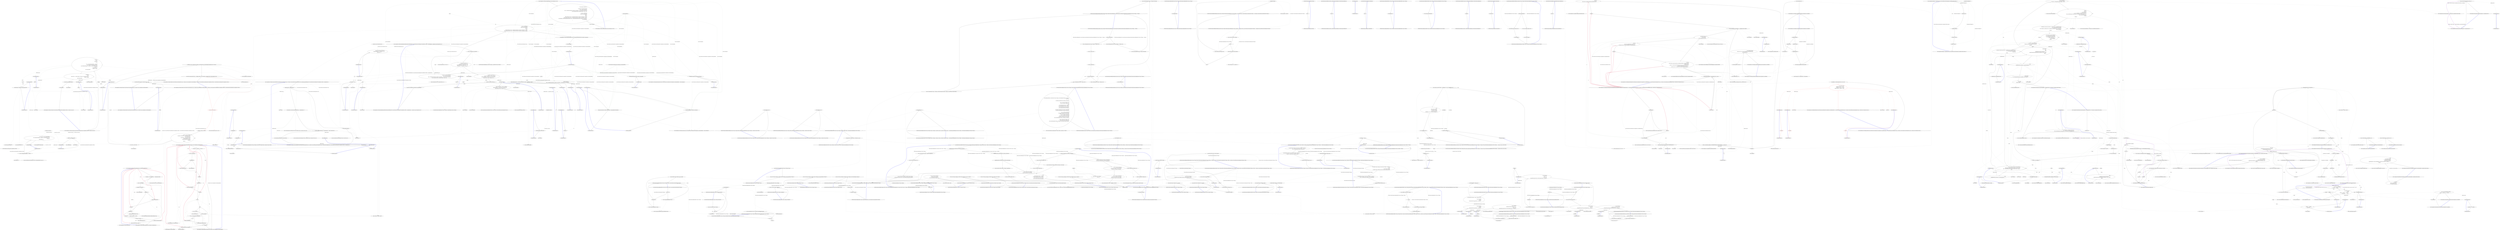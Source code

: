 digraph  {
m1_103 [cluster="Unk.FromJustOrFail", file="LongOptionParser.cs", label="Entry Unk.FromJustOrFail", span=""];
m1_3 [cluster="CommandLine.Core.Tokenizer.Tokenize(System.Collections.Generic.IEnumerable<string>, System.Func<string, CommandLine.Core.NameLookupResult>, System.Func<System.Collections.Generic.IEnumerable<CommandLine.Core.Token>, System.Collections.Generic.IEnumerable<CommandLine.Core.Token>>)", file="LongOptionParser.cs", label="Entry CommandLine.Core.Tokenizer.Tokenize(System.Collections.Generic.IEnumerable<string>, System.Func<string, CommandLine.Core.NameLookupResult>, System.Func<System.Collections.Generic.IEnumerable<CommandLine.Core.Token>, System.Collections.Generic.IEnumerable<CommandLine.Core.Token>>)", span="20-20"];
m1_7 [cluster="CommandLine.Core.Tokenizer.Tokenize(System.Collections.Generic.IEnumerable<string>, System.Func<string, CommandLine.Core.NameLookupResult>, System.Func<System.Collections.Generic.IEnumerable<CommandLine.Core.Token>, System.Collections.Generic.IEnumerable<CommandLine.Core.Token>>)", color=red, community=0, file="LongOptionParser.cs", label="8: var errors = new List<Error>()", span="25-25"];
m1_9 [cluster="CommandLine.Core.Tokenizer.Tokenize(System.Collections.Generic.IEnumerable<string>, System.Func<string, CommandLine.Core.NameLookupResult>, System.Func<System.Collections.Generic.IEnumerable<CommandLine.Core.Token>, System.Collections.Generic.IEnumerable<CommandLine.Core.Token>>)", file="LongOptionParser.cs", label="var tokens = (from arg in arguments\r\n                          from token in !arg.StartsWith(''-'', StringComparison.Ordinal)\r\n                               ? new[] { Token.Value(arg) }\r\n                               : arg.StartsWith(''--'', StringComparison.Ordinal)\r\n                                     ? TokenizeLongName(arg, onError)\r\n                                     : TokenizeShortName(arg, nameLookup)\r\n                          select token)\r\n                            .Memorize()", span="28-35"];
m1_10 [cluster="CommandLine.Core.Tokenizer.Tokenize(System.Collections.Generic.IEnumerable<string>, System.Func<string, CommandLine.Core.NameLookupResult>, System.Func<System.Collections.Generic.IEnumerable<CommandLine.Core.Token>, System.Collections.Generic.IEnumerable<CommandLine.Core.Token>>)", file="LongOptionParser.cs", label="var normalized = normalize(tokens)", span="37-37"];
m1_11 [cluster="CommandLine.Core.Tokenizer.Tokenize(System.Collections.Generic.IEnumerable<string>, System.Func<string, CommandLine.Core.NameLookupResult>, System.Func<System.Collections.Generic.IEnumerable<CommandLine.Core.Token>, System.Collections.Generic.IEnumerable<CommandLine.Core.Token>>)", file="LongOptionParser.cs", label="var unkTokens = (from t in normalized where t.IsName() && nameLookup(t.Text) == NameLookupResult.NoOptionFound select t).Memorize()", span="39-39"];
m1_8 [cluster="CommandLine.Core.Tokenizer.Tokenize(System.Collections.Generic.IEnumerable<string>, System.Func<string, CommandLine.Core.NameLookupResult>, System.Func<System.Collections.Generic.IEnumerable<CommandLine.Core.Token>, System.Collections.Generic.IEnumerable<CommandLine.Core.Token>>)", file="LongOptionParser.cs", label="Action<Error> onError = errors.Add", span="26-26"];
m1_12 [cluster="CommandLine.Core.Tokenizer.Tokenize(System.Collections.Generic.IEnumerable<string>, System.Func<string, CommandLine.Core.NameLookupResult>, System.Func<System.Collections.Generic.IEnumerable<CommandLine.Core.Token>, System.Collections.Generic.IEnumerable<CommandLine.Core.Token>>)", file="LongOptionParser.cs", label="return Result.Succeed(normalized.Where(x => !unkTokens.Contains(x)), errors.Concat(from t in unkTokens select new UnknownOptionError(t.Text)));", span="41-41"];
m1_13 [cluster="CommandLine.Core.Tokenizer.Tokenize(System.Collections.Generic.IEnumerable<string>, System.Func<string, CommandLine.Core.NameLookupResult>, System.Func<System.Collections.Generic.IEnumerable<CommandLine.Core.Token>, System.Collections.Generic.IEnumerable<CommandLine.Core.Token>>)", file="LongOptionParser.cs", label="Exit CommandLine.Core.Tokenizer.Tokenize(System.Collections.Generic.IEnumerable<string>, System.Func<string, CommandLine.Core.NameLookupResult>, System.Func<System.Collections.Generic.IEnumerable<CommandLine.Core.Token>, System.Collections.Generic.IEnumerable<CommandLine.Core.Token>>)", span="20-20"];
m1_201 [cluster="string.Split(params char[])", file="LongOptionParser.cs", label="Entry string.Split(params char[])", span="0-0"];
m1_31 [cluster="CommandLine.Core.Tokenizer.PreprocessDashDash(System.Collections.Generic.IEnumerable<string>, System.Func<System.Collections.Generic.IEnumerable<string>, RailwaySharp.ErrorHandling.Result<System.Collections.Generic.IEnumerable<CommandLine.Core.Token>, CommandLine.Error>>)", file="LongOptionParser.cs", label="Entry CommandLine.Core.Tokenizer.PreprocessDashDash(System.Collections.Generic.IEnumerable<string>, System.Func<System.Collections.Generic.IEnumerable<string>, RailwaySharp.ErrorHandling.Result<System.Collections.Generic.IEnumerable<CommandLine.Core.Token>, CommandLine.Error>>)", span="44-44"];
m1_32 [cluster="CommandLine.Core.Tokenizer.PreprocessDashDash(System.Collections.Generic.IEnumerable<string>, System.Func<System.Collections.Generic.IEnumerable<string>, RailwaySharp.ErrorHandling.Result<System.Collections.Generic.IEnumerable<CommandLine.Core.Token>, CommandLine.Error>>)", file="LongOptionParser.cs", label="arguments.Any(arg => arg.EqualsOrdinal(''--''))", span="48-48"];
m1_33 [cluster="CommandLine.Core.Tokenizer.PreprocessDashDash(System.Collections.Generic.IEnumerable<string>, System.Func<System.Collections.Generic.IEnumerable<string>, RailwaySharp.ErrorHandling.Result<System.Collections.Generic.IEnumerable<CommandLine.Core.Token>, CommandLine.Error>>)", file="LongOptionParser.cs", label="var tokenizerResult = tokenizer(arguments.TakeWhile(arg => !arg.EqualsOrdinal(''--'')))", span="50-50"];
m1_34 [cluster="CommandLine.Core.Tokenizer.PreprocessDashDash(System.Collections.Generic.IEnumerable<string>, System.Func<System.Collections.Generic.IEnumerable<string>, RailwaySharp.ErrorHandling.Result<System.Collections.Generic.IEnumerable<CommandLine.Core.Token>, CommandLine.Error>>)", file="LongOptionParser.cs", label="var values = arguments.SkipWhile(arg => !arg.EqualsOrdinal(''--'')).Skip(1).Select(Token.Value)", span="51-51"];
m1_36 [cluster="CommandLine.Core.Tokenizer.PreprocessDashDash(System.Collections.Generic.IEnumerable<string>, System.Func<System.Collections.Generic.IEnumerable<string>, RailwaySharp.ErrorHandling.Result<System.Collections.Generic.IEnumerable<CommandLine.Core.Token>, CommandLine.Error>>)", file="LongOptionParser.cs", label="return tokenizer(arguments);", span="54-54"];
m1_35 [cluster="CommandLine.Core.Tokenizer.PreprocessDashDash(System.Collections.Generic.IEnumerable<string>, System.Func<System.Collections.Generic.IEnumerable<string>, RailwaySharp.ErrorHandling.Result<System.Collections.Generic.IEnumerable<CommandLine.Core.Token>, CommandLine.Error>>)", file="LongOptionParser.cs", label="return tokenizerResult.Map(tokens => tokens.Concat(values));", span="52-52"];
m1_37 [cluster="CommandLine.Core.Tokenizer.PreprocessDashDash(System.Collections.Generic.IEnumerable<string>, System.Func<System.Collections.Generic.IEnumerable<string>, RailwaySharp.ErrorHandling.Result<System.Collections.Generic.IEnumerable<CommandLine.Core.Token>, CommandLine.Error>>)", file="LongOptionParser.cs", label="Exit CommandLine.Core.Tokenizer.PreprocessDashDash(System.Collections.Generic.IEnumerable<string>, System.Func<System.Collections.Generic.IEnumerable<string>, RailwaySharp.ErrorHandling.Result<System.Collections.Generic.IEnumerable<CommandLine.Core.Token>, CommandLine.Error>>)", span="44-44"];
m1_86 [cluster="System.Collections.Generic.IEnumerable<TSource>.Concat<TSource>(System.Collections.Generic.IEnumerable<TSource>)", file="LongOptionParser.cs", label="Entry System.Collections.Generic.IEnumerable<TSource>.Concat<TSource>(System.Collections.Generic.IEnumerable<TSource>)", span="0-0"];
m1_97 [cluster="CommandLine.Core.Tokenizer.Normalize(System.Collections.Generic.IEnumerable<CommandLine.Core.Token>, System.Func<string, bool>)", file="LongOptionParser.cs", label="Entry CommandLine.Core.Tokenizer.Normalize(System.Collections.Generic.IEnumerable<CommandLine.Core.Token>, System.Func<string, bool>)", span="78-78"];
m1_98 [cluster="CommandLine.Core.Tokenizer.Normalize(System.Collections.Generic.IEnumerable<CommandLine.Core.Token>, System.Func<string, bool>)", file="LongOptionParser.cs", label="var indexes =\r\n                from i in\r\n                    tokens.Select(\r\n                        (t, i) =>\r\n                        {\r\n                            var prev = tokens.ElementAtOrDefault(i - 1).ToMaybe();\r\n                            return t.IsValue() && ((Value)t).ExplicitlyAssigned\r\n                                   && prev.MapMaybeOrDefault(p => p.IsName() && !nameLookup(p.Text), false)\r\n                                ? Maybe.Just(i)\r\n                                : Maybe.Nothing<int>();\r\n                        }).Where(i => i.IsJust())\r\n                select i.FromJustOrFail()", span="81-92"];
m1_99 [cluster="CommandLine.Core.Tokenizer.Normalize(System.Collections.Generic.IEnumerable<CommandLine.Core.Token>, System.Func<string, bool>)", file="LongOptionParser.cs", label="var toExclude =\r\n                from t in\r\n                    tokens.Select((t, i) => indexes.Contains(i) ? Maybe.Just(t) : Maybe.Nothing<Token>())\r\n                        .Where(t => t.IsJust())\r\n                select t.FromJustOrFail()", span="94-98"];
m1_100 [cluster="CommandLine.Core.Tokenizer.Normalize(System.Collections.Generic.IEnumerable<CommandLine.Core.Token>, System.Func<string, bool>)", file="LongOptionParser.cs", label="var normalized = tokens.Except(toExclude)", span="100-100"];
m1_101 [cluster="CommandLine.Core.Tokenizer.Normalize(System.Collections.Generic.IEnumerable<CommandLine.Core.Token>, System.Func<string, bool>)", file="LongOptionParser.cs", label="return normalized;", span="102-102"];
m1_102 [cluster="CommandLine.Core.Tokenizer.Normalize(System.Collections.Generic.IEnumerable<CommandLine.Core.Token>, System.Func<string, bool>)", file="LongOptionParser.cs", label="Exit CommandLine.Core.Tokenizer.Normalize(System.Collections.Generic.IEnumerable<CommandLine.Core.Token>, System.Func<string, bool>)", span="78-78"];
m1_118 [cluster="Unk.nameLookup", file="LongOptionParser.cs", label="Entry Unk.nameLookup", span=""];
m1_18 [cluster="CommandLine.Core.Tokenizer.TokenizeShortName(string, System.Func<string, CommandLine.Core.NameLookupResult>)", file="LongOptionParser.cs", label="Entry CommandLine.Core.Tokenizer.TokenizeShortName(string, System.Func<string, CommandLine.Core.NameLookupResult>)", span="132-132"];
m1_162 [cluster="CommandLine.Core.Tokenizer.TokenizeShortName(string, System.Func<string, CommandLine.Core.NameLookupResult>)", file="LongOptionParser.cs", label="value.Length > 1 || value[0] == '-' || value[1] != '-'", span="136-136"];
m1_165 [cluster="CommandLine.Core.Tokenizer.TokenizeShortName(string, System.Func<string, CommandLine.Core.NameLookupResult>)", file="LongOptionParser.cs", label="yield return Token.Value(value);", span="142-142"];
m1_166 [cluster="CommandLine.Core.Tokenizer.TokenizeShortName(string, System.Func<string, CommandLine.Core.NameLookupResult>)", file="LongOptionParser.cs", label="yield break;", span="143-143"];
m1_168 [cluster="CommandLine.Core.Tokenizer.TokenizeShortName(string, System.Func<string, CommandLine.Core.NameLookupResult>)", file="LongOptionParser.cs", label="yield return Token.Name(text);", span="148-148"];
m1_169 [cluster="CommandLine.Core.Tokenizer.TokenizeShortName(string, System.Func<string, CommandLine.Core.NameLookupResult>)", file="LongOptionParser.cs", label="yield break;", span="149-149"];
m1_176 [cluster="CommandLine.Core.Tokenizer.TokenizeShortName(string, System.Func<string, CommandLine.Core.NameLookupResult>)", file="LongOptionParser.cs", label="yield return Token.Name(n);", span="160-160"];
m1_179 [cluster="CommandLine.Core.Tokenizer.TokenizeShortName(string, System.Func<string, CommandLine.Core.NameLookupResult>)", file="LongOptionParser.cs", label="yield return Token.Value(text.Substring(i));", span="167-167"];
m1_163 [cluster="CommandLine.Core.Tokenizer.TokenizeShortName(string, System.Func<string, CommandLine.Core.NameLookupResult>)", file="LongOptionParser.cs", label="var text = value.Substring(1)", span="138-138"];
m1_167 [cluster="CommandLine.Core.Tokenizer.TokenizeShortName(string, System.Func<string, CommandLine.Core.NameLookupResult>)", file="LongOptionParser.cs", label="value.Length == 2", span="146-146"];
m1_173 [cluster="CommandLine.Core.Tokenizer.TokenizeShortName(string, System.Func<string, CommandLine.Core.NameLookupResult>)", file="LongOptionParser.cs", label="var r = nameLookup(n)", span="156-156"];
m1_164 [cluster="CommandLine.Core.Tokenizer.TokenizeShortName(string, System.Func<string, CommandLine.Core.NameLookupResult>)", file="LongOptionParser.cs", label="char.IsDigit(text[0])", span="140-140"];
m1_171 [cluster="CommandLine.Core.Tokenizer.TokenizeShortName(string, System.Func<string, CommandLine.Core.NameLookupResult>)", file="LongOptionParser.cs", label=text, span="153-153"];
m1_178 [cluster="CommandLine.Core.Tokenizer.TokenizeShortName(string, System.Func<string, CommandLine.Core.NameLookupResult>)", file="LongOptionParser.cs", label="i < text.Length", span="165-165"];
m1_170 [cluster="CommandLine.Core.Tokenizer.TokenizeShortName(string, System.Func<string, CommandLine.Core.NameLookupResult>)", file="LongOptionParser.cs", label="var i = 0", span="152-152"];
m1_174 [cluster="CommandLine.Core.Tokenizer.TokenizeShortName(string, System.Func<string, CommandLine.Core.NameLookupResult>)", file="LongOptionParser.cs", label="i > 0 && r == NameLookupResult.NoOptionFound", span="158-158"];
m1_175 [cluster="CommandLine.Core.Tokenizer.TokenizeShortName(string, System.Func<string, CommandLine.Core.NameLookupResult>)", file="LongOptionParser.cs", label="i++", span="159-159"];
m1_172 [cluster="CommandLine.Core.Tokenizer.TokenizeShortName(string, System.Func<string, CommandLine.Core.NameLookupResult>)", file="LongOptionParser.cs", label="var n = new string(c, 1)", span="155-155"];
m1_177 [cluster="CommandLine.Core.Tokenizer.TokenizeShortName(string, System.Func<string, CommandLine.Core.NameLookupResult>)", file="LongOptionParser.cs", label="r == NameLookupResult.OtherOptionFound", span="162-162"];
m1_180 [cluster="CommandLine.Core.Tokenizer.TokenizeShortName(string, System.Func<string, CommandLine.Core.NameLookupResult>)", file="LongOptionParser.cs", label="Exit CommandLine.Core.Tokenizer.TokenizeShortName(string, System.Func<string, CommandLine.Core.NameLookupResult>)", span="132-132"];
m1_138 [cluster="Func<IEnumerable<Token>, IEnumerable<Token>>.cstr", file="LongOptionParser.cs", label="Entry Func<IEnumerable<Token>, IEnumerable<Token>>.cstr", span=""];
m1_199 [cluster="CommandLine.BadFormatTokenError.BadFormatTokenError(string)", file="LongOptionParser.cs", label="Entry CommandLine.BadFormatTokenError.BadFormatTokenError(string)", span="221-221"];
m1_57 [cluster="CommandLine.Core.Tokenizer.ExplodeOptionList(RailwaySharp.ErrorHandling.Result<System.Collections.Generic.IEnumerable<CommandLine.Core.Token>, CommandLine.Error>, System.Func<string, CSharpx.Maybe<char>>)", file="LongOptionParser.cs", label="Entry CommandLine.Core.Tokenizer.ExplodeOptionList(RailwaySharp.ErrorHandling.Result<System.Collections.Generic.IEnumerable<CommandLine.Core.Token>, CommandLine.Error>, System.Func<string, CSharpx.Maybe<char>>)", span="57-57"];
m1_58 [cluster="CommandLine.Core.Tokenizer.ExplodeOptionList(RailwaySharp.ErrorHandling.Result<System.Collections.Generic.IEnumerable<CommandLine.Core.Token>, CommandLine.Error>, System.Func<string, CSharpx.Maybe<char>>)", file="LongOptionParser.cs", label="var tokens = tokenizerResult.SucceededWith()", span="61-61"];
m1_59 [cluster="CommandLine.Core.Tokenizer.ExplodeOptionList(RailwaySharp.ErrorHandling.Result<System.Collections.Generic.IEnumerable<CommandLine.Core.Token>, CommandLine.Error>, System.Func<string, CSharpx.Maybe<char>>)", file="LongOptionParser.cs", label="var replaces = tokens.Select((t, i) =>\r\n                optionSequenceWithSeparatorLookup(t.Text)\r\n                    .MapMaybeOrDefault(sep => Tuple.Create(i + 1, sep),\r\n                        Tuple.Create(-1, '\0'))).SkipWhile(x => x.Item1 < 0)", span="63-66"];
m1_62 [cluster="CommandLine.Core.Tokenizer.ExplodeOptionList(RailwaySharp.ErrorHandling.Result<System.Collections.Generic.IEnumerable<CommandLine.Core.Token>, CommandLine.Error>, System.Func<string, CSharpx.Maybe<char>>)", file="LongOptionParser.cs", label="return Result.Succeed(flattened, tokenizerResult.SuccessfulMessages());", span="75-75"];
m1_60 [cluster="CommandLine.Core.Tokenizer.ExplodeOptionList(RailwaySharp.ErrorHandling.Result<System.Collections.Generic.IEnumerable<CommandLine.Core.Token>, CommandLine.Error>, System.Func<string, CSharpx.Maybe<char>>)", file="LongOptionParser.cs", label="var exploded = tokens.Select((t, i) =>\r\n                        replaces.FirstOrDefault(x => x.Item1 == i).ToMaybe()\r\n                            .MapMaybeOrDefault(r => t.Text.Split(r.Item2).Select(Token.Value),\r\n                                Enumerable.Empty<Token>().Concat(new[] { t })))", span="68-71"];
m1_61 [cluster="CommandLine.Core.Tokenizer.ExplodeOptionList(RailwaySharp.ErrorHandling.Result<System.Collections.Generic.IEnumerable<CommandLine.Core.Token>, CommandLine.Error>, System.Func<string, CSharpx.Maybe<char>>)", file="LongOptionParser.cs", label="var flattened = exploded.SelectMany(x => x)", span="73-73"];
m1_63 [cluster="CommandLine.Core.Tokenizer.ExplodeOptionList(RailwaySharp.ErrorHandling.Result<System.Collections.Generic.IEnumerable<CommandLine.Core.Token>, CommandLine.Error>, System.Func<string, CSharpx.Maybe<char>>)", file="LongOptionParser.cs", label="Exit CommandLine.Core.Tokenizer.ExplodeOptionList(RailwaySharp.ErrorHandling.Result<System.Collections.Generic.IEnumerable<CommandLine.Core.Token>, CommandLine.Error>, System.Func<string, CSharpx.Maybe<char>>)", span="57-57"];
m1_15 [cluster="string.StartsWith(string, System.StringComparison)", file="LongOptionParser.cs", label="Entry string.StartsWith(string, System.StringComparison)", span="0-0"];
m1_65 [cluster="Unk.SkipWhile", file="LongOptionParser.cs", label="Entry Unk.SkipWhile", span=""];
m1_183 [cluster="CommandLine.Core.Token.Name(string)", file="LongOptionParser.cs", label="Entry CommandLine.Core.Token.Name(string)", span="19-19"];
m1_200 [cluster="System.Action<T>.Invoke(T)", file="LongOptionParser.cs", label="Entry System.Action<T>.Invoke(T)", span="0-0"];
m1_21 [cluster="CommandLine.Core.Token.IsName()", file="LongOptionParser.cs", label="Entry CommandLine.Core.Token.IsName()", span="128-128"];
m1_38 [cluster="Unk.Any", file="LongOptionParser.cs", label="Entry Unk.Any", span=""];
m1_16 [cluster="CommandLine.Core.Token.Value(string)", file="LongOptionParser.cs", label="Entry CommandLine.Core.Token.Value(string)", span="24-24"];
m1_72 [cluster="Unk.MapMaybeOrDefault", file="LongOptionParser.cs", label="Entry Unk.MapMaybeOrDefault", span=""];
m1_22 [cluster="System.Func<T, TResult>.Invoke(T)", file="LongOptionParser.cs", label="Entry System.Func<T, TResult>.Invoke(T)", span="0-0"];
m1_117 [cluster="Unk.IsName", file="LongOptionParser.cs", label="Entry Unk.IsName", span=""];
m1_161 [cluster="CommandLine.Core.NameLookup.HavingSeparator(string, System.Collections.Generic.IEnumerable<CommandLine.Core.OptionSpecification>, System.StringComparer)", file="LongOptionParser.cs", label="Entry CommandLine.Core.NameLookup.HavingSeparator(string, System.Collections.Generic.IEnumerable<CommandLine.Core.OptionSpecification>, System.StringComparer)", span="27-27"];
m1_23 [cluster="Unk.Where", file="LongOptionParser.cs", label="Entry Unk.Where", span=""];
m1_76 [cluster="Unk.Create", file="LongOptionParser.cs", label="Entry Unk.Create", span=""];
m1_85 [cluster="System.Linq.Enumerable.Empty<TResult>()", file="LongOptionParser.cs", label="Entry System.Linq.Enumerable.Empty<TResult>()", span="0-0"];
m1_184 [cluster="string.String(char, int)", file="LongOptionParser.cs", label="Entry string.String(char, int)", span="0-0"];
m1_109 [cluster="System.Collections.Generic.IEnumerable<TSource>.ElementAtOrDefault<TSource>(int)", file="LongOptionParser.cs", label="Entry System.Collections.Generic.IEnumerable<TSource>.ElementAtOrDefault<TSource>(int)", span="0-0"];
m1_129 [cluster="CommandLine.Core.Tokenizer.ConfigureTokenizer(System.StringComparer, bool, bool)", file="LongOptionParser.cs", label="Entry CommandLine.Core.Tokenizer.ConfigureTokenizer(System.StringComparer, bool, bool)", span="109-109"];
m1_130 [cluster="CommandLine.Core.Tokenizer.ConfigureTokenizer(System.StringComparer, bool, bool)", file="LongOptionParser.cs", label="return (arguments, optionSpecs) =>\r\n                {\r\n                    var normalize = ignoreUnknownArguments\r\n                        ? toks => Tokenizer.Normalize(toks,\r\n                            name => NameLookup.Contains(name, optionSpecs, nameComparer) != NameLookupResult.NoOptionFound)\r\n                        : new Func<IEnumerable<Token>, IEnumerable<Token>>(toks => toks);\r\n\r\n                    var tokens = enableDashDash\r\n                        ? Tokenizer.PreprocessDashDash(\r\n                                arguments,\r\n                                args =>\r\n                                    Tokenizer.Tokenize(args, name => NameLookup.Contains(name, optionSpecs, nameComparer), normalize))\r\n                        : Tokenizer.Tokenize(arguments, name => NameLookup.Contains(name, optionSpecs, nameComparer), normalize);\r\n                    var explodedTokens = Tokenizer.ExplodeOptionList(tokens, name => NameLookup.HavingSeparator(name, optionSpecs, nameComparer));\r\n                    return explodedTokens;\r\n                };", span="114-129"];
m1_131 [cluster="CommandLine.Core.Tokenizer.ConfigureTokenizer(System.StringComparer, bool, bool)", file="LongOptionParser.cs", label="Exit CommandLine.Core.Tokenizer.ConfigureTokenizer(System.StringComparer, bool, bool)", span="109-109"];
m1_145 [cluster="CommandLine.Core.NameLookup.Contains(string, System.Collections.Generic.IEnumerable<CommandLine.Core.OptionSpecification>, System.StringComparer)", file="LongOptionParser.cs", label="Entry CommandLine.Core.NameLookup.Contains(string, System.Collections.Generic.IEnumerable<CommandLine.Core.OptionSpecification>, System.StringComparer)", span="18-18"];
m1_30 [cluster="Unk.Contains", file="LongOptionParser.cs", label="Entry Unk.Contains", span=""];
m1_84 [cluster="Unk.ToMaybe", file="LongOptionParser.cs", label="Entry Unk.ToMaybe", span=""];
m1_110 [cluster="T.ToMaybe<T>()", file="LongOptionParser.cs", label="Entry T.ToMaybe<T>()", span="249-249"];
m1_71 [cluster="System.Tuple.Create<T1, T2>(T1, T2)", file="LongOptionParser.cs", label="Entry System.Tuple.Create<T1, T2>(T1, T2)", span="0-0"];
m1_112 [cluster="CSharpx.Maybe.Just<T>(T)", file="LongOptionParser.cs", label="Entry CSharpx.Maybe.Just<T>(T)", span="124-124"];
m1_152 [cluster="lambda expression", file="LongOptionParser.cs", label="Entry lambda expression", span="125-125"];
m1_4 [cluster="lambda expression", file="LongOptionParser.cs", label="Entry lambda expression", span="17-17"];
m1_5 [cluster="lambda expression", file="LongOptionParser.cs", label=tokens, span="17-17"];
m1_6 [cluster="lambda expression", file="LongOptionParser.cs", label="Exit lambda expression", span="17-17"];
m1_28 [cluster="lambda expression", file="LongOptionParser.cs", label="!unkTokens.Contains(x)", span="41-41"];
m1_27 [cluster="lambda expression", file="LongOptionParser.cs", label="Entry lambda expression", span="41-41"];
m1_29 [cluster="lambda expression", file="LongOptionParser.cs", label="Exit lambda expression", span="41-41"];
m1_44 [cluster="lambda expression", file="LongOptionParser.cs", label="Entry lambda expression", span="48-48"];
m1_48 [cluster="lambda expression", file="LongOptionParser.cs", label="Entry lambda expression", span="50-50"];
m1_51 [cluster="lambda expression", file="LongOptionParser.cs", label="Entry lambda expression", span="51-51"];
m1_55 [cluster="lambda expression", file="LongOptionParser.cs", label="tokens.Concat(values)", span="52-52"];
m1_54 [cluster="lambda expression", file="LongOptionParser.cs", label="Entry lambda expression", span="52-52"];
m1_45 [cluster="lambda expression", file="LongOptionParser.cs", label="arg.EqualsOrdinal(''--'')", span="48-48"];
m1_46 [cluster="lambda expression", file="LongOptionParser.cs", label="Exit lambda expression", span="48-48"];
m1_49 [cluster="lambda expression", file="LongOptionParser.cs", label="!arg.EqualsOrdinal(''--'')", span="50-50"];
m1_50 [cluster="lambda expression", file="LongOptionParser.cs", label="Exit lambda expression", span="50-50"];
m1_52 [cluster="lambda expression", file="LongOptionParser.cs", label="!arg.EqualsOrdinal(''--'')", span="51-51"];
m1_53 [cluster="lambda expression", file="LongOptionParser.cs", label="Exit lambda expression", span="51-51"];
m1_56 [cluster="lambda expression", file="LongOptionParser.cs", label="Exit lambda expression", span="52-52"];
m1_69 [cluster="lambda expression", file="LongOptionParser.cs", label="optionSequenceWithSeparatorLookup(t.Text)\r\n                    .MapMaybeOrDefault(sep => Tuple.Create(i + 1, sep),\r\n                        Tuple.Create(-1, '\0'))", span="64-66"];
m1_68 [cluster="lambda expression", file="LongOptionParser.cs", label="Entry lambda expression", span="63-66"];
m1_77 [cluster="lambda expression", file="LongOptionParser.cs", label="Entry lambda expression", span="66-66"];
m1_81 [cluster="lambda expression", file="LongOptionParser.cs", label="replaces.FirstOrDefault(x => x.Item1 == i).ToMaybe()\r\n                            .MapMaybeOrDefault(r => t.Text.Split(r.Item2).Select(Token.Value),\r\n                                Enumerable.Empty<Token>().Concat(new[] { t }))", span="69-71"];
m1_80 [cluster="lambda expression", file="LongOptionParser.cs", label="Entry lambda expression", span="68-71"];
m1_94 [cluster="lambda expression", file="LongOptionParser.cs", label="Entry lambda expression", span="73-73"];
m1_74 [cluster="lambda expression", file="LongOptionParser.cs", label="Tuple.Create(i + 1, sep)", span="65-65"];
m1_70 [cluster="lambda expression", file="LongOptionParser.cs", label="Exit lambda expression", span="63-66"];
m1_73 [cluster="lambda expression", file="LongOptionParser.cs", label="Entry lambda expression", span="65-65"];
m1_75 [cluster="lambda expression", file="LongOptionParser.cs", label="Exit lambda expression", span="65-65"];
m1_78 [cluster="lambda expression", file="LongOptionParser.cs", label="x.Item1 < 0", span="66-66"];
m1_79 [cluster="lambda expression", file="LongOptionParser.cs", label="Exit lambda expression", span="66-66"];
m1_88 [cluster="lambda expression", file="LongOptionParser.cs", label="x.Item1 == i", span="69-69"];
m1_91 [cluster="lambda expression", file="LongOptionParser.cs", label="t.Text.Split(r.Item2).Select(Token.Value)", span="70-70"];
m1_82 [cluster="lambda expression", file="LongOptionParser.cs", label="Exit lambda expression", span="68-71"];
m1_87 [cluster="lambda expression", file="LongOptionParser.cs", label="Entry lambda expression", span="69-69"];
m1_90 [cluster="lambda expression", file="LongOptionParser.cs", label="Entry lambda expression", span="70-70"];
m1_89 [cluster="lambda expression", file="LongOptionParser.cs", label="Exit lambda expression", span="69-69"];
m1_92 [cluster="lambda expression", file="LongOptionParser.cs", label="Exit lambda expression", span="70-70"];
m1_95 [cluster="lambda expression", file="LongOptionParser.cs", label=x, span="73-73"];
m1_96 [cluster="lambda expression", file="LongOptionParser.cs", label="Exit lambda expression", span="73-73"];
m1_106 [cluster="lambda expression", file="LongOptionParser.cs", label="var prev = tokens.ElementAtOrDefault(i - 1).ToMaybe()", span="86-86"];
m1_107 [cluster="lambda expression", file="LongOptionParser.cs", label="return t.IsValue() && ((Value)t).ExplicitlyAssigned\r\n                                   && prev.MapMaybeOrDefault(p => p.IsName() && !nameLookup(p.Text), false)\r\n                                ? Maybe.Just(i)\r\n                                : Maybe.Nothing<int>();", span="87-90"];
m1_115 [cluster="lambda expression", file="LongOptionParser.cs", label="p.IsName() && !nameLookup(p.Text)", span="88-88"];
m1_105 [cluster="lambda expression", file="LongOptionParser.cs", label="Entry lambda expression", span="84-91"];
m1_119 [cluster="lambda expression", file="LongOptionParser.cs", label="Entry lambda expression", span="91-91"];
m1_124 [cluster="lambda expression", file="LongOptionParser.cs", label="indexes.Contains(i) ? Maybe.Just(t) : Maybe.Nothing<Token>()", span="96-96"];
m1_123 [cluster="lambda expression", file="LongOptionParser.cs", label="Entry lambda expression", span="96-96"];
m1_126 [cluster="lambda expression", file="LongOptionParser.cs", label="Entry lambda expression", span="97-97"];
m1_108 [cluster="lambda expression", file="LongOptionParser.cs", label="Exit lambda expression", span="84-91"];
m1_114 [cluster="lambda expression", file="LongOptionParser.cs", label="Entry lambda expression", span="88-88"];
m1_116 [cluster="lambda expression", file="LongOptionParser.cs", label="Exit lambda expression", span="88-88"];
m1_120 [cluster="lambda expression", file="LongOptionParser.cs", label="i.IsJust()", span="91-91"];
m1_121 [cluster="lambda expression", file="LongOptionParser.cs", label="Exit lambda expression", span="91-91"];
m1_125 [cluster="lambda expression", file="LongOptionParser.cs", label="Exit lambda expression", span="96-96"];
m1_127 [cluster="lambda expression", file="LongOptionParser.cs", label="t.IsJust()", span="97-97"];
m1_128 [cluster="lambda expression", file="LongOptionParser.cs", label="Exit lambda expression", span="97-97"];
m1_133 [cluster="lambda expression", file="LongOptionParser.cs", label="var normalize = ignoreUnknownArguments\r\n                        ? toks => Tokenizer.Normalize(toks,\r\n                            name => NameLookup.Contains(name, optionSpecs, nameComparer) != NameLookupResult.NoOptionFound)\r\n                        : new Func<IEnumerable<Token>, IEnumerable<Token>>(toks => toks)", span="116-119"];
m1_140 [cluster="lambda expression", file="LongOptionParser.cs", label="Tokenizer.Normalize(toks,\r\n                            name => NameLookup.Contains(name, optionSpecs, nameComparer) != NameLookupResult.NoOptionFound)", span="117-118"];
m1_143 [cluster="lambda expression", file="LongOptionParser.cs", label="NameLookup.Contains(name, optionSpecs, nameComparer) != NameLookupResult.NoOptionFound", span="118-118"];
m1_134 [cluster="lambda expression", file="LongOptionParser.cs", label="var tokens = enableDashDash\r\n                        ? Tokenizer.PreprocessDashDash(\r\n                                arguments,\r\n                                args =>\r\n                                    Tokenizer.Tokenize(args, name => NameLookup.Contains(name, optionSpecs, nameComparer), normalize))\r\n                        : Tokenizer.Tokenize(arguments, name => NameLookup.Contains(name, optionSpecs, nameComparer), normalize)", span="121-126"];
m1_150 [cluster="lambda expression", file="LongOptionParser.cs", label="Tokenizer.Tokenize(args, name => NameLookup.Contains(name, optionSpecs, nameComparer), normalize)", span="125-125"];
m1_153 [cluster="lambda expression", file="LongOptionParser.cs", label="NameLookup.Contains(name, optionSpecs, nameComparer)", span="125-125"];
m1_156 [cluster="lambda expression", file="LongOptionParser.cs", label="NameLookup.Contains(name, optionSpecs, nameComparer)", span="126-126"];
m1_135 [cluster="lambda expression", file="LongOptionParser.cs", label="var explodedTokens = Tokenizer.ExplodeOptionList(tokens, name => NameLookup.HavingSeparator(name, optionSpecs, nameComparer))", span="127-127"];
m1_159 [cluster="lambda expression", file="LongOptionParser.cs", label="NameLookup.HavingSeparator(name, optionSpecs, nameComparer)", span="127-127"];
m1_132 [cluster="lambda expression", file="LongOptionParser.cs", label="Entry lambda expression", span="114-129"];
m1_147 [cluster="lambda expression", file="LongOptionParser.cs", label=toks, span="119-119"];
m1_149 [cluster="lambda expression", file="LongOptionParser.cs", label="Entry lambda expression", span="124-125"];
m1_155 [cluster="lambda expression", file="LongOptionParser.cs", label="Entry lambda expression", span="126-126"];
m1_136 [cluster="lambda expression", file="LongOptionParser.cs", label="return explodedTokens;", span="128-128"];
m1_158 [cluster="lambda expression", file="LongOptionParser.cs", label="Entry lambda expression", span="127-127"];
m1_137 [cluster="lambda expression", file="LongOptionParser.cs", label="Exit lambda expression", span="114-129"];
m1_139 [cluster="lambda expression", file="LongOptionParser.cs", label="Entry lambda expression", span="117-118"];
m1_141 [cluster="lambda expression", file="LongOptionParser.cs", label="Exit lambda expression", span="117-118"];
m1_142 [cluster="lambda expression", file="LongOptionParser.cs", label="Entry lambda expression", span="118-118"];
m1_144 [cluster="lambda expression", file="LongOptionParser.cs", label="Exit lambda expression", span="118-118"];
m1_146 [cluster="lambda expression", file="LongOptionParser.cs", label="Entry lambda expression", span="119-119"];
m1_148 [cluster="lambda expression", file="LongOptionParser.cs", label="Exit lambda expression", span="119-119"];
m1_151 [cluster="lambda expression", file="LongOptionParser.cs", label="Exit lambda expression", span="124-125"];
m1_154 [cluster="lambda expression", file="LongOptionParser.cs", label="Exit lambda expression", span="125-125"];
m1_157 [cluster="lambda expression", file="LongOptionParser.cs", label="Exit lambda expression", span="126-126"];
m1_160 [cluster="lambda expression", file="LongOptionParser.cs", label="Exit lambda expression", span="127-127"];
m1_41 [cluster="System.Collections.Generic.IEnumerable<TSource>.Skip<TSource>(int)", file="LongOptionParser.cs", label="Entry System.Collections.Generic.IEnumerable<TSource>.Skip<TSource>(int)", span="0-0"];
m1_17 [cluster="CommandLine.Core.Tokenizer.TokenizeLongName(string, System.Action<CommandLine.Error>)", file="LongOptionParser.cs", label="Entry CommandLine.Core.Tokenizer.TokenizeLongName(string, System.Action<CommandLine.Error>)", span="172-172"];
m1_185 [cluster="CommandLine.Core.Tokenizer.TokenizeLongName(string, System.Action<CommandLine.Error>)", file="LongOptionParser.cs", label="value.Length > 2 && value.StartsWith(''--'', StringComparison.Ordinal)", span="176-176"];
m1_189 [cluster="CommandLine.Core.Tokenizer.TokenizeLongName(string, System.Action<CommandLine.Error>)", file="LongOptionParser.cs", label="yield return Token.Name(text);", span="182-182"];
m1_190 [cluster="CommandLine.Core.Tokenizer.TokenizeLongName(string, System.Action<CommandLine.Error>)", file="LongOptionParser.cs", label="yield break;", span="183-183"];
m1_193 [cluster="CommandLine.Core.Tokenizer.TokenizeLongName(string, System.Action<CommandLine.Error>)", file="LongOptionParser.cs", label="yield break;", span="188-188"];
m1_195 [cluster="CommandLine.Core.Tokenizer.TokenizeLongName(string, System.Action<CommandLine.Error>)", file="LongOptionParser.cs", label="yield return Token.Name(parts[0]);", span="191-191"];
m1_196 [cluster="CommandLine.Core.Tokenizer.TokenizeLongName(string, System.Action<CommandLine.Error>)", file="LongOptionParser.cs", label="yield return Token.Value(parts[1], true);", span="192-192"];
m1_186 [cluster="CommandLine.Core.Tokenizer.TokenizeLongName(string, System.Action<CommandLine.Error>)", file="LongOptionParser.cs", label="var text = value.Substring(2)", span="178-178"];
m1_192 [cluster="CommandLine.Core.Tokenizer.TokenizeLongName(string, System.Action<CommandLine.Error>)", file="LongOptionParser.cs", label="onError(new BadFormatTokenError(value))", span="187-187"];
m1_187 [cluster="CommandLine.Core.Tokenizer.TokenizeLongName(string, System.Action<CommandLine.Error>)", file="LongOptionParser.cs", label="var equalIndex = text.IndexOf('=')", span="179-179"];
m1_194 [cluster="CommandLine.Core.Tokenizer.TokenizeLongName(string, System.Action<CommandLine.Error>)", file="LongOptionParser.cs", label="var parts = text.Split('=')", span="190-190"];
m1_188 [cluster="CommandLine.Core.Tokenizer.TokenizeLongName(string, System.Action<CommandLine.Error>)", file="LongOptionParser.cs", label="equalIndex <= 0", span="180-180"];
m1_191 [cluster="CommandLine.Core.Tokenizer.TokenizeLongName(string, System.Action<CommandLine.Error>)", file="LongOptionParser.cs", label="equalIndex == 1", span="185-185"];
m1_197 [cluster="CommandLine.Core.Tokenizer.TokenizeLongName(string, System.Action<CommandLine.Error>)", file="LongOptionParser.cs", label="Exit CommandLine.Core.Tokenizer.TokenizeLongName(string, System.Action<CommandLine.Error>)", span="172-172"];
m1_67 [cluster="RailwaySharp.ErrorHandling.Result<TSuccess, TMessage>.SuccessfulMessages<TSuccess, TMessage>()", file="LongOptionParser.cs", label="Entry RailwaySharp.ErrorHandling.Result<TSuccess, TMessage>.SuccessfulMessages<TSuccess, TMessage>()", span="15-15"];
m1_40 [cluster="System.Collections.Generic.IEnumerable<TSource>.SkipWhile<TSource>(System.Func<TSource, bool>)", file="LongOptionParser.cs", label="Entry System.Collections.Generic.IEnumerable<TSource>.SkipWhile<TSource>(System.Func<TSource, bool>)", span="0-0"];
m1_25 [cluster="Unk.Concat", file="LongOptionParser.cs", label="Entry Unk.Concat", span=""];
m1_43 [cluster="RailwaySharp.ErrorHandling.Result<TSuccess, TMessage>.Map<TSuccess, TMessage, TResult>(System.Func<TSuccess, TResult>)", file="LongOptionParser.cs", label="Entry RailwaySharp.ErrorHandling.Result<TSuccess, TMessage>.Map<TSuccess, TMessage, TResult>(System.Func<TSuccess, TResult>)", span="534-534"];
m1_47 [cluster="string.EqualsOrdinal(string)", file="LongOptionParser.cs", label="Entry string.EqualsOrdinal(string)", span="40-40"];
m1_39 [cluster="System.Collections.Generic.IEnumerable<TSource>.TakeWhile<TSource>(System.Func<TSource, bool>)", file="LongOptionParser.cs", label="Entry System.Collections.Generic.IEnumerable<TSource>.TakeWhile<TSource>(System.Func<TSource, bool>)", span="0-0"];
m1_198 [cluster="string.IndexOf(char)", file="LongOptionParser.cs", label="Entry string.IndexOf(char)", span="0-0"];
m1_42 [cluster="Unk.Select", file="LongOptionParser.cs", label="Entry Unk.Select", span=""];
m1_122 [cluster="Unk.IsJust", file="LongOptionParser.cs", label="Entry Unk.IsJust", span=""];
m1_19 [cluster="Unk.Memorize", file="LongOptionParser.cs", label="Entry Unk.Memorize", span=""];
m1_104 [cluster="Unk.Except", file="LongOptionParser.cs", label="Entry Unk.Except", span=""];
m1_113 [cluster="CSharpx.Maybe.Nothing<T>()", file="LongOptionParser.cs", label="Entry CSharpx.Maybe.Nothing<T>()", span="116-116"];
m1_64 [cluster="RailwaySharp.ErrorHandling.Result<TSuccess, TMessage>.SucceededWith<TSuccess, TMessage>()", file="LongOptionParser.cs", label="Entry RailwaySharp.ErrorHandling.Result<TSuccess, TMessage>.SucceededWith<TSuccess, TMessage>()", span="653-653"];
m1_111 [cluster="CommandLine.Core.Token.IsValue()", file="LongOptionParser.cs", label="Entry CommandLine.Core.Token.IsValue()", span="133-133"];
m1_182 [cluster="char.IsDigit(char)", file="LongOptionParser.cs", label="Entry char.IsDigit(char)", span="0-0"];
m1_14 [cluster="System.Collections.Generic.List<T>.List()", file="LongOptionParser.cs", label="Entry System.Collections.Generic.List<T>.List()", span="0-0"];
m1_0 [cluster="CommandLine.Core.Tokenizer.Tokenize(System.Collections.Generic.IEnumerable<string>, System.Func<string, CommandLine.Core.NameLookupResult>)", file="LongOptionParser.cs", label="Entry CommandLine.Core.Tokenizer.Tokenize(System.Collections.Generic.IEnumerable<string>, System.Func<string, CommandLine.Core.NameLookupResult>)", span="13-13"];
m1_1 [cluster="CommandLine.Core.Tokenizer.Tokenize(System.Collections.Generic.IEnumerable<string>, System.Func<string, CommandLine.Core.NameLookupResult>)", file="LongOptionParser.cs", label="return Tokenizer.Tokenize(arguments, nameLookup, tokens => tokens);", span="17-17"];
m1_2 [cluster="CommandLine.Core.Tokenizer.Tokenize(System.Collections.Generic.IEnumerable<string>, System.Func<string, CommandLine.Core.NameLookupResult>)", file="LongOptionParser.cs", label="Exit CommandLine.Core.Tokenizer.Tokenize(System.Collections.Generic.IEnumerable<string>, System.Func<string, CommandLine.Core.NameLookupResult>)", span="13-13"];
m1_202 [cluster="CommandLine.Core.Token.Value(string, bool)", file="LongOptionParser.cs", label="Entry CommandLine.Core.Token.Value(string, bool)", span="29-29"];
m1_24 [cluster="UnknownOptionError.cstr", file="LongOptionParser.cs", label="Entry UnknownOptionError.cstr", span=""];
m1_20 [cluster="Unk.normalize", file="LongOptionParser.cs", label="Entry Unk.normalize", span=""];
m1_66 [cluster="Unk.SelectMany", file="LongOptionParser.cs", label="Entry Unk.SelectMany", span=""];
m1_83 [cluster="Unk.FirstOrDefault", file="LongOptionParser.cs", label="Entry Unk.FirstOrDefault", span=""];
m1_93 [cluster="Unk.Split", file="LongOptionParser.cs", label="Entry Unk.Split", span=""];
m1_26 [cluster="Unk.Succeed", file="LongOptionParser.cs", label="Entry Unk.Succeed", span=""];
m1_181 [cluster="string.Substring(int)", file="LongOptionParser.cs", label="Entry string.Substring(int)", span="0-0"];
m1_203 [file="LongOptionParser.cs", label=unkTokens, span=""];
m1_204 [file="LongOptionParser.cs", label=values, span=""];
m1_205 [file="LongOptionParser.cs", label="System.Func<string, CSharpx.Maybe<char>>", span=""];
m1_206 [file="LongOptionParser.cs", label=int, span=""];
m1_207 [file="LongOptionParser.cs", label=replaces, span=""];
m1_208 [file="LongOptionParser.cs", label=int, span=""];
m1_209 [file="LongOptionParser.cs", label="CommandLine.Core.Token", span=""];
m1_210 [file="LongOptionParser.cs", label="System.Collections.Generic.IEnumerable<CommandLine.Core.Token>", span=""];
m1_211 [file="LongOptionParser.cs", label="System.Func<string, bool>", span=""];
m1_212 [file="LongOptionParser.cs", label=indexes, span=""];
m1_213 [file="LongOptionParser.cs", label="System.StringComparer", span=""];
m1_214 [file="LongOptionParser.cs", label=bool, span=""];
m1_215 [file="LongOptionParser.cs", label=bool, span=""];
m1_216 [file="LongOptionParser.cs", label="System.Collections.Generic.IEnumerable<CommandLine.Core.OptionSpecification>", span=""];
m1_217 [file="LongOptionParser.cs", label=normalize, span=""];
m2_149 [cluster="RailwaySharp.ErrorHandling.Trial.Bind<TValue, TSuccess, TMessage>(System.Func<TValue, RailwaySharp.ErrorHandling.Result<TSuccess, TMessage>>, RailwaySharp.ErrorHandling.Result<TValue, TMessage>)", file="OptionAttribute.cs", label="Entry RailwaySharp.ErrorHandling.Trial.Bind<TValue, TSuccess, TMessage>(System.Func<TValue, RailwaySharp.ErrorHandling.Result<TSuccess, TMessage>>, RailwaySharp.ErrorHandling.Result<TValue, TMessage>)", span="551-551"];
m2_150 [cluster="RailwaySharp.ErrorHandling.Trial.Bind<TValue, TSuccess, TMessage>(System.Func<TValue, RailwaySharp.ErrorHandling.Result<TSuccess, TMessage>>, RailwaySharp.ErrorHandling.Result<TValue, TMessage>)", file="OptionAttribute.cs", label="Func<OkPair<TValue, TMessage>, Result<TSuccess, TMessage>> successFunc =\r\n                pair => MergeMessages(pair.Messages, func(pair.Success))", span="555-556"];
m2_152 [cluster="RailwaySharp.ErrorHandling.Trial.Bind<TValue, TSuccess, TMessage>(System.Func<TValue, RailwaySharp.ErrorHandling.Result<TSuccess, TMessage>>, RailwaySharp.ErrorHandling.Result<TValue, TMessage>)", file="OptionAttribute.cs", label="return Either(successFunc, failureFunc, result);", span="561-561"];
m2_151 [cluster="RailwaySharp.ErrorHandling.Trial.Bind<TValue, TSuccess, TMessage>(System.Func<TValue, RailwaySharp.ErrorHandling.Result<TSuccess, TMessage>>, RailwaySharp.ErrorHandling.Result<TValue, TMessage>)", file="OptionAttribute.cs", label="Func<IEnumerable<TMessage>, Result<TSuccess, TMessage>> failureFunc =\r\n                messages => new Bad<TSuccess, TMessage>(messages)", span="558-559"];
m2_153 [cluster="RailwaySharp.ErrorHandling.Trial.Bind<TValue, TSuccess, TMessage>(System.Func<TValue, RailwaySharp.ErrorHandling.Result<TSuccess, TMessage>>, RailwaySharp.ErrorHandling.Result<TValue, TMessage>)", file="OptionAttribute.cs", label="Exit RailwaySharp.ErrorHandling.Trial.Bind<TValue, TSuccess, TMessage>(System.Func<TValue, RailwaySharp.ErrorHandling.Result<TSuccess, TMessage>>, RailwaySharp.ErrorHandling.Result<TValue, TMessage>)", span="551-551"];
m2_50 [cluster="RailwaySharp.ErrorHandling.OkPair.Second<TSuccess, TMessage>(RailwaySharp.ErrorHandling.OkPair<TSuccess, TMessage>)", file="OptionAttribute.cs", label="Entry RailwaySharp.ErrorHandling.OkPair.Second<TSuccess, TMessage>(RailwaySharp.ErrorHandling.OkPair<TSuccess, TMessage>)", span="255-255"];
m2_51 [cluster="RailwaySharp.ErrorHandling.OkPair.Second<TSuccess, TMessage>(RailwaySharp.ErrorHandling.OkPair<TSuccess, TMessage>)", file="OptionAttribute.cs", label="return okPair.Messages;", span="257-257"];
m2_52 [cluster="RailwaySharp.ErrorHandling.OkPair.Second<TSuccess, TMessage>(RailwaySharp.ErrorHandling.OkPair<TSuccess, TMessage>)", file="OptionAttribute.cs", label="Exit RailwaySharp.ErrorHandling.OkPair.Second<TSuccess, TMessage>(RailwaySharp.ErrorHandling.OkPair<TSuccess, TMessage>)", span="255-255"];
m2_223 [cluster="RailwaySharp.ErrorHandling.ResultExtensions.Collect<TSuccess, TMessage>(System.Collections.Generic.IEnumerable<RailwaySharp.ErrorHandling.Result<TSuccess, TMessage>>)", file="OptionAttribute.cs", label="Entry RailwaySharp.ErrorHandling.ResultExtensions.Collect<TSuccess, TMessage>(System.Collections.Generic.IEnumerable<RailwaySharp.ErrorHandling.Result<TSuccess, TMessage>>)", span="745-745"];
m2_224 [cluster="RailwaySharp.ErrorHandling.ResultExtensions.Collect<TSuccess, TMessage>(System.Collections.Generic.IEnumerable<RailwaySharp.ErrorHandling.Result<TSuccess, TMessage>>)", file="OptionAttribute.cs", label="return Trial.Collect(values);", span="748-748"];
m2_225 [cluster="RailwaySharp.ErrorHandling.ResultExtensions.Collect<TSuccess, TMessage>(System.Collections.Generic.IEnumerable<RailwaySharp.ErrorHandling.Result<TSuccess, TMessage>>)", file="OptionAttribute.cs", label="Exit RailwaySharp.ErrorHandling.ResultExtensions.Collect<TSuccess, TMessage>(System.Collections.Generic.IEnumerable<RailwaySharp.ErrorHandling.Result<TSuccess, TMessage>>)", span="745-745"];
m2_106 [cluster="RailwaySharp.ErrorHandling.Trial.Pass<TSuccess, TMessage>(TSuccess)", file="OptionAttribute.cs", label="Entry RailwaySharp.ErrorHandling.Trial.Pass<TSuccess, TMessage>(TSuccess)", span="446-446"];
m2_107 [cluster="RailwaySharp.ErrorHandling.Trial.Pass<TSuccess, TMessage>(TSuccess)", file="OptionAttribute.cs", label="return new Ok<TSuccess, TMessage>(new OkPair<TSuccess, TMessage>(value, Enumerable.Empty<TMessage>()));", span="448-448"];
m2_108 [cluster="RailwaySharp.ErrorHandling.Trial.Pass<TSuccess, TMessage>(TSuccess)", file="OptionAttribute.cs", label="Exit RailwaySharp.ErrorHandling.Trial.Pass<TSuccess, TMessage>(TSuccess)", span="446-446"];
m2_39 [cluster="RailwaySharp.ErrorHandling.OkPair.Create<TSuccess, TMessage>(TSuccess, System.Collections.Generic.IEnumerable<TMessage>)", file="OptionAttribute.cs", label="Entry RailwaySharp.ErrorHandling.OkPair.Create<TSuccess, TMessage>(TSuccess, System.Collections.Generic.IEnumerable<TMessage>)", span="242-242"];
m2_40 [cluster="RailwaySharp.ErrorHandling.OkPair.Create<TSuccess, TMessage>(TSuccess, System.Collections.Generic.IEnumerable<TMessage>)", file="OptionAttribute.cs", label="success == null", span="244-244"];
m2_42 [cluster="RailwaySharp.ErrorHandling.OkPair.Create<TSuccess, TMessage>(TSuccess, System.Collections.Generic.IEnumerable<TMessage>)", file="OptionAttribute.cs", label="messages == null", span="245-245"];
m2_44 [cluster="RailwaySharp.ErrorHandling.OkPair.Create<TSuccess, TMessage>(TSuccess, System.Collections.Generic.IEnumerable<TMessage>)", file="OptionAttribute.cs", label="return new OkPair<TSuccess, TMessage>(success, messages);", span="247-247"];
m2_41 [cluster="RailwaySharp.ErrorHandling.OkPair.Create<TSuccess, TMessage>(TSuccess, System.Collections.Generic.IEnumerable<TMessage>)", file="OptionAttribute.cs", label="throw new ArgumentNullException(''success'');", span="244-244"];
m2_43 [cluster="RailwaySharp.ErrorHandling.OkPair.Create<TSuccess, TMessage>(TSuccess, System.Collections.Generic.IEnumerable<TMessage>)", file="OptionAttribute.cs", label="throw new ArgumentNullException(''messages'');", span="245-245"];
m2_45 [cluster="RailwaySharp.ErrorHandling.OkPair.Create<TSuccess, TMessage>(TSuccess, System.Collections.Generic.IEnumerable<TMessage>)", file="OptionAttribute.cs", label="Exit RailwaySharp.ErrorHandling.OkPair.Create<TSuccess, TMessage>(TSuccess, System.Collections.Generic.IEnumerable<TMessage>)", span="242-242"];
m2_71 [cluster="object.ToString()", file="OptionAttribute.cs", label="Entry object.ToString()", span="0-0"];
m2_97 [cluster="RailwaySharp.ErrorHandling.Result.Try<TSuccess>(System.Func<TSuccess>)", file="OptionAttribute.cs", label="Entry RailwaySharp.ErrorHandling.Result.Try<TSuccess>(System.Func<TSuccess>)", span="408-408"];
m2_98 [cluster="RailwaySharp.ErrorHandling.Result.Try<TSuccess>(System.Func<TSuccess>)", file="OptionAttribute.cs", label="return new Ok<TSuccess, Exception>(\r\n                    new OkPair<TSuccess, Exception>(\r\n                        func(), Enumerable.Empty<Exception>()));", span="412-414"];
m2_99 [cluster="RailwaySharp.ErrorHandling.Result.Try<TSuccess>(System.Func<TSuccess>)", file="OptionAttribute.cs", label=Exception, span="416-416"];
m2_100 [cluster="RailwaySharp.ErrorHandling.Result.Try<TSuccess>(System.Func<TSuccess>)", file="OptionAttribute.cs", label="return new Bad<TSuccess, Exception>(\r\n                    new[] { ex });", span="418-419"];
m2_101 [cluster="RailwaySharp.ErrorHandling.Result.Try<TSuccess>(System.Func<TSuccess>)", file="OptionAttribute.cs", label="Exit RailwaySharp.ErrorHandling.Result.Try<TSuccess>(System.Func<TSuccess>)", span="408-408"];
m2_259 [cluster="RailwaySharp.ErrorHandling.ResultExtensions.FailedWith<TSuccess, TMessage>(RailwaySharp.ErrorHandling.Result<TSuccess, TMessage>)", file="OptionAttribute.cs", label="Entry RailwaySharp.ErrorHandling.ResultExtensions.FailedWith<TSuccess, TMessage>(RailwaySharp.ErrorHandling.Result<TSuccess, TMessage>)", span="831-831"];
m2_260 [cluster="RailwaySharp.ErrorHandling.ResultExtensions.FailedWith<TSuccess, TMessage>(RailwaySharp.ErrorHandling.Result<TSuccess, TMessage>)", file="OptionAttribute.cs", label="result.Tag == ResultType.Ok", span="833-833"];
m2_261 [cluster="RailwaySharp.ErrorHandling.ResultExtensions.FailedWith<TSuccess, TMessage>(RailwaySharp.ErrorHandling.Result<TSuccess, TMessage>)", file="OptionAttribute.cs", label="var ok = (Ok<TSuccess, TMessage>)result", span="835-835"];
m2_263 [cluster="RailwaySharp.ErrorHandling.ResultExtensions.FailedWith<TSuccess, TMessage>(RailwaySharp.ErrorHandling.Result<TSuccess, TMessage>)", file="OptionAttribute.cs", label="var bad = (Bad<TSuccess, TMessage>)result", span="841-841"];
m2_262 [cluster="RailwaySharp.ErrorHandling.ResultExtensions.FailedWith<TSuccess, TMessage>(RailwaySharp.ErrorHandling.Result<TSuccess, TMessage>)", file="OptionAttribute.cs", label="throw new Exception(\r\n                    string.Format(''Result was a success: {0} - {1}'',\r\n                    ok.Value.Success,\r\n                    string.Join(Environment.NewLine, ok.Value.Messages.Select(m => m.ToString()))));", span="836-839"];
m2_264 [cluster="RailwaySharp.ErrorHandling.ResultExtensions.FailedWith<TSuccess, TMessage>(RailwaySharp.ErrorHandling.Result<TSuccess, TMessage>)", file="OptionAttribute.cs", label="return bad.Messages;", span="842-842"];
m2_265 [cluster="RailwaySharp.ErrorHandling.ResultExtensions.FailedWith<TSuccess, TMessage>(RailwaySharp.ErrorHandling.Result<TSuccess, TMessage>)", file="OptionAttribute.cs", label="Exit RailwaySharp.ErrorHandling.ResultExtensions.FailedWith<TSuccess, TMessage>(RailwaySharp.ErrorHandling.Result<TSuccess, TMessage>)", span="831-831"];
m2_211 [cluster="System.Action<T>.Invoke(T)", file="OptionAttribute.cs", label="Entry System.Action<T>.Invoke(T)", span="0-0"];
m2_9 [cluster="RailwaySharp.ErrorHandling.Unit.ToString()", file="OptionAttribute.cs", label="Entry RailwaySharp.ErrorHandling.Unit.ToString()", span="148-148"];
m2_10 [cluster="RailwaySharp.ErrorHandling.Unit.ToString()", file="OptionAttribute.cs", label="return ''()'';", span="150-150"];
m2_11 [cluster="RailwaySharp.ErrorHandling.Unit.ToString()", file="OptionAttribute.cs", label="Exit RailwaySharp.ErrorHandling.Unit.ToString()", span="148-148"];
m2_125 [cluster="System.Func<T, TResult>.Invoke(T)", file="OptionAttribute.cs", label="Entry System.Func<T, TResult>.Invoke(T)", span="0-0"];
m2_90 [cluster="System.Linq.Enumerable.Empty<TResult>()", file="OptionAttribute.cs", label="Entry System.Linq.Enumerable.Empty<TResult>()", span="0-0"];
m2_256 [cluster="RailwaySharp.ErrorHandling.ResultExtensions.Select<TSuccess, TMessage, TResult>(RailwaySharp.ErrorHandling.Result<TSuccess, TMessage>, System.Func<TSuccess, TResult>)", file="OptionAttribute.cs", label="Entry RailwaySharp.ErrorHandling.ResultExtensions.Select<TSuccess, TMessage, TResult>(RailwaySharp.ErrorHandling.Result<TSuccess, TMessage>, System.Func<TSuccess, TResult>)", span="819-819"];
m2_257 [cluster="RailwaySharp.ErrorHandling.ResultExtensions.Select<TSuccess, TMessage, TResult>(RailwaySharp.ErrorHandling.Result<TSuccess, TMessage>, System.Func<TSuccess, TResult>)", file="OptionAttribute.cs", label="return Trial.Lift(func, result);", span="822-822"];
m2_258 [cluster="RailwaySharp.ErrorHandling.ResultExtensions.Select<TSuccess, TMessage, TResult>(RailwaySharp.ErrorHandling.Result<TSuccess, TMessage>, System.Func<TSuccess, TResult>)", file="OptionAttribute.cs", label="Exit RailwaySharp.ErrorHandling.ResultExtensions.Select<TSuccess, TMessage, TResult>(RailwaySharp.ErrorHandling.Result<TSuccess, TMessage>, System.Func<TSuccess, TResult>)", span="819-819"];
m2_78 [cluster="RailwaySharp.ErrorHandling.Bad<TSuccess, TMessage>.Bad(System.Collections.Generic.IEnumerable<TMessage>)", file="OptionAttribute.cs", label="Entry RailwaySharp.ErrorHandling.Bad<TSuccess, TMessage>.Bad(System.Collections.Generic.IEnumerable<TMessage>)", span="348-348"];
m2_79 [cluster="RailwaySharp.ErrorHandling.Bad<TSuccess, TMessage>.Bad(System.Collections.Generic.IEnumerable<TMessage>)", file="OptionAttribute.cs", label="this.messages = messages", span="351-351"];
m2_80 [cluster="RailwaySharp.ErrorHandling.Bad<TSuccess, TMessage>.Bad(System.Collections.Generic.IEnumerable<TMessage>)", file="OptionAttribute.cs", label="Exit RailwaySharp.ErrorHandling.Bad<TSuccess, TMessage>.Bad(System.Collections.Generic.IEnumerable<TMessage>)", span="348-348"];
m2_219 [cluster="System.Func<T1, T2, TResult>.Invoke(T1, T2)", file="OptionAttribute.cs", label="Entry System.Func<T1, T2, TResult>.Invoke(T1, T2)", span="0-0"];
m2_118 [cluster="RailwaySharp.ErrorHandling.Trial.Either<TSuccess, TMessage, TResult>(System.Func<RailwaySharp.ErrorHandling.OkPair<TSuccess, TMessage>, TResult>, System.Func<System.Collections.Generic.IEnumerable<TMessage>, TResult>, RailwaySharp.ErrorHandling.Result<TSuccess, TMessage>)", file="OptionAttribute.cs", label="Entry RailwaySharp.ErrorHandling.Trial.Either<TSuccess, TMessage, TResult>(System.Func<RailwaySharp.ErrorHandling.OkPair<TSuccess, TMessage>, TResult>, System.Func<System.Collections.Generic.IEnumerable<TMessage>, TResult>, RailwaySharp.ErrorHandling.Result<TSuccess, TMessage>)", span="490-490"];
m2_119 [cluster="RailwaySharp.ErrorHandling.Trial.Either<TSuccess, TMessage, TResult>(System.Func<RailwaySharp.ErrorHandling.OkPair<TSuccess, TMessage>, TResult>, System.Func<System.Collections.Generic.IEnumerable<TMessage>, TResult>, RailwaySharp.ErrorHandling.Result<TSuccess, TMessage>)", file="OptionAttribute.cs", label="var ok = trialResult as Ok<TSuccess, TMessage>", span="495-495"];
m2_121 [cluster="RailwaySharp.ErrorHandling.Trial.Either<TSuccess, TMessage, TResult>(System.Func<RailwaySharp.ErrorHandling.OkPair<TSuccess, TMessage>, TResult>, System.Func<System.Collections.Generic.IEnumerable<TMessage>, TResult>, RailwaySharp.ErrorHandling.Result<TSuccess, TMessage>)", file="OptionAttribute.cs", label="return successFunc(ok.Value);", span="498-498"];
m2_122 [cluster="RailwaySharp.ErrorHandling.Trial.Either<TSuccess, TMessage, TResult>(System.Func<RailwaySharp.ErrorHandling.OkPair<TSuccess, TMessage>, TResult>, System.Func<System.Collections.Generic.IEnumerable<TMessage>, TResult>, RailwaySharp.ErrorHandling.Result<TSuccess, TMessage>)", file="OptionAttribute.cs", label="var bad = (Bad<TSuccess, TMessage>)trialResult", span="500-500"];
m2_123 [cluster="RailwaySharp.ErrorHandling.Trial.Either<TSuccess, TMessage, TResult>(System.Func<RailwaySharp.ErrorHandling.OkPair<TSuccess, TMessage>, TResult>, System.Func<System.Collections.Generic.IEnumerable<TMessage>, TResult>, RailwaySharp.ErrorHandling.Result<TSuccess, TMessage>)", file="OptionAttribute.cs", label="return failureFunc(bad.Messages);", span="501-501"];
m2_120 [cluster="RailwaySharp.ErrorHandling.Trial.Either<TSuccess, TMessage, TResult>(System.Func<RailwaySharp.ErrorHandling.OkPair<TSuccess, TMessage>, TResult>, System.Func<System.Collections.Generic.IEnumerable<TMessage>, TResult>, RailwaySharp.ErrorHandling.Result<TSuccess, TMessage>)", file="OptionAttribute.cs", label="ok != null", span="496-496"];
m2_124 [cluster="RailwaySharp.ErrorHandling.Trial.Either<TSuccess, TMessage, TResult>(System.Func<RailwaySharp.ErrorHandling.OkPair<TSuccess, TMessage>, TResult>, System.Func<System.Collections.Generic.IEnumerable<TMessage>, TResult>, RailwaySharp.ErrorHandling.Result<TSuccess, TMessage>)", file="OptionAttribute.cs", label="Exit RailwaySharp.ErrorHandling.Trial.Either<TSuccess, TMessage, TResult>(System.Func<RailwaySharp.ErrorHandling.OkPair<TSuccess, TMessage>, TResult>, System.Func<System.Collections.Generic.IEnumerable<TMessage>, TResult>, RailwaySharp.ErrorHandling.Result<TSuccess, TMessage>)", span="490-490"];
m2_226 [cluster="RailwaySharp.ErrorHandling.ResultExtensions.Flatten<TSuccess, TMessage>(RailwaySharp.ErrorHandling.Result<System.Collections.Generic.IEnumerable<RailwaySharp.ErrorHandling.Result<TSuccess, TMessage>>, TMessage>)", file="OptionAttribute.cs", label="Entry RailwaySharp.ErrorHandling.ResultExtensions.Flatten<TSuccess, TMessage>(RailwaySharp.ErrorHandling.Result<System.Collections.Generic.IEnumerable<RailwaySharp.ErrorHandling.Result<TSuccess, TMessage>>, TMessage>)", span="758-758"];
m2_227 [cluster="RailwaySharp.ErrorHandling.ResultExtensions.Flatten<TSuccess, TMessage>(RailwaySharp.ErrorHandling.Result<System.Collections.Generic.IEnumerable<RailwaySharp.ErrorHandling.Result<TSuccess, TMessage>>, TMessage>)", file="OptionAttribute.cs", label="result.Tag == ResultType.Ok", span="760-760"];
m2_228 [cluster="RailwaySharp.ErrorHandling.ResultExtensions.Flatten<TSuccess, TMessage>(RailwaySharp.ErrorHandling.Result<System.Collections.Generic.IEnumerable<RailwaySharp.ErrorHandling.Result<TSuccess, TMessage>>, TMessage>)", file="OptionAttribute.cs", label="var ok = (Ok<IEnumerable<Result<TSuccess, TMessage>>, TMessage>)result", span="762-762"];
m2_236 [cluster="RailwaySharp.ErrorHandling.ResultExtensions.Flatten<TSuccess, TMessage>(RailwaySharp.ErrorHandling.Result<System.Collections.Generic.IEnumerable<RailwaySharp.ErrorHandling.Result<TSuccess, TMessage>>, TMessage>)", file="OptionAttribute.cs", label="var bad = (Bad<IEnumerable<Result<TSuccess, TMessage>>, TMessage>)result", span="773-773"];
m2_229 [cluster="RailwaySharp.ErrorHandling.ResultExtensions.Flatten<TSuccess, TMessage>(RailwaySharp.ErrorHandling.Result<System.Collections.Generic.IEnumerable<RailwaySharp.ErrorHandling.Result<TSuccess, TMessage>>, TMessage>)", file="OptionAttribute.cs", label="var values = ok.Value.Success", span="763-763"];
m2_230 [cluster="RailwaySharp.ErrorHandling.ResultExtensions.Flatten<TSuccess, TMessage>(RailwaySharp.ErrorHandling.Result<System.Collections.Generic.IEnumerable<RailwaySharp.ErrorHandling.Result<TSuccess, TMessage>>, TMessage>)", file="OptionAttribute.cs", label="var result1 = Collect(values)", span="764-764"];
m2_231 [cluster="RailwaySharp.ErrorHandling.ResultExtensions.Flatten<TSuccess, TMessage>(RailwaySharp.ErrorHandling.Result<System.Collections.Generic.IEnumerable<RailwaySharp.ErrorHandling.Result<TSuccess, TMessage>>, TMessage>)", file="OptionAttribute.cs", label="result1.Tag == ResultType.Ok", span="765-765"];
m2_232 [cluster="RailwaySharp.ErrorHandling.ResultExtensions.Flatten<TSuccess, TMessage>(RailwaySharp.ErrorHandling.Result<System.Collections.Generic.IEnumerable<RailwaySharp.ErrorHandling.Result<TSuccess, TMessage>>, TMessage>)", file="OptionAttribute.cs", label="var ok1 = (Ok<IEnumerable<TSuccess>, TMessage>)result1", span="767-767"];
m2_234 [cluster="RailwaySharp.ErrorHandling.ResultExtensions.Flatten<TSuccess, TMessage>(RailwaySharp.ErrorHandling.Result<System.Collections.Generic.IEnumerable<RailwaySharp.ErrorHandling.Result<TSuccess, TMessage>>, TMessage>)", file="OptionAttribute.cs", label="var bad1 = (Bad<IEnumerable<TSuccess>, TMessage>)result1", span="770-770"];
m2_233 [cluster="RailwaySharp.ErrorHandling.ResultExtensions.Flatten<TSuccess, TMessage>(RailwaySharp.ErrorHandling.Result<System.Collections.Generic.IEnumerable<RailwaySharp.ErrorHandling.Result<TSuccess, TMessage>>, TMessage>)", file="OptionAttribute.cs", label="return new Ok<IEnumerable<TSuccess>, TMessage>(new OkPair<IEnumerable<TSuccess>, TMessage>(ok1.Value.Success, ok1.Value.Messages));", span="768-768"];
m2_235 [cluster="RailwaySharp.ErrorHandling.ResultExtensions.Flatten<TSuccess, TMessage>(RailwaySharp.ErrorHandling.Result<System.Collections.Generic.IEnumerable<RailwaySharp.ErrorHandling.Result<TSuccess, TMessage>>, TMessage>)", file="OptionAttribute.cs", label="return new Bad<IEnumerable<TSuccess>, TMessage>(bad1.Messages);", span="771-771"];
m2_237 [cluster="RailwaySharp.ErrorHandling.ResultExtensions.Flatten<TSuccess, TMessage>(RailwaySharp.ErrorHandling.Result<System.Collections.Generic.IEnumerable<RailwaySharp.ErrorHandling.Result<TSuccess, TMessage>>, TMessage>)", file="OptionAttribute.cs", label="return new Bad<IEnumerable<TSuccess>, TMessage>(bad.Messages);", span="774-774"];
m2_238 [cluster="RailwaySharp.ErrorHandling.ResultExtensions.Flatten<TSuccess, TMessage>(RailwaySharp.ErrorHandling.Result<System.Collections.Generic.IEnumerable<RailwaySharp.ErrorHandling.Result<TSuccess, TMessage>>, TMessage>)", file="OptionAttribute.cs", label="Exit RailwaySharp.ErrorHandling.ResultExtensions.Flatten<TSuccess, TMessage>(RailwaySharp.ErrorHandling.Result<System.Collections.Generic.IEnumerable<RailwaySharp.ErrorHandling.Result<TSuccess, TMessage>>, TMessage>)", span="758-758"];
m2_242 [cluster="RailwaySharp.ErrorHandling.ResultExtensions.SelectMany<TSuccess, TMessage, TValue, TResult>(RailwaySharp.ErrorHandling.Result<TSuccess, TMessage>, System.Func<TSuccess, RailwaySharp.ErrorHandling.Result<TValue, TMessage>>, System.Func<TSuccess, TValue, TResult>)", file="OptionAttribute.cs", label="Entry RailwaySharp.ErrorHandling.ResultExtensions.SelectMany<TSuccess, TMessage, TValue, TResult>(RailwaySharp.ErrorHandling.Result<TSuccess, TMessage>, System.Func<TSuccess, RailwaySharp.ErrorHandling.Result<TValue, TMessage>>, System.Func<TSuccess, TValue, TResult>)", span="798-798"];
m2_243 [cluster="RailwaySharp.ErrorHandling.ResultExtensions.SelectMany<TSuccess, TMessage, TValue, TResult>(RailwaySharp.ErrorHandling.Result<TSuccess, TMessage>, System.Func<TSuccess, RailwaySharp.ErrorHandling.Result<TValue, TMessage>>, System.Func<TSuccess, TValue, TResult>)", file="OptionAttribute.cs", label="Func<TSuccess, Func<TValue, TResult>> curriedMapper = suc => val => mapperFunc(suc, val)", span="803-803"];
m2_245 [cluster="RailwaySharp.ErrorHandling.ResultExtensions.SelectMany<TSuccess, TMessage, TValue, TResult>(RailwaySharp.ErrorHandling.Result<TSuccess, TMessage>, System.Func<TSuccess, RailwaySharp.ErrorHandling.Result<TValue, TMessage>>, System.Func<TSuccess, TValue, TResult>)", file="OptionAttribute.cs", label="var v = Trial.Bind(func, result)", span="809-809"];
m2_246 [cluster="RailwaySharp.ErrorHandling.ResultExtensions.SelectMany<TSuccess, TMessage, TValue, TResult>(RailwaySharp.ErrorHandling.Result<TSuccess, TMessage>, System.Func<TSuccess, RailwaySharp.ErrorHandling.Result<TValue, TMessage>>, System.Func<TSuccess, TValue, TResult>)", file="OptionAttribute.cs", label="return liftedMapper(result, v);", span="810-810"];
m2_244 [cluster="RailwaySharp.ErrorHandling.ResultExtensions.SelectMany<TSuccess, TMessage, TValue, TResult>(RailwaySharp.ErrorHandling.Result<TSuccess, TMessage>, System.Func<TSuccess, RailwaySharp.ErrorHandling.Result<TValue, TMessage>>, System.Func<TSuccess, TValue, TResult>)", file="OptionAttribute.cs", label="Func<\r\n                Result<TSuccess, TMessage>,\r\n                Result<TValue, TMessage>,\r\n                Result<TResult, TMessage>\r\n            > liftedMapper = (a, b) => Trial.Lift2(curriedMapper, a, b)", span="804-808"];
m2_247 [cluster="RailwaySharp.ErrorHandling.ResultExtensions.SelectMany<TSuccess, TMessage, TValue, TResult>(RailwaySharp.ErrorHandling.Result<TSuccess, TMessage>, System.Func<TSuccess, RailwaySharp.ErrorHandling.Result<TValue, TMessage>>, System.Func<TSuccess, TValue, TResult>)", file="OptionAttribute.cs", label="Exit RailwaySharp.ErrorHandling.ResultExtensions.SelectMany<TSuccess, TMessage, TValue, TResult>(RailwaySharp.ErrorHandling.Result<TSuccess, TMessage>, System.Func<TSuccess, RailwaySharp.ErrorHandling.Result<TValue, TMessage>>, System.Func<TSuccess, TValue, TResult>)", span="798-798"];
m2_12 [cluster="RailwaySharp.ErrorHandling.Unit.operator ==(RailwaySharp.ErrorHandling.Unit, RailwaySharp.ErrorHandling.Unit)", file="OptionAttribute.cs", label="Entry RailwaySharp.ErrorHandling.Unit.operator ==(RailwaySharp.ErrorHandling.Unit, RailwaySharp.ErrorHandling.Unit)", span="153-153"];
m2_13 [cluster="RailwaySharp.ErrorHandling.Unit.operator ==(RailwaySharp.ErrorHandling.Unit, RailwaySharp.ErrorHandling.Unit)", file="OptionAttribute.cs", label="return true;", span="155-155"];
m2_14 [cluster="RailwaySharp.ErrorHandling.Unit.operator ==(RailwaySharp.ErrorHandling.Unit, RailwaySharp.ErrorHandling.Unit)", file="OptionAttribute.cs", label="Exit RailwaySharp.ErrorHandling.Unit.operator ==(RailwaySharp.ErrorHandling.Unit, RailwaySharp.ErrorHandling.Unit)", span="153-153"];
m2_188 [cluster="System.Collections.Generic.IEnumerable<T>.Fold<T, TResult>(System.Func<T, T, TResult>)", file="OptionAttribute.cs", label="Entry System.Collections.Generic.IEnumerable<T>.Fold<T, TResult>(System.Func<T, T, TResult>)", span="185-185"];
m2_210 [cluster="System.Action<T1, T2>.Invoke(T1, T2)", file="OptionAttribute.cs", label="Entry System.Action<T1, T2>.Invoke(T1, T2)", span="0-0"];
m2_18 [cluster="RailwaySharp.ErrorHandling.OkPair<TSuccess, TMessage>.OkPair(TSuccess, System.Collections.Generic.IEnumerable<TMessage>)", file="OptionAttribute.cs", label="Entry RailwaySharp.ErrorHandling.OkPair<TSuccess, TMessage>.OkPair(TSuccess, System.Collections.Generic.IEnumerable<TMessage>)", span="180-180"];
m2_19 [cluster="RailwaySharp.ErrorHandling.OkPair<TSuccess, TMessage>.OkPair(TSuccess, System.Collections.Generic.IEnumerable<TMessage>)", file="OptionAttribute.cs", label="this.success = success", span="182-182"];
m2_20 [cluster="RailwaySharp.ErrorHandling.OkPair<TSuccess, TMessage>.OkPair(TSuccess, System.Collections.Generic.IEnumerable<TMessage>)", file="OptionAttribute.cs", label="this.messages = messages", span="183-183"];
m2_21 [cluster="RailwaySharp.ErrorHandling.OkPair<TSuccess, TMessage>.OkPair(TSuccess, System.Collections.Generic.IEnumerable<TMessage>)", file="OptionAttribute.cs", label="Exit RailwaySharp.ErrorHandling.OkPair<TSuccess, TMessage>.OkPair(TSuccess, System.Collections.Generic.IEnumerable<TMessage>)", span="180-180"];
m2_102 [cluster="System.Func<TResult>.Invoke()", file="OptionAttribute.cs", label="Entry System.Func<TResult>.Invoke()", span="0-0"];
m2_276 [cluster="lambda expression", file="OptionAttribute.cs", label="Entry lambda expression", span="861-861"];
m2_72 [cluster="lambda expression", file="OptionAttribute.cs", label="Entry lambda expression", span="307-307"];
m2_68 [cluster="lambda expression", file="OptionAttribute.cs", label="Entry lambda expression", span="302-302"];
m2_69 [cluster="lambda expression", file="OptionAttribute.cs", label="v.ToString()", span="302-302"];
m2_70 [cluster="lambda expression", file="OptionAttribute.cs", label="Exit lambda expression", span="302-302"];
m2_73 [cluster="lambda expression", file="OptionAttribute.cs", label="v.ToString()", span="307-307"];
m2_74 [cluster="lambda expression", file="OptionAttribute.cs", label="Exit lambda expression", span="307-307"];
m2_131 [cluster="lambda expression", file="OptionAttribute.cs", label="throw new Exception(\r\n                    string.Join(\r\n                    Environment.NewLine, msgs.Select(m => m.ToString())));", span="515-517"];
m2_130 [cluster="lambda expression", file="OptionAttribute.cs", label="Entry lambda expression", span="513-518"];
m2_132 [cluster="lambda expression", file="OptionAttribute.cs", label="Exit lambda expression", span="513-518"];
m2_134 [cluster="lambda expression", file="OptionAttribute.cs", label="Entry lambda expression", span="517-517"];
m2_135 [cluster="lambda expression", file="OptionAttribute.cs", label="m.ToString()", span="517-517"];
m2_136 [cluster="lambda expression", file="OptionAttribute.cs", label="Exit lambda expression", span="517-517"];
m2_143 [cluster="lambda expression", file="OptionAttribute.cs", label="new Ok<TSuccess, TMessage>(\r\n                        new OkPair<TSuccess, TMessage>(pair.Success, messages.Concat(pair.Messages)))", span="535-536"];
m2_147 [cluster="lambda expression", file="OptionAttribute.cs", label="new Bad<TSuccess, TMessage>(errors.Concat(messages))", span="539-539"];
m2_142 [cluster="lambda expression", file="OptionAttribute.cs", label="Entry lambda expression", span="534-536"];
m2_144 [cluster="lambda expression", file="OptionAttribute.cs", label="Exit lambda expression", span="534-536"];
m2_146 [cluster="lambda expression", file="OptionAttribute.cs", label="Entry lambda expression", span="539-539"];
m2_148 [cluster="lambda expression", file="OptionAttribute.cs", label="Exit lambda expression", span="539-539"];
m2_155 [cluster="lambda expression", file="OptionAttribute.cs", label="MergeMessages(pair.Messages, func(pair.Success))", span="556-556"];
m2_158 [cluster="lambda expression", file="OptionAttribute.cs", label="new Bad<TSuccess, TMessage>(messages)", span="559-559"];
m2_154 [cluster="lambda expression", file="OptionAttribute.cs", label="Entry lambda expression", span="556-556"];
m2_156 [cluster="lambda expression", file="OptionAttribute.cs", label="Exit lambda expression", span="556-556"];
m2_157 [cluster="lambda expression", file="OptionAttribute.cs", label="Entry lambda expression", span="559-559"];
m2_159 [cluster="lambda expression", file="OptionAttribute.cs", label="Exit lambda expression", span="559-559"];
m2_163 [cluster="lambda expression", file="OptionAttribute.cs", label="Entry lambda expression", span="573-573"];
m2_164 [cluster="lambda expression", file="OptionAttribute.cs", label=x, span="573-573"];
m2_165 [cluster="lambda expression", file="OptionAttribute.cs", label="Exit lambda expression", span="573-573"];
m2_189 [cluster="lambda expression", file="OptionAttribute.cs", label="Entry lambda expression", span="649-675"];
m2_190 [cluster="lambda expression", file="OptionAttribute.cs", label="result.Tag == ResultType.Ok && next.Tag == ResultType.Ok", span="651-651"];
m2_191 [cluster="lambda expression", file="OptionAttribute.cs", label="var ok1 = (Ok<TSuccess, TMessage>)result", span="653-653"];
m2_192 [cluster="lambda expression", file="OptionAttribute.cs", label="var ok2 = (Ok<TSuccess, TMessage>)next", span="654-654"];
m2_194 [cluster="lambda expression", file="OptionAttribute.cs", label="(result.Tag == ResultType.Ok && next.Tag == ResultType.Bad)\r\n                        || (result.Tag == ResultType.Bad && next.Tag == ResultType.Ok)", span="661-662"];
m2_195 [cluster="lambda expression", file="OptionAttribute.cs", label="var m1 = result.Tag == ResultType.Ok\r\n                            ? ((Ok<TSuccess, TMessage>)result).Value.Messages\r\n                            : ((Bad<TSuccess, TMessage>)next).Messages", span="664-666"];
m2_196 [cluster="lambda expression", file="OptionAttribute.cs", label="var m2 = result.Tag == ResultType.Bad\r\n                            ? ((Bad<TSuccess, TMessage>)result).Messages\r\n                            : ((Ok<TSuccess, TMessage>)next).Value.Messages", span="667-669"];
m2_198 [cluster="lambda expression", file="OptionAttribute.cs", label="var bad1 = (Bad<TSuccess, TMessage>)result", span="672-672"];
m2_199 [cluster="lambda expression", file="OptionAttribute.cs", label="var bad2 = (Bad<TSuccess, TMessage>)next", span="673-673"];
m2_193 [cluster="lambda expression", file="OptionAttribute.cs", label="return\r\n                            new Ok<IEnumerable<TSuccess>, TMessage>(\r\n                                new OkPair<IEnumerable<TSuccess>, TMessage>(\r\n                                    new[] { ok2.Value.Success, ok1.Value.Success },\r\n                                    ok1.Value.Messages.Concat(ok2.Value.Messages)));", span="655-659"];
m2_197 [cluster="lambda expression", file="OptionAttribute.cs", label="return new Bad<IEnumerable<TSuccess>, TMessage>(m1.Concat(m2));", span="670-670"];
m2_200 [cluster="lambda expression", file="OptionAttribute.cs", label="return new Bad<IEnumerable<TSuccess>, TMessage>(bad1.Messages.Concat(bad2.Messages));", span="674-674"];
m2_201 [cluster="lambda expression", file="OptionAttribute.cs", label="Exit lambda expression", span="649-675"];
m2_251 [cluster="lambda expression", file="OptionAttribute.cs", label="mapperFunc(suc, val)", span="803-803"];
m2_254 [cluster="lambda expression", file="OptionAttribute.cs", label="Trial.Lift2(curriedMapper, a, b)", span="808-808"];
m2_248 [cluster="lambda expression", file="OptionAttribute.cs", label="Entry lambda expression", span="803-803"];
m2_249 [cluster="lambda expression", file="OptionAttribute.cs", label="Exit lambda expression", span="803-803"];
m2_250 [cluster="lambda expression", file="OptionAttribute.cs", label="Entry lambda expression", span="803-803"];
m2_252 [cluster="lambda expression", file="OptionAttribute.cs", label="Exit lambda expression", span="803-803"];
m2_253 [cluster="lambda expression", file="OptionAttribute.cs", label="Entry lambda expression", span="808-808"];
m2_255 [cluster="lambda expression", file="OptionAttribute.cs", label="Exit lambda expression", span="808-808"];
m2_266 [cluster="lambda expression", file="OptionAttribute.cs", label="Entry lambda expression", span="839-839"];
m2_267 [cluster="lambda expression", file="OptionAttribute.cs", label="m.ToString()", span="839-839"];
m2_268 [cluster="lambda expression", file="OptionAttribute.cs", label="Exit lambda expression", span="839-839"];
m2_277 [cluster="lambda expression", file="OptionAttribute.cs", label="m.ToString()", span="861-861"];
m2_278 [cluster="lambda expression", file="OptionAttribute.cs", label="Exit lambda expression", span="861-861"];
m2_6 [cluster="RailwaySharp.ErrorHandling.Unit.GetHashCode()", file="OptionAttribute.cs", label="Entry RailwaySharp.ErrorHandling.Unit.GetHashCode()", span="143-143"];
m2_7 [cluster="RailwaySharp.ErrorHandling.Unit.GetHashCode()", file="OptionAttribute.cs", label="return 0;", span="145-145"];
m2_8 [cluster="RailwaySharp.ErrorHandling.Unit.GetHashCode()", file="OptionAttribute.cs", label="Exit RailwaySharp.ErrorHandling.Unit.GetHashCode()", span="143-143"];
m2_75 [cluster="RailwaySharp.ErrorHandling.Ok<TSuccess, TMessage>.Ok(RailwaySharp.ErrorHandling.OkPair<TSuccess, TMessage>)", file="OptionAttribute.cs", label="Entry RailwaySharp.ErrorHandling.Ok<TSuccess, TMessage>.Ok(RailwaySharp.ErrorHandling.OkPair<TSuccess, TMessage>)", span="324-324"];
m2_76 [cluster="RailwaySharp.ErrorHandling.Ok<TSuccess, TMessage>.Ok(RailwaySharp.ErrorHandling.OkPair<TSuccess, TMessage>)", file="OptionAttribute.cs", label="this.value = value", span="327-327"];
m2_77 [cluster="RailwaySharp.ErrorHandling.Ok<TSuccess, TMessage>.Ok(RailwaySharp.ErrorHandling.OkPair<TSuccess, TMessage>)", file="OptionAttribute.cs", label="Exit RailwaySharp.ErrorHandling.Ok<TSuccess, TMessage>.Ok(RailwaySharp.ErrorHandling.OkPair<TSuccess, TMessage>)", span="324-324"];
m2_47 [cluster="RailwaySharp.ErrorHandling.OkPair.First<TSuccess, TMessage>(RailwaySharp.ErrorHandling.OkPair<TSuccess, TMessage>)", file="OptionAttribute.cs", label="Entry RailwaySharp.ErrorHandling.OkPair.First<TSuccess, TMessage>(RailwaySharp.ErrorHandling.OkPair<TSuccess, TMessage>)", span="250-250"];
m2_48 [cluster="RailwaySharp.ErrorHandling.OkPair.First<TSuccess, TMessage>(RailwaySharp.ErrorHandling.OkPair<TSuccess, TMessage>)", file="OptionAttribute.cs", label="return okPair.Success;", span="252-252"];
m2_49 [cluster="RailwaySharp.ErrorHandling.OkPair.First<TSuccess, TMessage>(RailwaySharp.ErrorHandling.OkPair<TSuccess, TMessage>)", file="OptionAttribute.cs", label="Exit RailwaySharp.ErrorHandling.OkPair.First<TSuccess, TMessage>(RailwaySharp.ErrorHandling.OkPair<TSuccess, TMessage>)", span="250-250"];
m2_38 [cluster="Unk.SequenceEqual", file="OptionAttribute.cs", label="Entry Unk.SequenceEqual", span=""];
m2_28 [cluster="RailwaySharp.ErrorHandling.OkPair<TSuccess, TMessage>.Equals(RailwaySharp.ErrorHandling.OkPair<TSuccess, TMessage>)", file="OptionAttribute.cs", label="Entry RailwaySharp.ErrorHandling.OkPair<TSuccess, TMessage>.Equals(RailwaySharp.ErrorHandling.OkPair<TSuccess, TMessage>)", span="226-226"];
m2_34 [cluster="RailwaySharp.ErrorHandling.OkPair<TSuccess, TMessage>.Equals(RailwaySharp.ErrorHandling.OkPair<TSuccess, TMessage>)", file="OptionAttribute.cs", label="other == null", span="228-228"];
m2_36 [cluster="RailwaySharp.ErrorHandling.OkPair<TSuccess, TMessage>.Equals(RailwaySharp.ErrorHandling.OkPair<TSuccess, TMessage>)", file="OptionAttribute.cs", label="return Success.Equals(other.Success) && Messages.SequenceEqual(other.Messages);", span="233-233"];
m2_35 [cluster="RailwaySharp.ErrorHandling.OkPair<TSuccess, TMessage>.Equals(RailwaySharp.ErrorHandling.OkPair<TSuccess, TMessage>)", file="OptionAttribute.cs", label="return false;", span="230-230"];
m2_37 [cluster="RailwaySharp.ErrorHandling.OkPair<TSuccess, TMessage>.Equals(RailwaySharp.ErrorHandling.OkPair<TSuccess, TMessage>)", file="OptionAttribute.cs", label="Exit RailwaySharp.ErrorHandling.OkPair<TSuccess, TMessage>.Equals(RailwaySharp.ErrorHandling.OkPair<TSuccess, TMessage>)", span="226-226"];
m2_56 [cluster="RailwaySharp.ErrorHandling.Result<TSuccess, TMessage>.ToString()", file="OptionAttribute.cs", label="Entry RailwaySharp.ErrorHandling.Result<TSuccess, TMessage>.ToString()", span="293-293"];
m2_57 [cluster="RailwaySharp.ErrorHandling.Result<TSuccess, TMessage>.ToString()", file="OptionAttribute.cs", label=Tag, span="295-295"];
m2_58 [cluster="RailwaySharp.ErrorHandling.Result<TSuccess, TMessage>.ToString()", file="OptionAttribute.cs", label="ResultType.Ok", span="297-297"];
m2_61 [cluster="RailwaySharp.ErrorHandling.Result<TSuccess, TMessage>.ToString()", file="OptionAttribute.cs", label="var bad = (Bad<TSuccess, TMessage>)this", span="304-304"];
m2_59 [cluster="RailwaySharp.ErrorHandling.Result<TSuccess, TMessage>.ToString()", file="OptionAttribute.cs", label="var ok = (Ok<TSuccess, TMessage>)this", span="298-298"];
m2_60 [cluster="RailwaySharp.ErrorHandling.Result<TSuccess, TMessage>.ToString()", file="OptionAttribute.cs", label="return string.Format(\r\n                        ''OK: {0} - {1}'',\r\n                        ok.Value.Success,\r\n                        string.Join(Environment.NewLine, ok.Value.Messages.Select(v => v.ToString())));", span="299-302"];
m2_62 [cluster="RailwaySharp.ErrorHandling.Result<TSuccess, TMessage>.ToString()", file="OptionAttribute.cs", label="return string.Format(\r\n                        ''Error: {0}'',\r\n                        string.Join(Environment.NewLine, bad.Messages.Select(v => v.ToString())));", span="305-307"];
m2_63 [cluster="RailwaySharp.ErrorHandling.Result<TSuccess, TMessage>.ToString()", file="OptionAttribute.cs", label="Exit RailwaySharp.ErrorHandling.Result<TSuccess, TMessage>.ToString()", span="293-293"];
m2_66 [cluster="string.Format(string, object, object)", file="OptionAttribute.cs", label="Entry string.Format(string, object, object)", span="0-0"];
m2_202 [cluster="RailwaySharp.ErrorHandling.ResultExtensions.Match<TSuccess, TMessage>(RailwaySharp.ErrorHandling.Result<TSuccess, TMessage>, System.Action<TSuccess, System.Collections.Generic.IEnumerable<TMessage>>, System.Action<System.Collections.Generic.IEnumerable<TMessage>>)", file="OptionAttribute.cs", label="Entry RailwaySharp.ErrorHandling.ResultExtensions.Match<TSuccess, TMessage>(RailwaySharp.ErrorHandling.Result<TSuccess, TMessage>, System.Action<TSuccess, System.Collections.Generic.IEnumerable<TMessage>>, System.Action<System.Collections.Generic.IEnumerable<TMessage>>)", span="693-693"];
m2_203 [cluster="RailwaySharp.ErrorHandling.ResultExtensions.Match<TSuccess, TMessage>(RailwaySharp.ErrorHandling.Result<TSuccess, TMessage>, System.Action<TSuccess, System.Collections.Generic.IEnumerable<TMessage>>, System.Action<System.Collections.Generic.IEnumerable<TMessage>>)", file="OptionAttribute.cs", label="var ok = result as Ok<TSuccess, TMessage>", span="697-697"];
m2_205 [cluster="RailwaySharp.ErrorHandling.ResultExtensions.Match<TSuccess, TMessage>(RailwaySharp.ErrorHandling.Result<TSuccess, TMessage>, System.Action<TSuccess, System.Collections.Generic.IEnumerable<TMessage>>, System.Action<System.Collections.Generic.IEnumerable<TMessage>>)", file="OptionAttribute.cs", label="ifSuccess(ok.Value.Success, ok.Value.Messages)", span="700-700"];
m2_207 [cluster="RailwaySharp.ErrorHandling.ResultExtensions.Match<TSuccess, TMessage>(RailwaySharp.ErrorHandling.Result<TSuccess, TMessage>, System.Action<TSuccess, System.Collections.Generic.IEnumerable<TMessage>>, System.Action<System.Collections.Generic.IEnumerable<TMessage>>)", file="OptionAttribute.cs", label="var bad = (Bad<TSuccess, TMessage>)result", span="703-703"];
m2_208 [cluster="RailwaySharp.ErrorHandling.ResultExtensions.Match<TSuccess, TMessage>(RailwaySharp.ErrorHandling.Result<TSuccess, TMessage>, System.Action<TSuccess, System.Collections.Generic.IEnumerable<TMessage>>, System.Action<System.Collections.Generic.IEnumerable<TMessage>>)", file="OptionAttribute.cs", label="ifFailure(bad.Messages)", span="704-704"];
m2_204 [cluster="RailwaySharp.ErrorHandling.ResultExtensions.Match<TSuccess, TMessage>(RailwaySharp.ErrorHandling.Result<TSuccess, TMessage>, System.Action<TSuccess, System.Collections.Generic.IEnumerable<TMessage>>, System.Action<System.Collections.Generic.IEnumerable<TMessage>>)", file="OptionAttribute.cs", label="ok != null", span="698-698"];
m2_206 [cluster="RailwaySharp.ErrorHandling.ResultExtensions.Match<TSuccess, TMessage>(RailwaySharp.ErrorHandling.Result<TSuccess, TMessage>, System.Action<TSuccess, System.Collections.Generic.IEnumerable<TMessage>>, System.Action<System.Collections.Generic.IEnumerable<TMessage>>)", file="OptionAttribute.cs", label="return;", span="701-701"];
m2_209 [cluster="RailwaySharp.ErrorHandling.ResultExtensions.Match<TSuccess, TMessage>(RailwaySharp.ErrorHandling.Result<TSuccess, TMessage>, System.Action<TSuccess, System.Collections.Generic.IEnumerable<TMessage>>, System.Action<System.Collections.Generic.IEnumerable<TMessage>>)", file="OptionAttribute.cs", label="Exit RailwaySharp.ErrorHandling.ResultExtensions.Match<TSuccess, TMessage>(RailwaySharp.ErrorHandling.Result<TSuccess, TMessage>, System.Action<TSuccess, System.Collections.Generic.IEnumerable<TMessage>>, System.Action<System.Collections.Generic.IEnumerable<TMessage>>)", span="693-693"];
m2_239 [cluster="RailwaySharp.ErrorHandling.ResultExtensions.SelectMany<TSuccess, TMessage, TResult>(RailwaySharp.ErrorHandling.Result<TSuccess, TMessage>, System.Func<TSuccess, RailwaySharp.ErrorHandling.Result<TResult, TMessage>>)", file="OptionAttribute.cs", label="Entry RailwaySharp.ErrorHandling.ResultExtensions.SelectMany<TSuccess, TMessage, TResult>(RailwaySharp.ErrorHandling.Result<TSuccess, TMessage>, System.Func<TSuccess, RailwaySharp.ErrorHandling.Result<TResult, TMessage>>)", span="784-784"];
m2_240 [cluster="RailwaySharp.ErrorHandling.ResultExtensions.SelectMany<TSuccess, TMessage, TResult>(RailwaySharp.ErrorHandling.Result<TSuccess, TMessage>, System.Func<TSuccess, RailwaySharp.ErrorHandling.Result<TResult, TMessage>>)", file="OptionAttribute.cs", label="return Trial.Bind(func, result);", span="787-787"];
m2_241 [cluster="RailwaySharp.ErrorHandling.ResultExtensions.SelectMany<TSuccess, TMessage, TResult>(RailwaySharp.ErrorHandling.Result<TSuccess, TMessage>, System.Func<TSuccess, RailwaySharp.ErrorHandling.Result<TResult, TMessage>>)", file="OptionAttribute.cs", label="Exit RailwaySharp.ErrorHandling.ResultExtensions.SelectMany<TSuccess, TMessage, TResult>(RailwaySharp.ErrorHandling.Result<TSuccess, TMessage>, System.Func<TSuccess, RailwaySharp.ErrorHandling.Result<TResult, TMessage>>)", span="784-784"];
m2_33 [cluster="object.GetHashCode()", file="OptionAttribute.cs", label="Entry object.GetHashCode()", span="0-0"];
m2_115 [cluster="RailwaySharp.ErrorHandling.Trial.Failed<TSuccess, TMessage>(RailwaySharp.ErrorHandling.Result<TSuccess, TMessage>)", file="OptionAttribute.cs", label="Entry RailwaySharp.ErrorHandling.Trial.Failed<TSuccess, TMessage>(RailwaySharp.ErrorHandling.Result<TSuccess, TMessage>)", span="479-479"];
m2_116 [cluster="RailwaySharp.ErrorHandling.Trial.Failed<TSuccess, TMessage>(RailwaySharp.ErrorHandling.Result<TSuccess, TMessage>)", file="OptionAttribute.cs", label="return result.Tag == ResultType.Bad;", span="481-481"];
m2_117 [cluster="RailwaySharp.ErrorHandling.Trial.Failed<TSuccess, TMessage>(RailwaySharp.ErrorHandling.Result<TSuccess, TMessage>)", file="OptionAttribute.cs", label="Exit RailwaySharp.ErrorHandling.Trial.Failed<TSuccess, TMessage>(RailwaySharp.ErrorHandling.Result<TSuccess, TMessage>)", span="479-479"];
m2_64 [cluster="Unk.Select", file="OptionAttribute.cs", label="Entry Unk.Select", span=""];
m2_220 [cluster="RailwaySharp.ErrorHandling.ResultExtensions.Map<TSuccess, TMessage, TResult>(RailwaySharp.ErrorHandling.Result<TSuccess, TMessage>, System.Func<TSuccess, TResult>)", file="OptionAttribute.cs", label="Entry RailwaySharp.ErrorHandling.ResultExtensions.Map<TSuccess, TMessage, TResult>(RailwaySharp.ErrorHandling.Result<TSuccess, TMessage>, System.Func<TSuccess, TResult>)", span="732-732"];
m2_221 [cluster="RailwaySharp.ErrorHandling.ResultExtensions.Map<TSuccess, TMessage, TResult>(RailwaySharp.ErrorHandling.Result<TSuccess, TMessage>, System.Func<TSuccess, TResult>)", file="OptionAttribute.cs", label="return Trial.Lift(func, result);", span="735-735"];
m2_222 [cluster="RailwaySharp.ErrorHandling.ResultExtensions.Map<TSuccess, TMessage, TResult>(RailwaySharp.ErrorHandling.Result<TSuccess, TMessage>, System.Func<TSuccess, TResult>)", file="OptionAttribute.cs", label="Exit RailwaySharp.ErrorHandling.ResultExtensions.Map<TSuccess, TMessage, TResult>(RailwaySharp.ErrorHandling.Result<TSuccess, TMessage>, System.Func<TSuccess, TResult>)", span="732-732"];
m2_185 [cluster="RailwaySharp.ErrorHandling.Trial.Collect<TSuccess, TMessage>(System.Collections.Generic.IEnumerable<RailwaySharp.ErrorHandling.Result<TSuccess, TMessage>>)", file="OptionAttribute.cs", label="Entry RailwaySharp.ErrorHandling.Trial.Collect<TSuccess, TMessage>(System.Collections.Generic.IEnumerable<RailwaySharp.ErrorHandling.Result<TSuccess, TMessage>>)", span="645-645"];
m2_186 [cluster="RailwaySharp.ErrorHandling.Trial.Collect<TSuccess, TMessage>(System.Collections.Generic.IEnumerable<RailwaySharp.ErrorHandling.Result<TSuccess, TMessage>>)", file="OptionAttribute.cs", label="return Lift(Enumerable.Reverse, xs.Fold<Result<TSuccess, TMessage>, Result<IEnumerable<TSuccess>, TMessage>>(\r\n                (result, next) =>\r\n                {\r\n                    if (result.Tag == ResultType.Ok && next.Tag == ResultType.Ok)\r\n                    {\r\n                        var ok1 = (Ok<TSuccess, TMessage>)result;\r\n                        var ok2 = (Ok<TSuccess, TMessage>)next;\r\n                        return\r\n                            new Ok<IEnumerable<TSuccess>, TMessage>(\r\n                                new OkPair<IEnumerable<TSuccess>, TMessage>(\r\n                                    new[] { ok2.Value.Success, ok1.Value.Success },\r\n                                    ok1.Value.Messages.Concat(ok2.Value.Messages)));\r\n                    }\r\n                    if ((result.Tag == ResultType.Ok && next.Tag == ResultType.Bad)\r\n                        || (result.Tag == ResultType.Bad && next.Tag == ResultType.Ok))\r\n                    {\r\n                        var m1 = result.Tag == ResultType.Ok\r\n                            ? ((Ok<TSuccess, TMessage>)result).Value.Messages\r\n                            : ((Bad<TSuccess, TMessage>)next).Messages;\r\n                        var m2 = result.Tag == ResultType.Bad\r\n                            ? ((Bad<TSuccess, TMessage>)result).Messages\r\n                            : ((Ok<TSuccess, TMessage>)next).Value.Messages;\r\n                        return new Bad<IEnumerable<TSuccess>, TMessage>(m1.Concat(m2));\r\n                    }\r\n                    var bad1 = (Bad<TSuccess, TMessage>)result;\r\n                    var bad2 = (Bad<TSuccess, TMessage>)next;\r\n                    return new Bad<IEnumerable<TSuccess>, TMessage>(bad1.Messages.Concat(bad2.Messages));\r\n                }));", span="648-675"];
m2_187 [cluster="RailwaySharp.ErrorHandling.Trial.Collect<TSuccess, TMessage>(System.Collections.Generic.IEnumerable<RailwaySharp.ErrorHandling.Result<TSuccess, TMessage>>)", file="OptionAttribute.cs", label="Exit RailwaySharp.ErrorHandling.Trial.Collect<TSuccess, TMessage>(System.Collections.Generic.IEnumerable<RailwaySharp.ErrorHandling.Result<TSuccess, TMessage>>)", span="645-645"];
m2_112 [cluster="RailwaySharp.ErrorHandling.Trial.Fail<TSuccess, TMessage>(TMessage)", file="OptionAttribute.cs", label="Entry RailwaySharp.ErrorHandling.Trial.Fail<TSuccess, TMessage>(TMessage)", span="468-468"];
m2_113 [cluster="RailwaySharp.ErrorHandling.Trial.Fail<TSuccess, TMessage>(TMessage)", file="OptionAttribute.cs", label="return new Bad<TSuccess, TMessage>(new[] { message });", span="470-470"];
m2_114 [cluster="RailwaySharp.ErrorHandling.Trial.Fail<TSuccess, TMessage>(TMessage)", file="OptionAttribute.cs", label="Exit RailwaySharp.ErrorHandling.Trial.Fail<TSuccess, TMessage>(TMessage)", span="468-468"];
m2_91 [cluster="RailwaySharp.ErrorHandling.Result.Succeed<TSuccess, TMessage>(TSuccess, TMessage)", file="OptionAttribute.cs", label="Entry RailwaySharp.ErrorHandling.Result.Succeed<TSuccess, TMessage>(TSuccess, TMessage)", span="392-392"];
m2_92 [cluster="RailwaySharp.ErrorHandling.Result.Succeed<TSuccess, TMessage>(TSuccess, TMessage)", file="OptionAttribute.cs", label="return new Ok<TSuccess, TMessage>(new OkPair<TSuccess, TMessage>(value, new[] { message }));", span="394-394"];
m2_93 [cluster="RailwaySharp.ErrorHandling.Result.Succeed<TSuccess, TMessage>(TSuccess, TMessage)", file="OptionAttribute.cs", label="Exit RailwaySharp.ErrorHandling.Result.Succeed<TSuccess, TMessage>(TSuccess, TMessage)", span="392-392"];
m2_15 [cluster="RailwaySharp.ErrorHandling.Unit.operator !=(RailwaySharp.ErrorHandling.Unit, RailwaySharp.ErrorHandling.Unit)", file="OptionAttribute.cs", label="Entry RailwaySharp.ErrorHandling.Unit.operator !=(RailwaySharp.ErrorHandling.Unit, RailwaySharp.ErrorHandling.Unit)", span="158-158"];
m2_16 [cluster="RailwaySharp.ErrorHandling.Unit.operator !=(RailwaySharp.ErrorHandling.Unit, RailwaySharp.ErrorHandling.Unit)", file="OptionAttribute.cs", label="return false;", span="160-160"];
m2_17 [cluster="RailwaySharp.ErrorHandling.Unit.operator !=(RailwaySharp.ErrorHandling.Unit, RailwaySharp.ErrorHandling.Unit)", file="OptionAttribute.cs", label="Exit RailwaySharp.ErrorHandling.Unit.operator !=(RailwaySharp.ErrorHandling.Unit, RailwaySharp.ErrorHandling.Unit)", span="158-158"];
m2_87 [cluster="RailwaySharp.ErrorHandling.Result.Succeed<TSuccess, TMessage>(TSuccess)", file="OptionAttribute.cs", label="Entry RailwaySharp.ErrorHandling.Result.Succeed<TSuccess, TMessage>(TSuccess)", span="384-384"];
m2_88 [cluster="RailwaySharp.ErrorHandling.Result.Succeed<TSuccess, TMessage>(TSuccess)", file="OptionAttribute.cs", label="return new Ok<TSuccess, TMessage>(new OkPair<TSuccess, TMessage>(value, Enumerable.Empty<TMessage>()));", span="386-386"];
m2_89 [cluster="RailwaySharp.ErrorHandling.Result.Succeed<TSuccess, TMessage>(TSuccess)", file="OptionAttribute.cs", label="Exit RailwaySharp.ErrorHandling.Result.Succeed<TSuccess, TMessage>(TSuccess)", span="384-384"];
m2_84 [cluster="RailwaySharp.ErrorHandling.Result.FailWith<TSuccess, TMessage>(TMessage)", file="OptionAttribute.cs", label="Entry RailwaySharp.ErrorHandling.Result.FailWith<TSuccess, TMessage>(TMessage)", span="376-376"];
m2_85 [cluster="RailwaySharp.ErrorHandling.Result.FailWith<TSuccess, TMessage>(TMessage)", file="OptionAttribute.cs", label="return new Bad<TSuccess, TMessage>(new[] { message });", span="378-378"];
m2_86 [cluster="RailwaySharp.ErrorHandling.Result.FailWith<TSuccess, TMessage>(TMessage)", file="OptionAttribute.cs", label="Exit RailwaySharp.ErrorHandling.Result.FailWith<TSuccess, TMessage>(TMessage)", span="376-376"];
m2_67 [cluster="string.Format(string, object)", file="OptionAttribute.cs", label="Entry string.Format(string, object)", span="0-0"];
m2_3 [cluster="RailwaySharp.ErrorHandling.Unit.Equals(object)", file="OptionAttribute.cs", label="Entry RailwaySharp.ErrorHandling.Unit.Equals(object)", span="138-138"];
m2_4 [cluster="RailwaySharp.ErrorHandling.Unit.Equals(object)", file="OptionAttribute.cs", label="return obj is Unit;", span="140-140"];
m2_5 [cluster="RailwaySharp.ErrorHandling.Unit.Equals(object)", file="OptionAttribute.cs", label="Exit RailwaySharp.ErrorHandling.Unit.Equals(object)", span="138-138"];
m2_279 [cluster="RailwaySharp.ErrorHandling.ResultExtensions.Messages<TSuccess, TMessage>(RailwaySharp.ErrorHandling.Result<TSuccess, TMessage>)", file="OptionAttribute.cs", label="Entry RailwaySharp.ErrorHandling.ResultExtensions.Messages<TSuccess, TMessage>(RailwaySharp.ErrorHandling.Result<TSuccess, TMessage>)", span="870-870"];
m2_280 [cluster="RailwaySharp.ErrorHandling.ResultExtensions.Messages<TSuccess, TMessage>(RailwaySharp.ErrorHandling.Result<TSuccess, TMessage>)", file="OptionAttribute.cs", label="result.Tag == ResultType.Ok", span="872-872"];
m2_281 [cluster="RailwaySharp.ErrorHandling.ResultExtensions.Messages<TSuccess, TMessage>(RailwaySharp.ErrorHandling.Result<TSuccess, TMessage>)", file="OptionAttribute.cs", label="var ok = (Ok<TSuccess, TMessage>)result", span="874-874"];
m2_283 [cluster="RailwaySharp.ErrorHandling.ResultExtensions.Messages<TSuccess, TMessage>(RailwaySharp.ErrorHandling.Result<TSuccess, TMessage>)", file="OptionAttribute.cs", label="var bad = (Bad<TSuccess, TMessage>)result", span="877-877"];
m2_282 [cluster="RailwaySharp.ErrorHandling.ResultExtensions.Messages<TSuccess, TMessage>(RailwaySharp.ErrorHandling.Result<TSuccess, TMessage>)", file="OptionAttribute.cs", label="return ok.Value.Messages;", span="875-875"];
m2_284 [cluster="RailwaySharp.ErrorHandling.ResultExtensions.Messages<TSuccess, TMessage>(RailwaySharp.ErrorHandling.Result<TSuccess, TMessage>)", file="OptionAttribute.cs", label="return bad.Messages;", span="878-878"];
m2_285 [cluster="RailwaySharp.ErrorHandling.ResultExtensions.Messages<TSuccess, TMessage>(RailwaySharp.ErrorHandling.Result<TSuccess, TMessage>)", file="OptionAttribute.cs", label="Exit RailwaySharp.ErrorHandling.ResultExtensions.Messages<TSuccess, TMessage>(RailwaySharp.ErrorHandling.Result<TSuccess, TMessage>)", span="870-870"];
m2_53 [cluster="RailwaySharp.ErrorHandling.Result<TSuccess, TMessage>.Result(RailwaySharp.ErrorHandling.ResultType)", file="OptionAttribute.cs", label="Entry RailwaySharp.ErrorHandling.Result<TSuccess, TMessage>.Result(RailwaySharp.ErrorHandling.ResultType)", span="283-283"];
m2_54 [cluster="RailwaySharp.ErrorHandling.Result<TSuccess, TMessage>.Result(RailwaySharp.ErrorHandling.ResultType)", file="OptionAttribute.cs", label="this.tag = tag", span="285-285"];
m2_55 [cluster="RailwaySharp.ErrorHandling.Result<TSuccess, TMessage>.Result(RailwaySharp.ErrorHandling.ResultType)", file="OptionAttribute.cs", label="Exit RailwaySharp.ErrorHandling.Result<TSuccess, TMessage>.Result(RailwaySharp.ErrorHandling.ResultType)", span="283-283"];
m2_22 [cluster="RailwaySharp.ErrorHandling.OkPair<TSuccess, TMessage>.Equals(object)", file="OptionAttribute.cs", label="Entry RailwaySharp.ErrorHandling.OkPair<TSuccess, TMessage>.Equals(object)", span="201-201"];
m2_23 [cluster="RailwaySharp.ErrorHandling.OkPair<TSuccess, TMessage>.Equals(object)", file="OptionAttribute.cs", label="var other = obj as OkPair<TSuccess, TMessage>", span="203-203"];
m2_26 [cluster="RailwaySharp.ErrorHandling.OkPair<TSuccess, TMessage>.Equals(object)", file="OptionAttribute.cs", label="return base.Equals(obj);", span="209-209"];
m2_24 [cluster="RailwaySharp.ErrorHandling.OkPair<TSuccess, TMessage>.Equals(object)", file="OptionAttribute.cs", label="other != null", span="204-204"];
m2_25 [cluster="RailwaySharp.ErrorHandling.OkPair<TSuccess, TMessage>.Equals(object)", file="OptionAttribute.cs", label="return Equals(other);", span="206-206"];
m2_27 [cluster="RailwaySharp.ErrorHandling.OkPair<TSuccess, TMessage>.Equals(object)", file="OptionAttribute.cs", label="Exit RailwaySharp.ErrorHandling.OkPair<TSuccess, TMessage>.Equals(object)", span="201-201"];
m2_94 [cluster="RailwaySharp.ErrorHandling.Result.Succeed<TSuccess, TMessage>(TSuccess, System.Collections.Generic.IEnumerable<TMessage>)", file="OptionAttribute.cs", label="Entry RailwaySharp.ErrorHandling.Result.Succeed<TSuccess, TMessage>(TSuccess, System.Collections.Generic.IEnumerable<TMessage>)", span="400-400"];
m2_95 [cluster="RailwaySharp.ErrorHandling.Result.Succeed<TSuccess, TMessage>(TSuccess, System.Collections.Generic.IEnumerable<TMessage>)", file="OptionAttribute.cs", label="return new Ok<TSuccess, TMessage>(new OkPair<TSuccess, TMessage>(value, messages));", span="402-402"];
m2_96 [cluster="RailwaySharp.ErrorHandling.Result.Succeed<TSuccess, TMessage>(TSuccess, System.Collections.Generic.IEnumerable<TMessage>)", file="OptionAttribute.cs", label="Exit RailwaySharp.ErrorHandling.Result.Succeed<TSuccess, TMessage>(TSuccess, System.Collections.Generic.IEnumerable<TMessage>)", span="400-400"];
m2_160 [cluster="RailwaySharp.ErrorHandling.Trial.Flatten<TSuccess, TMessage>(RailwaySharp.ErrorHandling.Result<RailwaySharp.ErrorHandling.Result<TSuccess, TMessage>, TMessage>)", file="OptionAttribute.cs", label="Entry RailwaySharp.ErrorHandling.Trial.Flatten<TSuccess, TMessage>(RailwaySharp.ErrorHandling.Result<RailwaySharp.ErrorHandling.Result<TSuccess, TMessage>, TMessage>)", span="570-570"];
m2_161 [cluster="RailwaySharp.ErrorHandling.Trial.Flatten<TSuccess, TMessage>(RailwaySharp.ErrorHandling.Result<RailwaySharp.ErrorHandling.Result<TSuccess, TMessage>, TMessage>)", file="OptionAttribute.cs", label="return Bind(x => x, result);", span="573-573"];
m2_162 [cluster="RailwaySharp.ErrorHandling.Trial.Flatten<TSuccess, TMessage>(RailwaySharp.ErrorHandling.Result<RailwaySharp.ErrorHandling.Result<TSuccess, TMessage>, TMessage>)", file="OptionAttribute.cs", label="Exit RailwaySharp.ErrorHandling.Trial.Flatten<TSuccess, TMessage>(RailwaySharp.ErrorHandling.Result<RailwaySharp.ErrorHandling.Result<TSuccess, TMessage>, TMessage>)", span="570-570"];
m2_166 [cluster="RailwaySharp.ErrorHandling.Trial.Apply<TValue, TSuccess, TMessage>(RailwaySharp.ErrorHandling.Result<System.Func<TValue, TSuccess>, TMessage>, RailwaySharp.ErrorHandling.Result<TValue, TMessage>)", file="OptionAttribute.cs", label="Entry RailwaySharp.ErrorHandling.Trial.Apply<TValue, TSuccess, TMessage>(RailwaySharp.ErrorHandling.Result<System.Func<TValue, TSuccess>, TMessage>, RailwaySharp.ErrorHandling.Result<TValue, TMessage>)", span="583-583"];
m2_167 [cluster="RailwaySharp.ErrorHandling.Trial.Apply<TValue, TSuccess, TMessage>(RailwaySharp.ErrorHandling.Result<System.Func<TValue, TSuccess>, TMessage>, RailwaySharp.ErrorHandling.Result<TValue, TMessage>)", file="OptionAttribute.cs", label="wrappedFunction.Tag == ResultType.Ok && result.Tag == ResultType.Ok", span="587-587"];
m2_168 [cluster="RailwaySharp.ErrorHandling.Trial.Apply<TValue, TSuccess, TMessage>(RailwaySharp.ErrorHandling.Result<System.Func<TValue, TSuccess>, TMessage>, RailwaySharp.ErrorHandling.Result<TValue, TMessage>)", file="OptionAttribute.cs", label="var ok1 = (Ok<Func<TValue, TSuccess>, TMessage>)wrappedFunction", span="589-589"];
m2_169 [cluster="RailwaySharp.ErrorHandling.Trial.Apply<TValue, TSuccess, TMessage>(RailwaySharp.ErrorHandling.Result<System.Func<TValue, TSuccess>, TMessage>, RailwaySharp.ErrorHandling.Result<TValue, TMessage>)", file="OptionAttribute.cs", label="var ok2 = (Ok<TValue, TMessage>)result", span="590-590"];
m2_171 [cluster="RailwaySharp.ErrorHandling.Trial.Apply<TValue, TSuccess, TMessage>(RailwaySharp.ErrorHandling.Result<System.Func<TValue, TSuccess>, TMessage>, RailwaySharp.ErrorHandling.Result<TValue, TMessage>)", file="OptionAttribute.cs", label="wrappedFunction.Tag == ResultType.Bad && result.Tag == ResultType.Ok", span="595-595"];
m2_172 [cluster="RailwaySharp.ErrorHandling.Trial.Apply<TValue, TSuccess, TMessage>(RailwaySharp.ErrorHandling.Result<System.Func<TValue, TSuccess>, TMessage>, RailwaySharp.ErrorHandling.Result<TValue, TMessage>)", file="OptionAttribute.cs", label="return new Bad<TSuccess, TMessage>(((Bad<TValue, TMessage>)result).Messages);", span="597-597"];
m2_173 [cluster="RailwaySharp.ErrorHandling.Trial.Apply<TValue, TSuccess, TMessage>(RailwaySharp.ErrorHandling.Result<System.Func<TValue, TSuccess>, TMessage>, RailwaySharp.ErrorHandling.Result<TValue, TMessage>)", file="OptionAttribute.cs", label="wrappedFunction.Tag == ResultType.Ok && result.Tag == ResultType.Bad", span="599-599"];
m2_174 [cluster="RailwaySharp.ErrorHandling.Trial.Apply<TValue, TSuccess, TMessage>(RailwaySharp.ErrorHandling.Result<System.Func<TValue, TSuccess>, TMessage>, RailwaySharp.ErrorHandling.Result<TValue, TMessage>)", file="OptionAttribute.cs", label="return new Bad<TSuccess, TMessage>(\r\n                    ((Bad<TValue, TMessage>)result).Messages);", span="601-602"];
m2_175 [cluster="RailwaySharp.ErrorHandling.Trial.Apply<TValue, TSuccess, TMessage>(RailwaySharp.ErrorHandling.Result<System.Func<TValue, TSuccess>, TMessage>, RailwaySharp.ErrorHandling.Result<TValue, TMessage>)", file="OptionAttribute.cs", label="var bad1 = (Bad<Func<TValue, TSuccess>, TMessage>)wrappedFunction", span="605-605"];
m2_176 [cluster="RailwaySharp.ErrorHandling.Trial.Apply<TValue, TSuccess, TMessage>(RailwaySharp.ErrorHandling.Result<System.Func<TValue, TSuccess>, TMessage>, RailwaySharp.ErrorHandling.Result<TValue, TMessage>)", file="OptionAttribute.cs", label="var bad2 = (Bad<TValue, TMessage>)result", span="606-606"];
m2_170 [cluster="RailwaySharp.ErrorHandling.Trial.Apply<TValue, TSuccess, TMessage>(RailwaySharp.ErrorHandling.Result<System.Func<TValue, TSuccess>, TMessage>, RailwaySharp.ErrorHandling.Result<TValue, TMessage>)", file="OptionAttribute.cs", label="return new Ok<TSuccess, TMessage>(new OkPair<TSuccess, TMessage>(\r\n                    ok1.Value.Success(ok2.Value.Success), ok1.Value.Messages.Concat(ok2.Value.Messages)));", span="592-593"];
m2_177 [cluster="RailwaySharp.ErrorHandling.Trial.Apply<TValue, TSuccess, TMessage>(RailwaySharp.ErrorHandling.Result<System.Func<TValue, TSuccess>, TMessage>, RailwaySharp.ErrorHandling.Result<TValue, TMessage>)", file="OptionAttribute.cs", label="return new Bad<TSuccess, TMessage>(bad1.Messages.Concat(bad2.Messages));", span="608-608"];
m2_178 [cluster="RailwaySharp.ErrorHandling.Trial.Apply<TValue, TSuccess, TMessage>(RailwaySharp.ErrorHandling.Result<System.Func<TValue, TSuccess>, TMessage>, RailwaySharp.ErrorHandling.Result<TValue, TMessage>)", file="OptionAttribute.cs", label="Exit RailwaySharp.ErrorHandling.Trial.Apply<TValue, TSuccess, TMessage>(RailwaySharp.ErrorHandling.Result<System.Func<TValue, TSuccess>, TMessage>, RailwaySharp.ErrorHandling.Result<TValue, TMessage>)", span="583-583"];
m2_179 [cluster="RailwaySharp.ErrorHandling.Trial.Lift<TValue, TSuccess, TMessage>(System.Func<TValue, TSuccess>, RailwaySharp.ErrorHandling.Result<TValue, TMessage>)", file="OptionAttribute.cs", label="Entry RailwaySharp.ErrorHandling.Trial.Lift<TValue, TSuccess, TMessage>(System.Func<TValue, TSuccess>, RailwaySharp.ErrorHandling.Result<TValue, TMessage>)", span="617-617"];
m2_180 [cluster="RailwaySharp.ErrorHandling.Trial.Lift<TValue, TSuccess, TMessage>(System.Func<TValue, TSuccess>, RailwaySharp.ErrorHandling.Result<TValue, TMessage>)", file="OptionAttribute.cs", label="return Apply(Ok<Func<TValue, TSuccess>, TMessage>(func), result);", span="621-621"];
m2_181 [cluster="RailwaySharp.ErrorHandling.Trial.Lift<TValue, TSuccess, TMessage>(System.Func<TValue, TSuccess>, RailwaySharp.ErrorHandling.Result<TValue, TMessage>)", file="OptionAttribute.cs", label="Exit RailwaySharp.ErrorHandling.Trial.Lift<TValue, TSuccess, TMessage>(System.Func<TValue, TSuccess>, RailwaySharp.ErrorHandling.Result<TValue, TMessage>)", span="617-617"];
m2_182 [cluster="RailwaySharp.ErrorHandling.Trial.Lift2<TSuccess, TMessage, TSuccess1, TMessage1>(System.Func<TSuccess, System.Func<TMessage, TSuccess1>>, RailwaySharp.ErrorHandling.Result<TSuccess, TMessage1>, RailwaySharp.ErrorHandling.Result<TMessage, TMessage1>)", file="OptionAttribute.cs", label="Entry RailwaySharp.ErrorHandling.Trial.Lift2<TSuccess, TMessage, TSuccess1, TMessage1>(System.Func<TSuccess, System.Func<TMessage, TSuccess1>>, RailwaySharp.ErrorHandling.Result<TSuccess, TMessage1>, RailwaySharp.ErrorHandling.Result<TMessage, TMessage1>)", span="630-630"];
m2_183 [cluster="RailwaySharp.ErrorHandling.Trial.Lift2<TSuccess, TMessage, TSuccess1, TMessage1>(System.Func<TSuccess, System.Func<TMessage, TSuccess1>>, RailwaySharp.ErrorHandling.Result<TSuccess, TMessage1>, RailwaySharp.ErrorHandling.Result<TMessage, TMessage1>)", file="OptionAttribute.cs", label="return Apply(Lift(func, a), b);", span="635-635"];
m2_184 [cluster="RailwaySharp.ErrorHandling.Trial.Lift2<TSuccess, TMessage, TSuccess1, TMessage1>(System.Func<TSuccess, System.Func<TMessage, TSuccess1>>, RailwaySharp.ErrorHandling.Result<TSuccess, TMessage1>, RailwaySharp.ErrorHandling.Result<TMessage, TMessage1>)", file="OptionAttribute.cs", label="Exit RailwaySharp.ErrorHandling.Trial.Lift2<TSuccess, TMessage, TSuccess1, TMessage1>(System.Func<TSuccess, System.Func<TMessage, TSuccess1>>, RailwaySharp.ErrorHandling.Result<TSuccess, TMessage1>, RailwaySharp.ErrorHandling.Result<TMessage, TMessage1>)", span="630-630"];
m2_269 [cluster="RailwaySharp.ErrorHandling.ResultExtensions.SucceededWith<TSuccess, TMessage>(RailwaySharp.ErrorHandling.Result<TSuccess, TMessage>)", file="OptionAttribute.cs", label="Entry RailwaySharp.ErrorHandling.ResultExtensions.SucceededWith<TSuccess, TMessage>(RailwaySharp.ErrorHandling.Result<TSuccess, TMessage>)", span="851-851"];
m2_270 [cluster="RailwaySharp.ErrorHandling.ResultExtensions.SucceededWith<TSuccess, TMessage>(RailwaySharp.ErrorHandling.Result<TSuccess, TMessage>)", file="OptionAttribute.cs", label="result.Tag == ResultType.Ok", span="853-853"];
m2_271 [cluster="RailwaySharp.ErrorHandling.ResultExtensions.SucceededWith<TSuccess, TMessage>(RailwaySharp.ErrorHandling.Result<TSuccess, TMessage>)", file="OptionAttribute.cs", label="var ok = (Ok<TSuccess, TMessage>)result", span="855-855"];
m2_273 [cluster="RailwaySharp.ErrorHandling.ResultExtensions.SucceededWith<TSuccess, TMessage>(RailwaySharp.ErrorHandling.Result<TSuccess, TMessage>)", file="OptionAttribute.cs", label="var bad = (Bad<TSuccess, TMessage>)result", span="858-858"];
m2_272 [cluster="RailwaySharp.ErrorHandling.ResultExtensions.SucceededWith<TSuccess, TMessage>(RailwaySharp.ErrorHandling.Result<TSuccess, TMessage>)", file="OptionAttribute.cs", label="return ok.Value.Success;", span="856-856"];
m2_274 [cluster="RailwaySharp.ErrorHandling.ResultExtensions.SucceededWith<TSuccess, TMessage>(RailwaySharp.ErrorHandling.Result<TSuccess, TMessage>)", file="OptionAttribute.cs", label="throw new Exception(\r\n                string.Format(''Result was an error: {0}'',\r\n                string.Join(Environment.NewLine, bad.Messages.Select(m => m.ToString()))));", span="859-861"];
m2_275 [cluster="RailwaySharp.ErrorHandling.ResultExtensions.SucceededWith<TSuccess, TMessage>(RailwaySharp.ErrorHandling.Result<TSuccess, TMessage>)", file="OptionAttribute.cs", label="Exit RailwaySharp.ErrorHandling.ResultExtensions.SucceededWith<TSuccess, TMessage>(RailwaySharp.ErrorHandling.Result<TSuccess, TMessage>)", span="851-851"];
m2_65 [cluster="Unk.Join", file="OptionAttribute.cs", label="Entry Unk.Join", span=""];
m2_30 [cluster="RailwaySharp.ErrorHandling.OkPair<TSuccess, TMessage>.GetHashCode()", file="OptionAttribute.cs", label="Entry RailwaySharp.ErrorHandling.OkPair<TSuccess, TMessage>.GetHashCode()", span="216-216"];
m2_31 [cluster="RailwaySharp.ErrorHandling.OkPair<TSuccess, TMessage>.GetHashCode()", file="OptionAttribute.cs", label="return new { Success, Messages }.GetHashCode();", span="218-218"];
m2_32 [cluster="RailwaySharp.ErrorHandling.OkPair<TSuccess, TMessage>.GetHashCode()", file="OptionAttribute.cs", label="Exit RailwaySharp.ErrorHandling.OkPair<TSuccess, TMessage>.GetHashCode()", span="216-216"];
m2_126 [cluster="RailwaySharp.ErrorHandling.Trial.ReturnOrFail<TSuccess, TMessage>(RailwaySharp.ErrorHandling.Result<TSuccess, TMessage>)", file="OptionAttribute.cs", label="Entry RailwaySharp.ErrorHandling.Trial.ReturnOrFail<TSuccess, TMessage>(RailwaySharp.ErrorHandling.Result<TSuccess, TMessage>)", span="511-511"];
m2_127 [cluster="RailwaySharp.ErrorHandling.Trial.ReturnOrFail<TSuccess, TMessage>(RailwaySharp.ErrorHandling.Result<TSuccess, TMessage>)", file="OptionAttribute.cs", label="Func<IEnumerable<TMessage>, TSuccess> raiseExn = msgs =>\r\n            {\r\n                throw new Exception(\r\n                    string.Join(\r\n                    Environment.NewLine, msgs.Select(m => m.ToString())));\r\n            }", span="513-518"];
m2_128 [cluster="RailwaySharp.ErrorHandling.Trial.ReturnOrFail<TSuccess, TMessage>(RailwaySharp.ErrorHandling.Result<TSuccess, TMessage>)", file="OptionAttribute.cs", label="return Either(OkPair.First, raiseExn, result);", span="520-520"];
m2_129 [cluster="RailwaySharp.ErrorHandling.Trial.ReturnOrFail<TSuccess, TMessage>(RailwaySharp.ErrorHandling.Result<TSuccess, TMessage>)", file="OptionAttribute.cs", label="Exit RailwaySharp.ErrorHandling.Trial.ReturnOrFail<TSuccess, TMessage>(RailwaySharp.ErrorHandling.Result<TSuccess, TMessage>)", span="511-511"];
m2_137 [cluster="RailwaySharp.ErrorHandling.Trial.MergeMessages<TSuccess, TMessage>(System.Collections.Generic.IEnumerable<TMessage>, RailwaySharp.ErrorHandling.Result<TSuccess, TMessage>)", file="OptionAttribute.cs", label="Entry RailwaySharp.ErrorHandling.Trial.MergeMessages<TSuccess, TMessage>(System.Collections.Generic.IEnumerable<TMessage>, RailwaySharp.ErrorHandling.Result<TSuccess, TMessage>)", span="529-529"];
m2_138 [cluster="RailwaySharp.ErrorHandling.Trial.MergeMessages<TSuccess, TMessage>(System.Collections.Generic.IEnumerable<TMessage>, RailwaySharp.ErrorHandling.Result<TSuccess, TMessage>)", file="OptionAttribute.cs", label="Func<OkPair<TSuccess, TMessage>, Result<TSuccess, TMessage>> successFunc =\r\n                pair =>\r\n                    new Ok<TSuccess, TMessage>(\r\n                        new OkPair<TSuccess, TMessage>(pair.Success, messages.Concat(pair.Messages)))", span="533-536"];
m2_139 [cluster="RailwaySharp.ErrorHandling.Trial.MergeMessages<TSuccess, TMessage>(System.Collections.Generic.IEnumerable<TMessage>, RailwaySharp.ErrorHandling.Result<TSuccess, TMessage>)", file="OptionAttribute.cs", label="Func<IEnumerable<TMessage>, Result<TSuccess, TMessage>> failureFunc =\r\n                errors => new Bad<TSuccess, TMessage>(errors.Concat(messages))", span="538-539"];
m2_140 [cluster="RailwaySharp.ErrorHandling.Trial.MergeMessages<TSuccess, TMessage>(System.Collections.Generic.IEnumerable<TMessage>, RailwaySharp.ErrorHandling.Result<TSuccess, TMessage>)", file="OptionAttribute.cs", label="return Either(successFunc, failureFunc, result);", span="541-541"];
m2_141 [cluster="RailwaySharp.ErrorHandling.Trial.MergeMessages<TSuccess, TMessage>(System.Collections.Generic.IEnumerable<TMessage>, RailwaySharp.ErrorHandling.Result<TSuccess, TMessage>)", file="OptionAttribute.cs", label="Exit RailwaySharp.ErrorHandling.Trial.MergeMessages<TSuccess, TMessage>(System.Collections.Generic.IEnumerable<TMessage>, RailwaySharp.ErrorHandling.Result<TSuccess, TMessage>)", span="529-529"];
m2_133 [cluster="System.Exception.Exception(string)", file="OptionAttribute.cs", label="Entry System.Exception.Exception(string)", span="0-0"];
m2_29 [cluster="object.Equals(object)", file="OptionAttribute.cs", label="Entry object.Equals(object)", span="0-0"];
m2_212 [cluster="RailwaySharp.ErrorHandling.ResultExtensions.Either<TSuccess, TMessage, TResult>(RailwaySharp.ErrorHandling.Result<TSuccess, TMessage>, System.Func<TSuccess, System.Collections.Generic.IEnumerable<TMessage>, TResult>, System.Func<System.Collections.Generic.IEnumerable<TMessage>, TResult>)", file="OptionAttribute.cs", label="Entry RailwaySharp.ErrorHandling.ResultExtensions.Either<TSuccess, TMessage, TResult>(RailwaySharp.ErrorHandling.Result<TSuccess, TMessage>, System.Func<TSuccess, System.Collections.Generic.IEnumerable<TMessage>, TResult>, System.Func<System.Collections.Generic.IEnumerable<TMessage>, TResult>)", span="713-713"];
m2_213 [cluster="RailwaySharp.ErrorHandling.ResultExtensions.Either<TSuccess, TMessage, TResult>(RailwaySharp.ErrorHandling.Result<TSuccess, TMessage>, System.Func<TSuccess, System.Collections.Generic.IEnumerable<TMessage>, TResult>, System.Func<System.Collections.Generic.IEnumerable<TMessage>, TResult>)", file="OptionAttribute.cs", label="var ok = result as Ok<TSuccess, TMessage>", span="717-717"];
m2_215 [cluster="RailwaySharp.ErrorHandling.ResultExtensions.Either<TSuccess, TMessage, TResult>(RailwaySharp.ErrorHandling.Result<TSuccess, TMessage>, System.Func<TSuccess, System.Collections.Generic.IEnumerable<TMessage>, TResult>, System.Func<System.Collections.Generic.IEnumerable<TMessage>, TResult>)", file="OptionAttribute.cs", label="return ifSuccess(ok.Value.Success, ok.Value.Messages);", span="720-720"];
m2_216 [cluster="RailwaySharp.ErrorHandling.ResultExtensions.Either<TSuccess, TMessage, TResult>(RailwaySharp.ErrorHandling.Result<TSuccess, TMessage>, System.Func<TSuccess, System.Collections.Generic.IEnumerable<TMessage>, TResult>, System.Func<System.Collections.Generic.IEnumerable<TMessage>, TResult>)", file="OptionAttribute.cs", label="var bad = (Bad<TSuccess, TMessage>)result", span="722-722"];
m2_217 [cluster="RailwaySharp.ErrorHandling.ResultExtensions.Either<TSuccess, TMessage, TResult>(RailwaySharp.ErrorHandling.Result<TSuccess, TMessage>, System.Func<TSuccess, System.Collections.Generic.IEnumerable<TMessage>, TResult>, System.Func<System.Collections.Generic.IEnumerable<TMessage>, TResult>)", file="OptionAttribute.cs", label="return ifFailure(bad.Messages);", span="723-723"];
m2_214 [cluster="RailwaySharp.ErrorHandling.ResultExtensions.Either<TSuccess, TMessage, TResult>(RailwaySharp.ErrorHandling.Result<TSuccess, TMessage>, System.Func<TSuccess, System.Collections.Generic.IEnumerable<TMessage>, TResult>, System.Func<System.Collections.Generic.IEnumerable<TMessage>, TResult>)", file="OptionAttribute.cs", label="ok != null", span="718-718"];
m2_218 [cluster="RailwaySharp.ErrorHandling.ResultExtensions.Either<TSuccess, TMessage, TResult>(RailwaySharp.ErrorHandling.Result<TSuccess, TMessage>, System.Func<TSuccess, System.Collections.Generic.IEnumerable<TMessage>, TResult>, System.Func<System.Collections.Generic.IEnumerable<TMessage>, TResult>)", file="OptionAttribute.cs", label="Exit RailwaySharp.ErrorHandling.ResultExtensions.Either<TSuccess, TMessage, TResult>(RailwaySharp.ErrorHandling.Result<TSuccess, TMessage>, System.Func<TSuccess, System.Collections.Generic.IEnumerable<TMessage>, TResult>, System.Func<System.Collections.Generic.IEnumerable<TMessage>, TResult>)", span="713-713"];
m2_0 [cluster="RailwaySharp.ErrorHandling.Unit.Equals(RailwaySharp.ErrorHandling.Unit)", file="OptionAttribute.cs", label="Entry RailwaySharp.ErrorHandling.Unit.Equals(RailwaySharp.ErrorHandling.Unit)", span="133-133"];
m2_1 [cluster="RailwaySharp.ErrorHandling.Unit.Equals(RailwaySharp.ErrorHandling.Unit)", file="OptionAttribute.cs", label="return true;", span="135-135"];
m2_2 [cluster="RailwaySharp.ErrorHandling.Unit.Equals(RailwaySharp.ErrorHandling.Unit)", file="OptionAttribute.cs", label="Exit RailwaySharp.ErrorHandling.Unit.Equals(RailwaySharp.ErrorHandling.Unit)", span="133-133"];
m2_46 [cluster="System.ArgumentNullException.ArgumentNullException(string)", file="OptionAttribute.cs", label="Entry System.ArgumentNullException.ArgumentNullException(string)", span="0-0"];
m2_145 [cluster="System.Collections.Generic.IEnumerable<TSource>.Concat<TSource>(System.Collections.Generic.IEnumerable<TSource>)", file="OptionAttribute.cs", label="Entry System.Collections.Generic.IEnumerable<TSource>.Concat<TSource>(System.Collections.Generic.IEnumerable<TSource>)", span="0-0"];
m2_109 [cluster="RailwaySharp.ErrorHandling.Trial.Warn<TSuccess, TMessage>(TMessage, TSuccess)", file="OptionAttribute.cs", label="Entry RailwaySharp.ErrorHandling.Trial.Warn<TSuccess, TMessage>(TMessage, TSuccess)", span="457-457"];
m2_110 [cluster="RailwaySharp.ErrorHandling.Trial.Warn<TSuccess, TMessage>(TMessage, TSuccess)", file="OptionAttribute.cs", label="return new Ok<TSuccess, TMessage>(new OkPair<TSuccess, TMessage>(value, new[] { message }));", span="459-459"];
m2_111 [cluster="RailwaySharp.ErrorHandling.Trial.Warn<TSuccess, TMessage>(TMessage, TSuccess)", file="OptionAttribute.cs", label="Exit RailwaySharp.ErrorHandling.Trial.Warn<TSuccess, TMessage>(TMessage, TSuccess)", span="457-457"];
m2_103 [cluster="RailwaySharp.ErrorHandling.Trial.Ok<TSuccess, TMessage>(TSuccess)", file="OptionAttribute.cs", label="Entry RailwaySharp.ErrorHandling.Trial.Ok<TSuccess, TMessage>(TSuccess)", span="435-435"];
m2_104 [cluster="RailwaySharp.ErrorHandling.Trial.Ok<TSuccess, TMessage>(TSuccess)", file="OptionAttribute.cs", label="return new Ok<TSuccess, TMessage>(new OkPair<TSuccess, TMessage>(value, Enumerable.Empty<TMessage>()));", span="437-437"];
m2_105 [cluster="RailwaySharp.ErrorHandling.Trial.Ok<TSuccess, TMessage>(TSuccess)", file="OptionAttribute.cs", label="Exit RailwaySharp.ErrorHandling.Trial.Ok<TSuccess, TMessage>(TSuccess)", span="435-435"];
m2_81 [cluster="RailwaySharp.ErrorHandling.Result.FailWith<TSuccess, TMessage>(System.Collections.Generic.IEnumerable<TMessage>)", file="OptionAttribute.cs", label="Entry RailwaySharp.ErrorHandling.Result.FailWith<TSuccess, TMessage>(System.Collections.Generic.IEnumerable<TMessage>)", span="368-368"];
m2_82 [cluster="RailwaySharp.ErrorHandling.Result.FailWith<TSuccess, TMessage>(System.Collections.Generic.IEnumerable<TMessage>)", file="OptionAttribute.cs", label="return new Bad<TSuccess, TMessage>(messages);", span="370-370"];
m2_83 [cluster="RailwaySharp.ErrorHandling.Result.FailWith<TSuccess, TMessage>(System.Collections.Generic.IEnumerable<TMessage>)", file="OptionAttribute.cs", label="Exit RailwaySharp.ErrorHandling.Result.FailWith<TSuccess, TMessage>(System.Collections.Generic.IEnumerable<TMessage>)", span="368-368"];
m2_286 [file="OptionAttribute.cs", label="RailwaySharp.ErrorHandling.OkPair<TSuccess, TMessage>", span=""];
m2_287 [file="OptionAttribute.cs", label="RailwaySharp.ErrorHandling.Result<TSuccess, TMessage>", span=""];
m2_288 [file="OptionAttribute.cs", label="RailwaySharp.ErrorHandling.Ok<TSuccess, TMessage>", span=""];
m2_289 [file="OptionAttribute.cs", label="RailwaySharp.ErrorHandling.Bad<TSuccess, TMessage>", span=""];
m2_290 [file="OptionAttribute.cs", label="System.Collections.Generic.IEnumerable<TMessage>", span=""];
m2_291 [file="OptionAttribute.cs", label="System.Func<TValue, RailwaySharp.ErrorHandling.Result<TSuccess, TMessage>>", span=""];
m2_292 [file="OptionAttribute.cs", label="System.Func<TSuccess, TValue, TResult>", span=""];
m2_293 [file="OptionAttribute.cs", label=TSuccess, span=""];
m2_294 [file="OptionAttribute.cs", label=curriedMapper, span=""];
m3_62 [cluster="Unk.Just", file="OptionGroupParser.cs", label="Entry Unk.Just", span=""];
m3_38 [cluster="Unk.Empty", file="OptionGroupParser.cs", label="Entry Unk.Empty", span=""];
m3_32 [cluster="System.Collections.Generic.IEnumerable<TSource>.Empty<TSource>()", file="OptionGroupParser.cs", label="Entry System.Collections.Generic.IEnumerable<TSource>.Empty<TSource>()", span="31-31"];
m3_0 [cluster="CommandLine.Core.ValueMapper.MapValues(System.Collections.Generic.IEnumerable<CommandLine.Core.SpecificationProperty>, System.Collections.Generic.IEnumerable<string>, System.Func<System.Collections.Generic.IEnumerable<string>, System.Type, bool, CSharpx.Maybe<object>>)", file="OptionGroupParser.cs", label="Entry CommandLine.Core.ValueMapper.MapValues(System.Collections.Generic.IEnumerable<CommandLine.Core.SpecificationProperty>, System.Collections.Generic.IEnumerable<string>, System.Func<System.Collections.Generic.IEnumerable<string>, System.Type, bool, CSharpx.Maybe<object>>)", span="15-15"];
m3_1 [cluster="CommandLine.Core.ValueMapper.MapValues(System.Collections.Generic.IEnumerable<CommandLine.Core.SpecificationProperty>, System.Collections.Generic.IEnumerable<string>, System.Func<System.Collections.Generic.IEnumerable<string>, System.Type, bool, CSharpx.Maybe<object>>)", file="OptionGroupParser.cs", label="var propAndErrors = MapValuesImpl(specProps, values, converter)", span="20-20"];
m3_2 [cluster="CommandLine.Core.ValueMapper.MapValues(System.Collections.Generic.IEnumerable<CommandLine.Core.SpecificationProperty>, System.Collections.Generic.IEnumerable<string>, System.Func<System.Collections.Generic.IEnumerable<string>, System.Type, bool, CSharpx.Maybe<object>>)", color=red, community=0, file="OptionGroupParser.cs", label="34: return Result.Succeed(\r\n                propAndErrors.Select(pe => pe.Item1),\r\n                propAndErrors.Select(pe => pe.Item2)\r\n                    .OfType<Just<Error>>().Select(e => e.Value)\r\n                );", span="22-26"];
m3_3 [cluster="CommandLine.Core.ValueMapper.MapValues(System.Collections.Generic.IEnumerable<CommandLine.Core.SpecificationProperty>, System.Collections.Generic.IEnumerable<string>, System.Func<System.Collections.Generic.IEnumerable<string>, System.Type, bool, CSharpx.Maybe<object>>)", file="OptionGroupParser.cs", label="Exit CommandLine.Core.ValueMapper.MapValues(System.Collections.Generic.IEnumerable<CommandLine.Core.SpecificationProperty>, System.Collections.Generic.IEnumerable<string>, System.Func<System.Collections.Generic.IEnumerable<string>, System.Type, bool, CSharpx.Maybe<object>>)", span="15-15"];
m3_50 [cluster="Unk.converter", file="OptionGroupParser.cs", label="Entry Unk.converter", span=""];
m3_6 [cluster="Unk.>", file="OptionGroupParser.cs", label="Entry Unk.>", span=""];
m3_4 [cluster="CommandLine.Core.ValueMapper.MapValuesImpl(System.Collections.Generic.IEnumerable<CommandLine.Core.SpecificationProperty>, System.Collections.Generic.IEnumerable<string>, System.Func<System.Collections.Generic.IEnumerable<string>, System.Type, bool, CSharpx.Maybe<object>>)", file="OptionGroupParser.cs", label="Entry CommandLine.Core.ValueMapper.MapValuesImpl(System.Collections.Generic.IEnumerable<CommandLine.Core.SpecificationProperty>, System.Collections.Generic.IEnumerable<string>, System.Func<System.Collections.Generic.IEnumerable<string>, System.Type, bool, CSharpx.Maybe<object>>)", span="29-29"];
m3_17 [cluster="CommandLine.Core.ValueMapper.MapValuesImpl(System.Collections.Generic.IEnumerable<CommandLine.Core.SpecificationProperty>, System.Collections.Generic.IEnumerable<string>, System.Func<System.Collections.Generic.IEnumerable<string>, System.Type, bool, CSharpx.Maybe<object>>)", file="OptionGroupParser.cs", label="specProps.Empty()", span="34-34"];
m3_18 [cluster="CommandLine.Core.ValueMapper.MapValuesImpl(System.Collections.Generic.IEnumerable<CommandLine.Core.SpecificationProperty>, System.Collections.Generic.IEnumerable<string>, System.Func<System.Collections.Generic.IEnumerable<string>, System.Type, bool, CSharpx.Maybe<object>>)", file="OptionGroupParser.cs", label="yield break;", span="36-36"];
m3_22 [cluster="CommandLine.Core.ValueMapper.MapValuesImpl(System.Collections.Generic.IEnumerable<CommandLine.Core.SpecificationProperty>, System.Collections.Generic.IEnumerable<string>, System.Func<System.Collections.Generic.IEnumerable<string>, System.Type, bool, CSharpx.Maybe<object>>)", file="OptionGroupParser.cs", label="yield return\r\n                    Tuple.Create(pt, pt.Specification.MakeErrorInCaseOfMinConstraint());", span="42-43"];
m3_23 [cluster="CommandLine.Core.ValueMapper.MapValuesImpl(System.Collections.Generic.IEnumerable<CommandLine.Core.SpecificationProperty>, System.Collections.Generic.IEnumerable<string>, System.Func<System.Collections.Generic.IEnumerable<string>, System.Type, bool, CSharpx.Maybe<object>>)", file="OptionGroupParser.cs", label="yield break;", span="44-44"];
m3_26 [cluster="CommandLine.Core.ValueMapper.MapValuesImpl(System.Collections.Generic.IEnumerable<CommandLine.Core.SpecificationProperty>, System.Collections.Generic.IEnumerable<string>, System.Func<System.Collections.Generic.IEnumerable<string>, System.Type, bool, CSharpx.Maybe<object>>)", file="OptionGroupParser.cs", label="yield return\r\n                    Tuple.Create<SpecificationProperty, Maybe<Error>>(\r\n                        pt, Maybe.Just<Error>(new SequenceOutOfRangeError(NameInfo.EmptyName)));", span="52-54"];
m3_27 [cluster="CommandLine.Core.ValueMapper.MapValuesImpl(System.Collections.Generic.IEnumerable<CommandLine.Core.SpecificationProperty>, System.Collections.Generic.IEnumerable<string>, System.Func<System.Collections.Generic.IEnumerable<string>, System.Type, bool, CSharpx.Maybe<object>>)", file="OptionGroupParser.cs", label="yield break;", span="55-55"];
m3_28 [cluster="CommandLine.Core.ValueMapper.MapValuesImpl(System.Collections.Generic.IEnumerable<CommandLine.Core.SpecificationProperty>, System.Collections.Generic.IEnumerable<string>, System.Func<System.Collections.Generic.IEnumerable<string>, System.Type, bool, CSharpx.Maybe<object>>)", file="OptionGroupParser.cs", label="yield return\r\n                converter(taken, pt.Property.PropertyType, pt.Specification.TargetType != TargetType.Sequence)\r\n                    .MapMaybeOrDefault(\r\n                        converted => Tuple.Create(pt.WithValue(Maybe.Just(converted)), Maybe.Nothing<Error>()),\r\n                        Tuple.Create<SpecificationProperty, Maybe<Error>>(\r\n                            pt, Maybe.Just<Error>(new BadFormatConversionError(NameInfo.EmptyName))));", span="58-63"];
m3_30 [cluster="CommandLine.Core.ValueMapper.MapValuesImpl(System.Collections.Generic.IEnumerable<CommandLine.Core.SpecificationProperty>, System.Collections.Generic.IEnumerable<string>, System.Func<System.Collections.Generic.IEnumerable<string>, System.Type, bool, CSharpx.Maybe<object>>)", file="OptionGroupParser.cs", label="yield return value;", span="67-67"];
m3_19 [cluster="CommandLine.Core.ValueMapper.MapValuesImpl(System.Collections.Generic.IEnumerable<CommandLine.Core.SpecificationProperty>, System.Collections.Generic.IEnumerable<string>, System.Func<System.Collections.Generic.IEnumerable<string>, System.Type, bool, CSharpx.Maybe<object>>)", file="OptionGroupParser.cs", label="var pt = specProps.First()", span="38-38"];
m3_20 [cluster="CommandLine.Core.ValueMapper.MapValuesImpl(System.Collections.Generic.IEnumerable<CommandLine.Core.SpecificationProperty>, System.Collections.Generic.IEnumerable<string>, System.Func<System.Collections.Generic.IEnumerable<string>, System.Type, bool, CSharpx.Maybe<object>>)", file="OptionGroupParser.cs", label="var taken = values.Take(pt.Specification.CountOfMaxNumberOfValues().MapMaybeOrDefault(n => n, values.Count()))", span="39-39"];
m3_24 [cluster="CommandLine.Core.ValueMapper.MapValuesImpl(System.Collections.Generic.IEnumerable<CommandLine.Core.SpecificationProperty>, System.Collections.Generic.IEnumerable<string>, System.Func<System.Collections.Generic.IEnumerable<string>, System.Type, bool, CSharpx.Maybe<object>>)", file="OptionGroupParser.cs", label="var next = specProps.Skip(1).FirstOrDefault(s => s.Specification.IsValue()).ToMaybe()", span="47-47"];
m3_25 [cluster="CommandLine.Core.ValueMapper.MapValuesImpl(System.Collections.Generic.IEnumerable<CommandLine.Core.SpecificationProperty>, System.Collections.Generic.IEnumerable<string>, System.Func<System.Collections.Generic.IEnumerable<string>, System.Type, bool, CSharpx.Maybe<object>>)", file="OptionGroupParser.cs", label="pt.Specification.Max.IsJust()\r\n                && next.IsNothing()\r\n                && values.Skip(taken.Count()).Any()", span="48-50"];
m3_29 [cluster="CommandLine.Core.ValueMapper.MapValuesImpl(System.Collections.Generic.IEnumerable<CommandLine.Core.SpecificationProperty>, System.Collections.Generic.IEnumerable<string>, System.Func<System.Collections.Generic.IEnumerable<string>, System.Type, bool, CSharpx.Maybe<object>>)", file="OptionGroupParser.cs", label="MapValuesImpl(specProps.Skip(1), values.Skip(taken.Count()), converter)", span="65-65"];
m3_21 [cluster="CommandLine.Core.ValueMapper.MapValuesImpl(System.Collections.Generic.IEnumerable<CommandLine.Core.SpecificationProperty>, System.Collections.Generic.IEnumerable<string>, System.Func<System.Collections.Generic.IEnumerable<string>, System.Type, bool, CSharpx.Maybe<object>>)", file="OptionGroupParser.cs", label="taken.Empty()", span="40-40"];
m3_31 [cluster="CommandLine.Core.ValueMapper.MapValuesImpl(System.Collections.Generic.IEnumerable<CommandLine.Core.SpecificationProperty>, System.Collections.Generic.IEnumerable<string>, System.Func<System.Collections.Generic.IEnumerable<string>, System.Type, bool, CSharpx.Maybe<object>>)", file="OptionGroupParser.cs", label="Exit CommandLine.Core.ValueMapper.MapValuesImpl(System.Collections.Generic.IEnumerable<CommandLine.Core.SpecificationProperty>, System.Collections.Generic.IEnumerable<string>, System.Func<System.Collections.Generic.IEnumerable<string>, System.Type, bool, CSharpx.Maybe<object>>)", span="29-29"];
m3_34 [cluster="CommandLine.Core.Specification.CountOfMaxNumberOfValues()", file="OptionGroupParser.cs", label="Entry CommandLine.Core.Specification.CountOfMaxNumberOfValues()", span="71-71"];
m3_36 [cluster="Unk.MapMaybeOrDefault", file="OptionGroupParser.cs", label="Entry Unk.MapMaybeOrDefault", span=""];
m3_58 [cluster="CommandLine.Core.Specification.IsValue()", file="OptionGroupParser.cs", label="Entry CommandLine.Core.Specification.IsValue()", span="15-15"];
m3_45 [cluster="Unk.IsNothing", file="OptionGroupParser.cs", label="Entry Unk.IsNothing", span=""];
m3_37 [cluster="Unk.Take", file="OptionGroupParser.cs", label="Entry Unk.Take", span=""];
m3_43 [cluster="Unk.ToMaybe", file="OptionGroupParser.cs", label="Entry Unk.ToMaybe", span=""];
m3_47 [cluster="System.Collections.Generic.IEnumerable<TSource>.Any<TSource>()", file="OptionGroupParser.cs", label="Entry System.Collections.Generic.IEnumerable<TSource>.Any<TSource>()", span="0-0"];
m3_40 [cluster="System.Tuple.Create<T1, T2>(T1, T2)", file="OptionGroupParser.cs", label="Entry System.Tuple.Create<T1, T2>(T1, T2)", span="0-0"];
m3_48 [cluster="CommandLine.SequenceOutOfRangeError.SequenceOutOfRangeError(CommandLine.NameInfo)", file="OptionGroupParser.cs", label="Entry CommandLine.SequenceOutOfRangeError.SequenceOutOfRangeError(CommandLine.NameInfo)", span="360-360"];
m3_59 [cluster="lambda expression", file="OptionGroupParser.cs", label="Entry lambda expression", span="61-61"];
m3_8 [cluster="lambda expression", file="OptionGroupParser.cs", label="Entry lambda expression", span="23-23"];
m3_11 [cluster="lambda expression", file="OptionGroupParser.cs", label="Entry lambda expression", span="24-24"];
m3_14 [cluster="lambda expression", file="OptionGroupParser.cs", label="Entry lambda expression", span="25-25"];
m3_9 [cluster="lambda expression", color=red, community=0, file="OptionGroupParser.cs", label="34: pe.Item1", span="23-23"];
m3_10 [cluster="lambda expression", file="OptionGroupParser.cs", label="Exit lambda expression", span="23-23"];
m3_12 [cluster="lambda expression", color=red, community=0, file="OptionGroupParser.cs", label="51: pe.Item2", span="24-24"];
m3_13 [cluster="lambda expression", file="OptionGroupParser.cs", label="Exit lambda expression", span="24-24"];
m3_15 [cluster="lambda expression", color=red, community=0, file="OptionGroupParser.cs", label="11: e.Value", span="25-25"];
m3_16 [cluster="lambda expression", file="OptionGroupParser.cs", label="Exit lambda expression", span="25-25"];
m3_60 [cluster="lambda expression", file="OptionGroupParser.cs", label="Tuple.Create(pt.WithValue(Maybe.Just(converted)), Maybe.Nothing<Error>())", span="61-61"];
m3_52 [cluster="lambda expression", file="OptionGroupParser.cs", label="Entry lambda expression", span="39-39"];
m3_55 [cluster="lambda expression", file="OptionGroupParser.cs", label="Entry lambda expression", span="47-47"];
m3_53 [cluster="lambda expression", file="OptionGroupParser.cs", label=n, span="39-39"];
m3_54 [cluster="lambda expression", file="OptionGroupParser.cs", label="Exit lambda expression", span="39-39"];
m3_56 [cluster="lambda expression", file="OptionGroupParser.cs", label="s.Specification.IsValue()", span="47-47"];
m3_57 [cluster="lambda expression", file="OptionGroupParser.cs", label="Exit lambda expression", span="47-47"];
m3_61 [cluster="lambda expression", file="OptionGroupParser.cs", label="Exit lambda expression", span="61-61"];
m3_33 [cluster="System.Collections.Generic.IEnumerable<TSource>.First<TSource>()", file="OptionGroupParser.cs", label="Entry System.Collections.Generic.IEnumerable<TSource>.First<TSource>()", span="0-0"];
m3_49 [cluster="CSharpx.Maybe.Just<T>(T)", file="OptionGroupParser.cs", label="Entry CSharpx.Maybe.Just<T>(T)", span="124-124"];
m3_41 [cluster="System.Collections.Generic.IEnumerable<TSource>.Skip<TSource>(int)", file="OptionGroupParser.cs", label="Entry System.Collections.Generic.IEnumerable<TSource>.Skip<TSource>(int)", span="0-0"];
m3_75 [cluster="CommandLine.Core.ValueMapper.MakeErrorInCaseOfMinConstraint(CommandLine.Core.Specification)", file="OptionGroupParser.cs", label="Entry CommandLine.Core.ValueMapper.MakeErrorInCaseOfMinConstraint(CommandLine.Core.Specification)", span="87-87"];
m3_76 [cluster="CommandLine.Core.ValueMapper.MakeErrorInCaseOfMinConstraint(CommandLine.Core.Specification)", file="OptionGroupParser.cs", label="return specification.Min.IsJust()\r\n                ? Maybe.Just<Error>(new SequenceOutOfRangeError(NameInfo.EmptyName))\r\n                : Maybe.Nothing<Error>();", span="89-91"];
m3_77 [cluster="CommandLine.Core.ValueMapper.MakeErrorInCaseOfMinConstraint(CommandLine.Core.Specification)", file="OptionGroupParser.cs", label="Exit CommandLine.Core.ValueMapper.MakeErrorInCaseOfMinConstraint(CommandLine.Core.Specification)", span="87-87"];
m3_5 [cluster="Unk.Select", file="OptionGroupParser.cs", label="Entry Unk.Select", span=""];
m3_51 [cluster="CommandLine.BadFormatConversionError.BadFormatConversionError(CommandLine.NameInfo)", file="OptionGroupParser.cs", label="Entry CommandLine.BadFormatConversionError.BadFormatConversionError(CommandLine.NameInfo)", span="349-349"];
m3_39 [cluster="CommandLine.Core.Specification.MakeErrorInCaseOfMinConstraint()", file="OptionGroupParser.cs", label="Entry CommandLine.Core.Specification.MakeErrorInCaseOfMinConstraint()", span="87-87"];
m3_64 [cluster="CSharpx.Maybe.Nothing<T>()", file="OptionGroupParser.cs", label="Entry CSharpx.Maybe.Nothing<T>()", span="116-116"];
m3_63 [cluster="Unk.WithValue", file="OptionGroupParser.cs", label="Entry Unk.WithValue", span=""];
m3_74 [cluster="CSharpx.Maybe<T>.FromJustOrFail<T>(System.Exception)", file="OptionGroupParser.cs", label="Entry CSharpx.Maybe<T>.FromJustOrFail<T>(System.Exception)", span="355-355"];
m3_35 [cluster="System.Collections.Generic.IEnumerable<TSource>.Count<TSource>()", file="OptionGroupParser.cs", label="Entry System.Collections.Generic.IEnumerable<TSource>.Count<TSource>()", span="0-0"];
m3_65 [cluster="CommandLine.Core.ValueMapper.CountOfMaxNumberOfValues(CommandLine.Core.Specification)", file="OptionGroupParser.cs", label="Entry CommandLine.Core.ValueMapper.CountOfMaxNumberOfValues(CommandLine.Core.Specification)", span="71-71"];
m3_66 [cluster="CommandLine.Core.ValueMapper.CountOfMaxNumberOfValues(CommandLine.Core.Specification)", file="OptionGroupParser.cs", label="specification.TargetType", span="73-73"];
m3_70 [cluster="CommandLine.Core.ValueMapper.CountOfMaxNumberOfValues(CommandLine.Core.Specification)", file="OptionGroupParser.cs", label="specification.Max.IsJust()", span="78-78"];
m3_71 [cluster="CommandLine.Core.ValueMapper.CountOfMaxNumberOfValues(CommandLine.Core.Specification)", file="OptionGroupParser.cs", label="return Maybe.Just(specification.Max.FromJustOrFail());", span="80-80"];
m3_67 [cluster="CommandLine.Core.ValueMapper.CountOfMaxNumberOfValues(CommandLine.Core.Specification)", file="OptionGroupParser.cs", label="TargetType.Scalar", span="75-75"];
m3_69 [cluster="CommandLine.Core.ValueMapper.CountOfMaxNumberOfValues(CommandLine.Core.Specification)", file="OptionGroupParser.cs", label="TargetType.Sequence", span="77-77"];
m3_68 [cluster="CommandLine.Core.ValueMapper.CountOfMaxNumberOfValues(CommandLine.Core.Specification)", file="OptionGroupParser.cs", label="return Maybe.Just(1);", span="76-76"];
m3_72 [cluster="CommandLine.Core.ValueMapper.CountOfMaxNumberOfValues(CommandLine.Core.Specification)", file="OptionGroupParser.cs", label="return Maybe.Nothing<int>();", span="84-84"];
m3_73 [cluster="CommandLine.Core.ValueMapper.CountOfMaxNumberOfValues(CommandLine.Core.Specification)", file="OptionGroupParser.cs", label="Exit CommandLine.Core.ValueMapper.CountOfMaxNumberOfValues(CommandLine.Core.Specification)", span="71-71"];
m3_42 [cluster="Unk.FirstOrDefault", file="OptionGroupParser.cs", label="Entry Unk.FirstOrDefault", span=""];
m3_44 [cluster="CSharpx.Maybe<T>.IsJust<T>()", file="OptionGroupParser.cs", label="Entry CSharpx.Maybe<T>.IsJust<T>()", span="326-326"];
m3_46 [cluster="Unk.Count", file="OptionGroupParser.cs", label="Entry Unk.Count", span=""];
m3_7 [cluster="Unk.Succeed", file="OptionGroupParser.cs", label="Entry Unk.Succeed", span=""];
m3_78 [file="OptionGroupParser.cs", label=pt, span=""];
m4_0 [cluster="CommandLine.Text.Example<T>.Example(string, string, System.Collections.Generic.IEnumerable<CommandLine.UnParserSettings>, T)", file="OptionMap.cs", label="Entry CommandLine.Text.Example<T>.Example(string, string, System.Collections.Generic.IEnumerable<CommandLine.UnParserSettings>, T)", span="14-14"];
m4_1 [cluster="CommandLine.Text.Example<T>.Example(string, string, System.Collections.Generic.IEnumerable<CommandLine.UnParserSettings>, T)", file="OptionMap.cs", label="this.group = group", span="16-16"];
m4_2 [cluster="CommandLine.Text.Example<T>.Example(string, string, System.Collections.Generic.IEnumerable<CommandLine.UnParserSettings>, T)", file="OptionMap.cs", label="this.helpText = helpText", span="17-17"];
m4_3 [cluster="CommandLine.Text.Example<T>.Example(string, string, System.Collections.Generic.IEnumerable<CommandLine.UnParserSettings>, T)", file="OptionMap.cs", label="this.settings = settings", span="18-18"];
m4_4 [cluster="CommandLine.Text.Example<T>.Example(string, string, System.Collections.Generic.IEnumerable<CommandLine.UnParserSettings>, T)", file="OptionMap.cs", label="this.sample = sample", span="19-19"];
m4_5 [cluster="CommandLine.Text.Example<T>.Example(string, string, System.Collections.Generic.IEnumerable<CommandLine.UnParserSettings>, T)", file="OptionMap.cs", label="Exit CommandLine.Text.Example<T>.Example(string, string, System.Collections.Generic.IEnumerable<CommandLine.UnParserSettings>, T)", span="14-14"];
m4_6 [file="OptionMap.cs", label="CommandLine.Text.Example<T>", span=""];
m5_38 [cluster="System.Type.GetVerbSpecification()", file="Parser.cs", label="Entry System.Type.GetVerbSpecification()", span="27-27"];
m5_46 [cluster="System.Text.StringBuilder.Append(char)", file="Parser.cs", label="Entry System.Text.StringBuilder.Append(char)", span="0-0"];
m5_124 [cluster="Unk.doubQt", file="Parser.cs", label="Entry Unk.doubQt", span=""];
m5_149 [cluster="CommandLine.Infrastructure.FSharpOptionHelper.IsSome(object)", file="Parser.cs", label="Entry CommandLine.Infrastructure.FSharpOptionHelper.IsSome(object)", span="38-38"];
m5_4 [cluster="CommandLine.UnParserSettings.WithUseEqualTokenOnly()", file="Parser.cs", label="Entry CommandLine.UnParserSettings.WithUseEqualTokenOnly()", span="61-61"];
m5_5 [cluster="CommandLine.UnParserSettings.WithUseEqualTokenOnly()", file="Parser.cs", label="return new UnParserSettings { UseEqualToken = true };", span="63-63"];
m5_6 [cluster="CommandLine.UnParserSettings.WithUseEqualTokenOnly()", file="Parser.cs", label="Exit CommandLine.UnParserSettings.WithUseEqualTokenOnly()", span="61-61"];
m5_126 [cluster="CommandLine.UnParserExtensions.SeperatorOrSpace(CommandLine.Core.Specification)", file="Parser.cs", label="Entry CommandLine.UnParserExtensions.SeperatorOrSpace(CommandLine.Core.Specification)", span="194-194"];
m5_127 [cluster="CommandLine.UnParserExtensions.SeperatorOrSpace(CommandLine.Core.Specification)", file="Parser.cs", label="return (spec as OptionSpecification).ToMaybe()\r\n                .Return(o => o.Separator != '\0' ? o.Separator : ' ', ' ');", span="196-197"];
m5_128 [cluster="CommandLine.UnParserExtensions.SeperatorOrSpace(CommandLine.Core.Specification)", file="Parser.cs", label="Exit CommandLine.UnParserExtensions.SeperatorOrSpace(CommandLine.Core.Specification)", span="194-194"];
m5_88 [cluster="CommandLine.UnParserExtensions.FormatValue(CommandLine.Core.Specification, object)", file="Parser.cs", label="Entry CommandLine.UnParserExtensions.FormatValue(CommandLine.Core.Specification, object)", span="162-162"];
m5_89 [cluster="CommandLine.UnParserExtensions.FormatValue(CommandLine.Core.Specification, object)", file="Parser.cs", label="var builder = new StringBuilder()", span="164-164"];
m5_90 [cluster="CommandLine.UnParserExtensions.FormatValue(CommandLine.Core.Specification, object)", file="Parser.cs", label="spec.TargetType", span="165-165"];
m5_92 [cluster="CommandLine.UnParserExtensions.FormatValue(CommandLine.Core.Specification, object)", file="Parser.cs", label="builder.Append(FormatWithQuotesIfString(value))", span="168-168"];
m5_94 [cluster="CommandLine.UnParserExtensions.FormatValue(CommandLine.Core.Specification, object)", file="Parser.cs", label="var sep = spec.SeperatorOrSpace()", span="171-171"];
m5_96 [cluster="CommandLine.UnParserExtensions.FormatValue(CommandLine.Core.Specification, object)", file="Parser.cs", label="var e = ((IEnumerable)value).GetEnumerator()", span="174-174"];
m5_98 [cluster="CommandLine.UnParserExtensions.FormatValue(CommandLine.Core.Specification, object)", file="Parser.cs", label="builder.Append(format(e.Current)).Append(sep)", span="176-176"];
m5_99 [cluster="CommandLine.UnParserExtensions.FormatValue(CommandLine.Core.Specification, object)", file="Parser.cs", label="builder.TrimEndIfMatch(' ')", span="177-177"];
m5_100 [cluster="CommandLine.UnParserExtensions.FormatValue(CommandLine.Core.Specification, object)", file="Parser.cs", label="return builder.ToString();", span="180-180"];
m5_91 [cluster="CommandLine.UnParserExtensions.FormatValue(CommandLine.Core.Specification, object)", file="Parser.cs", label="TargetType.Scalar", span="167-167"];
m5_93 [cluster="CommandLine.UnParserExtensions.FormatValue(CommandLine.Core.Specification, object)", file="Parser.cs", label="TargetType.Sequence", span="170-170"];
m5_95 [cluster="CommandLine.UnParserExtensions.FormatValue(CommandLine.Core.Specification, object)", file="Parser.cs", label="Func<object, object> format = v\r\n                        => sep == ' ' ? FormatWithQuotesIfString(v) : v", span="172-173"];
m5_97 [cluster="CommandLine.UnParserExtensions.FormatValue(CommandLine.Core.Specification, object)", file="Parser.cs", label="e.MoveNext()", span="175-175"];
m5_101 [cluster="CommandLine.UnParserExtensions.FormatValue(CommandLine.Core.Specification, object)", file="Parser.cs", label="Exit CommandLine.UnParserExtensions.FormatValue(CommandLine.Core.Specification, object)", span="162-162"];
m5_35 [cluster="System.Action<T>.Invoke(T)", file="Parser.cs", label="Entry System.Action<T>.Invoke(T)", span="0-0"];
m5_105 [cluster="System.Collections.IEnumerable.GetEnumerator()", file="Parser.cs", label="Entry System.Collections.IEnumerable.GetEnumerator()", span="0-0"];
m5_45 [cluster="Unk.Any", file="Parser.cs", label="Entry Unk.Any", span=""];
m5_41 [cluster="object.IsEmpty()", file="Parser.cs", label="Entry object.IsEmpty()", span="233-233"];
m5_107 [cluster="System.Func<T, TResult>.Invoke(T)", file="Parser.cs", label="Entry System.Func<T, TResult>.Invoke(T)", span="0-0"];
m5_137 [cluster="CommandLine.UnParserExtensions.FormatName(CommandLine.Core.OptionSpecification, CommandLine.UnParserSettings)", file="Parser.cs", label="Entry CommandLine.UnParserExtensions.FormatName(CommandLine.Core.OptionSpecification, CommandLine.UnParserSettings)", span="208-208"];
m5_138 [cluster="CommandLine.UnParserExtensions.FormatName(CommandLine.Core.OptionSpecification, CommandLine.UnParserSettings)", file="Parser.cs", label="var longName =\r\n                optionSpec.LongName.Length > 0\r\n                && !settings.PreferShortName", span="210-212"];
m5_139 [cluster="CommandLine.UnParserExtensions.FormatName(CommandLine.Core.OptionSpecification, CommandLine.UnParserSettings)", file="Parser.cs", label="return\r\n                new StringBuilder(longName\r\n                    ? ''--''.JoinTo(optionSpec.LongName)\r\n                    : ''-''.JoinTo(optionSpec.ShortName))\r\n                        .AppendIf(longName && settings.UseEqualToken && optionSpec.ConversionType != typeof(bool), ''='', '' '')\r\n                    .ToString();", span="214-219"];
m5_140 [cluster="CommandLine.UnParserExtensions.FormatName(CommandLine.Core.OptionSpecification, CommandLine.UnParserSettings)", file="Parser.cs", label="Exit CommandLine.UnParserExtensions.FormatName(CommandLine.Core.OptionSpecification, CommandLine.UnParserSettings)", span="208-208"];
m5_151 [cluster="CommandLine.UnParserExtensions.IsEmpty(object)", file="Parser.cs", label="Entry CommandLine.UnParserExtensions.IsEmpty(object)", span="233-233"];
m5_152 [cluster="CommandLine.UnParserExtensions.IsEmpty(object)", file="Parser.cs", label="value == null", span="235-235"];
m5_154 [cluster="CommandLine.UnParserExtensions.IsEmpty(object)", file="Parser.cs", label="ReflectionHelper.IsFSharpOptionType(value.GetType()) && !FSharpOptionHelper.IsSome(value)", span="236-236"];
m5_156 [cluster="CommandLine.UnParserExtensions.IsEmpty(object)", file="Parser.cs", label="value is ValueType && value.Equals(value.GetType().GetDefaultValue())", span="237-237"];
m5_158 [cluster="CommandLine.UnParserExtensions.IsEmpty(object)", file="Parser.cs", label="value is string && ((string)value).Length == 0", span="238-238"];
m5_160 [cluster="CommandLine.UnParserExtensions.IsEmpty(object)", file="Parser.cs", label="value is IEnumerable && !((IEnumerable)value).GetEnumerator().MoveNext()", span="239-239"];
m5_153 [cluster="CommandLine.UnParserExtensions.IsEmpty(object)", file="Parser.cs", label="return true;", span="235-235"];
m5_155 [cluster="CommandLine.UnParserExtensions.IsEmpty(object)", file="Parser.cs", label="return true;", span="236-236"];
m5_157 [cluster="CommandLine.UnParserExtensions.IsEmpty(object)", file="Parser.cs", label="return true;", span="237-237"];
m5_159 [cluster="CommandLine.UnParserExtensions.IsEmpty(object)", file="Parser.cs", label="return true;", span="238-238"];
m5_161 [cluster="CommandLine.UnParserExtensions.IsEmpty(object)", file="Parser.cs", label="return true;", span="239-239"];
m5_162 [cluster="CommandLine.UnParserExtensions.IsEmpty(object)", file="Parser.cs", label="return false;", span="240-240"];
m5_163 [cluster="CommandLine.UnParserExtensions.IsEmpty(object)", file="Parser.cs", label="Exit CommandLine.UnParserExtensions.IsEmpty(object)", span="233-233"];
m5_43 [cluster="Unk.Where", file="Parser.cs", label="Entry Unk.Where", span=""];
m5_142 [cluster="System.Text.StringBuilder.AppendIf(bool, string, string)", file="Parser.cs", label="Entry System.Text.StringBuilder.AppendIf(bool, string, string)", span="34-34"];
m5_52 [cluster="Unk.TrimEndIfMatchWhen", file="Parser.cs", label="Entry Unk.TrimEndIfMatchWhen", span=""];
m5_120 [cluster="string.Replace(string, string)", file="Parser.cs", label="Entry string.Replace(string, string)", span="0-0"];
m5_40 [cluster="System.Type.GetSpecifications<T>(System.Func<System.Reflection.PropertyInfo, T>)", file="Parser.cs", label="Entry System.Type.GetSpecifications<T>(System.Func<System.Reflection.PropertyInfo, T>)", span="16-16"];
m5_72 [cluster="Unk.Contains", file="Parser.cs", label="Entry Unk.Contains", span=""];
m5_115 [cluster="T.ToMaybe<T>()", file="Parser.cs", label="Entry T.ToMaybe<T>()", span="249-249"];
m5_119 [cluster="string.Contains(string)", file="Parser.cs", label="Entry string.Contains(string)", span="0-0"];
m5_36 [cluster="object.GetType()", file="Parser.cs", label="Entry object.GetType()", span="0-0"];
m5_129 [cluster="lambda expression", file="Parser.cs", label="Entry lambda expression", span="197-197"];
m5_11 [cluster="lambda expression", file="Parser.cs", label="Entry lambda expression", span="83-83"];
m5_12 [cluster="lambda expression", file="Parser.cs", label="Exit lambda expression", span="83-83"];
m5_61 [cluster="lambda expression", file="Parser.cs", label="new { Specification = Specification.FromProperty(pi),\r\n                            Value = pi.GetValue(options, null).NormalizeValue(), PropertyValue = pi.GetValue(options, null) }", span="112-113"];
m5_80 [cluster="lambda expression", file="Parser.cs", label="builder\r\n                        .TrimEndIfMatchWhen(builder.TrailingSpaces() > 1, ' ')\r\n                        .Append(FormatOption((OptionSpecification)opt.Specification, opt.Value, settings))\r\n                        .Append(' ')", span="148-151"];
m5_57 [cluster="lambda expression", file="Parser.cs", label="builder.Append(verb.Name).Append(' ')", span="107-107"];
m5_56 [cluster="lambda expression", file="Parser.cs", label="Entry lambda expression", span="107-107"];
m5_60 [cluster="lambda expression", file="Parser.cs", label="Entry lambda expression", span="112-113"];
m5_66 [cluster="lambda expression", file="Parser.cs", label="Entry lambda expression", span="118-118"];
m5_70 [cluster="lambda expression", file="Parser.cs", label="!shortSwitches.Contains(info)", span="132-132"];
m5_69 [cluster="lambda expression", file="Parser.cs", label="Entry lambda expression", span="132-132"];
m5_73 [cluster="lambda expression", file="Parser.cs", label="Entry lambda expression", span="135-135"];
m5_76 [cluster="lambda expression", file="Parser.cs", label="Entry lambda expression", span="142-142"];
m5_85 [cluster="lambda expression", file="Parser.cs", label="builder.Append(FormatValue(val.Specification, val.Value)).Append(' ')", span="156-156"];
m5_79 [cluster="lambda expression", file="Parser.cs", label="Entry lambda expression", span="147-151"];
m5_84 [cluster="lambda expression", file="Parser.cs", label="Entry lambda expression", span="156-156"];
m5_58 [cluster="lambda expression", file="Parser.cs", label="Exit lambda expression", span="107-107"];
m5_62 [cluster="lambda expression", file="Parser.cs", label="Exit lambda expression", span="112-113"];
m5_67 [cluster="lambda expression", file="Parser.cs", label="i.Specification.Tag == SpecificationType.Option", span="118-118"];
m5_68 [cluster="lambda expression", file="Parser.cs", label="Exit lambda expression", span="118-118"];
m5_71 [cluster="lambda expression", file="Parser.cs", label="Exit lambda expression", span="132-132"];
m5_74 [cluster="lambda expression", file="Parser.cs", label="i.Specification.Tag == SpecificationType.Value", span="135-135"];
m5_75 [cluster="lambda expression", file="Parser.cs", label="Exit lambda expression", span="135-135"];
m5_77 [cluster="lambda expression", file="Parser.cs", label="((OptionSpecification)info.Specification).ShortName", span="142-142"];
m5_78 [cluster="lambda expression", file="Parser.cs", label="Exit lambda expression", span="142-142"];
m5_81 [cluster="lambda expression", file="Parser.cs", label="Exit lambda expression", span="147-151"];
m5_86 [cluster="lambda expression", file="Parser.cs", label="Exit lambda expression", span="156-156"];
m5_110 [cluster="lambda expression", file="Parser.cs", label="sep == ' ' ? FormatWithQuotesIfString(v) : v", span="173-173"];
m5_109 [cluster="lambda expression", file="Parser.cs", label="Entry lambda expression", span="172-173"];
m5_111 [cluster="lambda expression", file="Parser.cs", label="Exit lambda expression", span="172-173"];
m5_117 [cluster="lambda expression", file="Parser.cs", label="v.Contains(''\'''') ? v.Replace(''\'''', ''\\\'''') : v", span="186-186"];
m5_122 [cluster="lambda expression", file="Parser.cs", label="v.Contains(' ') || v.Contains(''\'''')\r\n                    ? ''\''''.JoinTo(doubQt(v), ''\'''') : v", span="190-191"];
m5_121 [cluster="lambda expression", file="Parser.cs", label="Entry lambda expression", span="190-191"];
m5_116 [cluster="lambda expression", file="Parser.cs", label="Entry lambda expression", span="185-186"];
m5_118 [cluster="lambda expression", file="Parser.cs", label="Exit lambda expression", span="185-186"];
m5_123 [cluster="lambda expression", file="Parser.cs", label="Exit lambda expression", span="190-191"];
m5_130 [cluster="lambda expression", file="Parser.cs", label="o.Separator != '\0' ? o.Separator : ' '", span="197-197"];
m5_131 [cluster="lambda expression", file="Parser.cs", label="Exit lambda expression", span="197-197"];
m5_136 [cluster="System.Text.StringBuilder.AppendWhen(bool, params string[])", file="Parser.cs", label="Entry System.Text.StringBuilder.AppendWhen(bool, params string[])", span="9-9"];
m5_55 [cluster="string.TrimEnd(params char[])", file="Parser.cs", label="Entry string.TrimEnd(params char[])", span="0-0"];
m5_108 [cluster="System.Text.StringBuilder.TrimEndIfMatch(char)", file="Parser.cs", label="Entry System.Text.StringBuilder.TrimEndIfMatch(char)", span="85-85"];
m5_148 [cluster="CommandLine.Infrastructure.ReflectionHelper.IsFSharpOptionType(System.Type)", file="Parser.cs", label="Entry CommandLine.Infrastructure.ReflectionHelper.IsFSharpOptionType(System.Type)", span="35-35"];
m5_51 [cluster="System.Text.StringBuilder.TrailingSpaces()", file="Parser.cs", label="Entry System.Text.StringBuilder.TrailingSpaces()", span="101-101"];
m5_59 [cluster="Unk.Append", file="Parser.cs", label="Entry Unk.Append", span=""];
m5_47 [cluster="Unk.Select", file="Parser.cs", label="Entry Unk.Select", span=""];
m5_164 [cluster="System.Type.GetDefaultValue()", file="Parser.cs", label="Entry System.Type.GetDefaultValue()", span="130-130"];
m5_87 [cluster="Unk.FormatValue", file="Parser.cs", label="Entry Unk.FormatValue", span=""];
m5_42 [cluster="Unk.Memorize", file="Parser.cs", label="Entry Unk.Memorize", span=""];
m5_83 [cluster="Unk.FormatOption", file="Parser.cs", label="Entry Unk.FormatOption", span=""];
m5_44 [cluster="Unk.UniqueName", file="Parser.cs", label="Entry Unk.UniqueName", span=""];
m5_150 [cluster="CommandLine.Infrastructure.FSharpOptionHelper.ValueOf(object)", file="Parser.cs", label="Entry CommandLine.Infrastructure.FSharpOptionHelper.ValueOf(object)", span="30-30"];
m5_125 [cluster="string.JoinTo(params string[])", file="Parser.cs", label="Entry string.JoinTo(params string[])", span="45-45"];
m5_65 [cluster="object.NormalizeValue()", file="Parser.cs", label="Entry object.NormalizeValue()", span="222-222"];
m5_39 [cluster="Unk.Return", file="Parser.cs", label="Entry Unk.Return", span=""];
m5_54 [cluster="System.Text.StringBuilder.ToString()", file="Parser.cs", label="Entry System.Text.StringBuilder.ToString()", span="0-0"];
m5_104 [cluster="CommandLine.Core.Specification.SeperatorOrSpace()", file="Parser.cs", label="Entry CommandLine.Core.Specification.SeperatorOrSpace()", span="194-194"];
m5_50 [cluster="System.Text.StringBuilder.Append(string)", file="Parser.cs", label="Entry System.Text.StringBuilder.Append(string)", span="0-0"];
m5_135 [cluster="CommandLine.Core.OptionSpecification.FormatName(CommandLine.UnParserSettings)", file="Parser.cs", label="Entry CommandLine.Core.OptionSpecification.FormatName(CommandLine.UnParserSettings)", span="208-208"];
m5_102 [cluster="CommandLine.UnParserExtensions.FormatWithQuotesIfString(object)", file="Parser.cs", label="Entry CommandLine.UnParserExtensions.FormatWithQuotesIfString(object)", span="183-183"];
m5_112 [cluster="CommandLine.UnParserExtensions.FormatWithQuotesIfString(object)", file="Parser.cs", label="Func<string, string> doubQt = v\r\n                => v.Contains(''\'''') ? v.Replace(''\'''', ''\\\'''') : v", span="185-186"];
m5_113 [cluster="CommandLine.UnParserExtensions.FormatWithQuotesIfString(object)", file="Parser.cs", label="return (value as string)\r\n                .ToMaybe()\r\n                .Return(v => v.Contains(' ') || v.Contains(''\'''')\r\n                    ? ''\''''.JoinTo(doubQt(v), ''\'''') : v, value);", span="188-191"];
m5_114 [cluster="CommandLine.UnParserExtensions.FormatWithQuotesIfString(object)", file="Parser.cs", label="Exit CommandLine.UnParserExtensions.FormatWithQuotesIfString(object)", span="183-183"];
m5_0 [cluster="CommandLine.UnParserSettings.WithGroupSwitchesOnly()", file="Parser.cs", label="Entry CommandLine.UnParserSettings.WithGroupSwitchesOnly()", span="52-52"];
m5_1 [cluster="CommandLine.UnParserSettings.WithGroupSwitchesOnly()", file="Parser.cs", label="return new UnParserSettings { GroupSwitches = true };", span="54-54"];
m5_2 [cluster="CommandLine.UnParserSettings.WithGroupSwitchesOnly()", file="Parser.cs", label="Exit CommandLine.UnParserSettings.WithGroupSwitchesOnly()", span="52-52"];
m5_53 [cluster="Unk.ForEach", file="Parser.cs", label="Entry Unk.ForEach", span=""];
m5_103 [cluster="System.Text.StringBuilder.Append(object)", file="Parser.cs", label="Entry System.Text.StringBuilder.Append(object)", span="0-0"];
m5_49 [cluster="Unk.Join", file="Parser.cs", label="Entry Unk.Join", span=""];
m5_10 [cluster="CommandLine.Parser.FormatCommandLine<T>(T, System.Action<CommandLine.UnParserSettings>)", file="Parser.cs", label="Entry CommandLine.Parser.FormatCommandLine<T>(T, System.Action<CommandLine.UnParserSettings>)", span="95-95"];
m5_141 [cluster="System.Text.StringBuilder.StringBuilder(string)", file="Parser.cs", label="Entry System.Text.StringBuilder.StringBuilder(string)", span="0-0"];
m5_37 [cluster="System.Text.StringBuilder.StringBuilder()", file="Parser.cs", label="Entry System.Text.StringBuilder.StringBuilder()", span="0-0"];
m5_3 [cluster="CommandLine.UnParserSettings.UnParserSettings()", file="Parser.cs", label="Entry CommandLine.UnParserSettings.UnParserSettings()", span="15-15"];
m5_165 [cluster="object.Equals(object)", file="Parser.cs", label="Entry object.Equals(object)", span="0-0"];
m5_106 [cluster="System.Collections.IEnumerator.MoveNext()", file="Parser.cs", label="Entry System.Collections.IEnumerator.MoveNext()", span="0-0"];
m5_82 [cluster="System.Text.StringBuilder.TrimEndIfMatchWhen(bool, char)", file="Parser.cs", label="Entry System.Text.StringBuilder.TrimEndIfMatchWhen(bool, char)", span="94-94"];
m5_13 [cluster="CommandLine.UnParserExtensions.FormatCommandLine<T>(CommandLine.Parser, T, System.Action<CommandLine.UnParserSettings>)", file="Parser.cs", label="Entry CommandLine.UnParserExtensions.FormatCommandLine<T>(CommandLine.Parser, T, System.Action<CommandLine.UnParserSettings>)", span="95-95"];
m5_14 [cluster="CommandLine.UnParserExtensions.FormatCommandLine<T>(CommandLine.Parser, T, System.Action<CommandLine.UnParserSettings>)", file="Parser.cs", label="options == null", span="97-97"];
m5_17 [cluster="CommandLine.UnParserExtensions.FormatCommandLine<T>(CommandLine.Parser, T, System.Action<CommandLine.UnParserSettings>)", file="Parser.cs", label="configuration(settings)", span="100-100"];
m5_19 [cluster="CommandLine.UnParserExtensions.FormatCommandLine<T>(CommandLine.Parser, T, System.Action<CommandLine.UnParserSettings>)", file="Parser.cs", label="var type = options.GetType()", span="103-103"];
m5_22 [cluster="CommandLine.UnParserExtensions.FormatCommandLine<T>(CommandLine.Parser, T, System.Action<CommandLine.UnParserSettings>)", file="Parser.cs", label="var specs =\r\n                (from info in\r\n                    type.GetSpecifications(\r\n                        pi => new { Specification = Specification.FromProperty(pi),\r\n                            Value = pi.GetValue(options, null).NormalizeValue(), PropertyValue = pi.GetValue(options, null) })\r\n                where !info.PropertyValue.IsEmpty()\r\n                select info)\r\n                    .Memorize()", span="109-116"];
m5_15 [cluster="CommandLine.UnParserExtensions.FormatCommandLine<T>(CommandLine.Parser, T, System.Action<CommandLine.UnParserSettings>)", file="Parser.cs", label="throw new ArgumentNullException(''options'');", span="97-97"];
m5_16 [cluster="CommandLine.UnParserExtensions.FormatCommandLine<T>(CommandLine.Parser, T, System.Action<CommandLine.UnParserSettings>)", file="Parser.cs", label="var settings = new UnParserSettings()", span="99-99"];
m5_18 [cluster="CommandLine.UnParserExtensions.FormatCommandLine<T>(CommandLine.Parser, T, System.Action<CommandLine.UnParserSettings>)", file="Parser.cs", label="settings.Consumed = true", span="101-101"];
m5_25 [cluster="CommandLine.UnParserExtensions.FormatCommandLine<T>(CommandLine.Parser, T, System.Action<CommandLine.UnParserSettings>)", file="Parser.cs", label="var optSpecs = settings.GroupSwitches\r\n                ? allOptSpecs.Where(info => !shortSwitches.Contains(info))\r\n                : allOptSpecs", span="131-133"];
m5_27 [cluster="CommandLine.UnParserExtensions.FormatCommandLine<T>(CommandLine.Parser, T, System.Action<CommandLine.UnParserSettings>)", file="Parser.cs", label="builder = settings.GroupSwitches && shortSwitches.Any()\r\n                ? builder.Append('-').Append(string.Join(string.Empty, shortSwitches.Select(\r\n                    info => ((OptionSpecification)info.Specification).ShortName).ToArray())).Append(' ')\r\n                : builder", span="140-143"];
m5_29 [cluster="CommandLine.UnParserExtensions.FormatCommandLine<T>(CommandLine.Parser, T, System.Action<CommandLine.UnParserSettings>)", file="Parser.cs", label="optSpecs.ForEach(\r\n                opt =>\r\n                    builder\r\n                        .TrimEndIfMatchWhen(builder.TrailingSpaces() > 1, ' ')\r\n                        .Append(FormatOption((OptionSpecification)opt.Specification, opt.Value, settings))\r\n                        .Append(' ')\r\n                )", span="146-152"];
m5_20 [cluster="CommandLine.UnParserExtensions.FormatCommandLine<T>(CommandLine.Parser, T, System.Action<CommandLine.UnParserSettings>)", file="Parser.cs", label="var builder = new StringBuilder()", span="104-104"];
m5_21 [cluster="CommandLine.UnParserExtensions.FormatCommandLine<T>(CommandLine.Parser, T, System.Action<CommandLine.UnParserSettings>)", file="Parser.cs", label="type.GetVerbSpecification()\r\n                .Return(verb => builder.Append(verb.Name).Append(' '), builder)", span="106-107"];
m5_23 [cluster="CommandLine.UnParserExtensions.FormatCommandLine<T>(CommandLine.Parser, T, System.Action<CommandLine.UnParserSettings>)", file="Parser.cs", label="var allOptSpecs = from info in specs.Where(i => i.Specification.Tag == SpecificationType.Option)\r\n                let o = (OptionSpecification)info.Specification\r\n                where o.TargetType != TargetType.Switch || (o.TargetType == TargetType.Switch && ((bool)info.Value))\r\n                orderby o.UniqueName()\r\n                select info", span="118-122"];
m5_26 [cluster="CommandLine.UnParserExtensions.FormatCommandLine<T>(CommandLine.Parser, T, System.Action<CommandLine.UnParserSettings>)", file="Parser.cs", label="var valSpecs = from info in specs.Where(i => i.Specification.Tag == SpecificationType.Value)\r\n                let v = (ValueSpecification)info.Specification\r\n                orderby v.Index\r\n                select info", span="135-138"];
m5_24 [cluster="CommandLine.UnParserExtensions.FormatCommandLine<T>(CommandLine.Parser, T, System.Action<CommandLine.UnParserSettings>)", file="Parser.cs", label="var shortSwitches = from info in allOptSpecs\r\n                let o = (OptionSpecification)info.Specification\r\n                where o.TargetType == TargetType.Switch\r\n                where o.ShortName.Length > 0\r\n                orderby o.UniqueName()\r\n                select info", span="124-129"];
m5_28 [cluster="CommandLine.UnParserExtensions.FormatCommandLine<T>(CommandLine.Parser, T, System.Action<CommandLine.UnParserSettings>)", file="Parser.cs", label="builder\r\n                .TrimEndIfMatchWhen(!optSpecs.Any() || builder.TrailingSpaces() > 1, ' ')", span="144-145"];
m5_30 [cluster="CommandLine.UnParserExtensions.FormatCommandLine<T>(CommandLine.Parser, T, System.Action<CommandLine.UnParserSettings>)", file="Parser.cs", label="builder\r\n                .TrimEndIfMatchWhen(!valSpecs.Any() || builder.TrailingSpaces() > 1, ' ')", span="153-154"];
m5_31 [cluster="CommandLine.UnParserExtensions.FormatCommandLine<T>(CommandLine.Parser, T, System.Action<CommandLine.UnParserSettings>)", file="Parser.cs", label="valSpecs.ForEach(\r\n                val => builder.Append(FormatValue(val.Specification, val.Value)).Append(' '))", span="155-156"];
m5_32 [cluster="CommandLine.UnParserExtensions.FormatCommandLine<T>(CommandLine.Parser, T, System.Action<CommandLine.UnParserSettings>)", file="Parser.cs", label="return builder\r\n                .ToString().TrimEnd(' ');", span="158-159"];
m5_33 [cluster="CommandLine.UnParserExtensions.FormatCommandLine<T>(CommandLine.Parser, T, System.Action<CommandLine.UnParserSettings>)", file="Parser.cs", label="Exit CommandLine.UnParserExtensions.FormatCommandLine<T>(CommandLine.Parser, T, System.Action<CommandLine.UnParserSettings>)", span="95-95"];
m5_48 [cluster="Unk.ToArray", file="Parser.cs", label="Entry Unk.ToArray", span=""];
m5_132 [cluster="CommandLine.UnParserExtensions.FormatOption(CommandLine.Core.OptionSpecification, object, CommandLine.UnParserSettings)", file="Parser.cs", label="Entry CommandLine.UnParserExtensions.FormatOption(CommandLine.Core.OptionSpecification, object, CommandLine.UnParserSettings)", span="200-200"];
m5_133 [cluster="CommandLine.UnParserExtensions.FormatOption(CommandLine.Core.OptionSpecification, object, CommandLine.UnParserSettings)", file="Parser.cs", label="return new StringBuilder()\r\n                    .Append(spec.FormatName(settings))\r\n                    .AppendWhen(spec.TargetType != TargetType.Switch, FormatValue(spec, value))\r\n                .ToString();", span="202-205"];
m5_134 [cluster="CommandLine.UnParserExtensions.FormatOption(CommandLine.Core.OptionSpecification, object, CommandLine.UnParserSettings)", file="Parser.cs", label="Exit CommandLine.UnParserExtensions.FormatOption(CommandLine.Core.OptionSpecification, object, CommandLine.UnParserSettings)", span="200-200"];
m5_63 [cluster="CommandLine.Core.Specification.FromProperty(System.Reflection.PropertyInfo)", file="Parser.cs", label="Entry CommandLine.Core.Specification.FromProperty(System.Reflection.PropertyInfo)", span="105-105"];
m5_34 [cluster="System.ArgumentNullException.ArgumentNullException(string)", file="Parser.cs", label="Entry System.ArgumentNullException.ArgumentNullException(string)", span="0-0"];
m5_7 [cluster="CommandLine.UnParserExtensions.FormatCommandLine<T>(CommandLine.Parser, T)", file="Parser.cs", label="Entry CommandLine.UnParserExtensions.FormatCommandLine<T>(CommandLine.Parser, T)", span="81-81"];
m5_8 [cluster="CommandLine.UnParserExtensions.FormatCommandLine<T>(CommandLine.Parser, T)", file="Parser.cs", label="return parser.FormatCommandLine(options, config => {});", span="83-83"];
m5_9 [cluster="CommandLine.UnParserExtensions.FormatCommandLine<T>(CommandLine.Parser, T)", file="Parser.cs", label="Exit CommandLine.UnParserExtensions.FormatCommandLine<T>(CommandLine.Parser, T)", span="81-81"];
m5_64 [cluster="System.Reflection.PropertyInfo.GetValue(object, object[])", file="Parser.cs", label="Entry System.Reflection.PropertyInfo.GetValue(object, object[])", span="0-0"];
m5_143 [cluster="CommandLine.UnParserExtensions.NormalizeValue(object)", file="Parser.cs", label="Entry CommandLine.UnParserExtensions.NormalizeValue(object)", span="222-222"];
m5_144 [cluster="CommandLine.UnParserExtensions.NormalizeValue(object)", file="Parser.cs", label="value != null\r\n                && ReflectionHelper.IsFSharpOptionType(value.GetType())\r\n                && FSharpOptionHelper.IsSome(value)", span="224-226"];
m5_145 [cluster="CommandLine.UnParserExtensions.NormalizeValue(object)", file="Parser.cs", label="return FSharpOptionHelper.ValueOf(value);", span="228-228"];
m5_146 [cluster="CommandLine.UnParserExtensions.NormalizeValue(object)", file="Parser.cs", label="return value;", span="230-230"];
m5_147 [cluster="CommandLine.UnParserExtensions.NormalizeValue(object)", file="Parser.cs", label="Exit CommandLine.UnParserExtensions.NormalizeValue(object)", span="222-222"];
m5_166 [file="Parser.cs", label=builder, span=""];
m5_167 [file="Parser.cs", label=T, span=""];
m5_168 [file="Parser.cs", label=shortSwitches, span=""];
m5_169 [file="Parser.cs", label=settings, span=""];
m5_170 [file="Parser.cs", label=sep, span=""];
m5_171 [file="Parser.cs", label=doubQt, span=""];
m1_3 -> m1_7  [color=red, key=0, style=solid];
m1_3 -> m1_9  [color=darkseagreen4, key=1, label="System.Collections.Generic.IEnumerable<string>", style=dashed];
m1_3 -> m1_10  [color=darkseagreen4, key=1, label="System.Func<System.Collections.Generic.IEnumerable<CommandLine.Core.Token>, System.Collections.Generic.IEnumerable<CommandLine.Core.Token>>", style=dashed];
m1_3 -> m1_11  [color=darkseagreen4, key=1, label="System.Func<string, CommandLine.Core.NameLookupResult>", style=dashed];
m1_7 -> m1_8  [color=red, key=0, style=solid];
m1_7 -> m1_14  [color=red, key=2, style=dotted];
m1_7 -> m1_12  [color=red, key=1, label=errors, style=dashed];
m1_9 -> m1_10  [key=0, style=solid];
m1_9 -> m1_15  [key=2, style=dotted];
m1_9 -> m1_16  [key=2, style=dotted];
m1_9 -> m1_17  [key=2, style=dotted];
m1_9 -> m1_18  [key=2, style=dotted];
m1_9 -> m1_19  [key=2, style=dotted];
m1_9 -> m1_9  [color=darkseagreen4, key=1, label=arg, style=dashed];
m1_10 -> m1_11  [key=0, style=solid];
m1_10 -> m1_20  [key=2, style=dotted];
m1_10 -> m1_12  [color=darkseagreen4, key=1, label=normalized, style=dashed];
m1_11 -> m1_12  [key=0, style=solid];
m1_11 -> m1_21  [key=2, style=dotted];
m1_11 -> m1_22  [key=2, style=dotted];
m1_11 -> m1_19  [key=2, style=dotted];
m1_11 -> m1_11  [color=darkseagreen4, key=1, label=t, style=dashed];
m1_11 -> m1_28  [color=darkseagreen4, key=1, label=unkTokens, style=dashed];
m1_8 -> m1_9  [key=0, style=solid];
m1_12 -> m1_13  [key=0, style=solid];
m1_12 -> m1_23  [key=2, style=dotted];
m1_12 -> m1_24  [key=2, style=dotted];
m1_12 -> m1_25  [key=2, style=dotted];
m1_12 -> m1_26  [key=2, style=dotted];
m1_12 -> m1_27  [color=darkseagreen4, key=1, label="lambda expression", style=dashed];
m1_12 -> m1_12  [color=darkseagreen4, key=1, label=t, style=dashed];
m1_13 -> m1_3  [color=blue, key=0, style=bold];
m1_31 -> m1_32  [key=0, style=solid];
m1_31 -> m1_33  [color=darkseagreen4, key=1, label="System.Collections.Generic.IEnumerable<string>", style=dashed];
m1_31 -> m1_34  [color=darkseagreen4, key=1, label="System.Collections.Generic.IEnumerable<string>", style=dashed];
m1_31 -> m1_36  [color=darkseagreen4, key=1, label="System.Collections.Generic.IEnumerable<string>", style=dashed];
m1_32 -> m1_33  [key=0, style=solid];
m1_32 -> m1_36  [key=0, style=solid];
m1_32 -> m1_38  [key=2, style=dotted];
m1_32 -> m1_44  [color=darkseagreen4, key=1, label="lambda expression", style=dashed];
m1_33 -> m1_34  [key=0, style=solid];
m1_33 -> m1_39  [key=2, style=dotted];
m1_33 -> m1_22  [key=2, style=dotted];
m1_33 -> m1_48  [color=darkseagreen4, key=1, label="lambda expression", style=dashed];
m1_33 -> m1_35  [color=darkseagreen4, key=1, label=tokenizerResult, style=dashed];
m1_34 -> m1_35  [key=0, style=solid];
m1_34 -> m1_40  [key=2, style=dotted];
m1_34 -> m1_41  [key=2, style=dotted];
m1_34 -> m1_42  [key=2, style=dotted];
m1_34 -> m1_51  [color=darkseagreen4, key=1, label="lambda expression", style=dashed];
m1_34 -> m1_55  [color=darkseagreen4, key=1, label=values, style=dashed];
m1_36 -> m1_37  [key=0, style=solid];
m1_36 -> m1_22  [key=2, style=dotted];
m1_35 -> m1_37  [key=0, style=solid];
m1_35 -> m1_43  [key=2, style=dotted];
m1_35 -> m1_54  [color=darkseagreen4, key=1, label="lambda expression", style=dashed];
m1_37 -> m1_31  [color=blue, key=0, style=bold];
m1_97 -> m1_98  [key=0, style=solid];
m1_97 -> m1_106  [color=darkseagreen4, key=1, label="System.Collections.Generic.IEnumerable<CommandLine.Core.Token>", style=dashed];
m1_97 -> m1_107  [color=darkseagreen4, key=1, label="System.Func<string, bool>", style=dashed];
m1_97 -> m1_115  [color=darkseagreen4, key=1, label="System.Func<string, bool>", style=dashed];
m1_97 -> m1_99  [color=darkseagreen4, key=1, label="System.Collections.Generic.IEnumerable<CommandLine.Core.Token>", style=dashed];
m1_97 -> m1_100  [color=darkseagreen4, key=1, label="System.Collections.Generic.IEnumerable<CommandLine.Core.Token>", style=dashed];
m1_98 -> m1_99  [key=0, style=solid];
m1_98 -> m1_42  [key=2, style=dotted];
m1_98 -> m1_23  [key=2, style=dotted];
m1_98 -> m1_103  [key=2, style=dotted];
m1_98 -> m1_105  [color=darkseagreen4, key=1, label="lambda expression", style=dashed];
m1_98 -> m1_119  [color=darkseagreen4, key=1, label="lambda expression", style=dashed];
m1_98 -> m1_98  [color=darkseagreen4, key=1, label=i, style=dashed];
m1_98 -> m1_124  [color=darkseagreen4, key=1, label=indexes, style=dashed];
m1_99 -> m1_100  [key=0, style=solid];
m1_99 -> m1_42  [key=2, style=dotted];
m1_99 -> m1_23  [key=2, style=dotted];
m1_99 -> m1_103  [key=2, style=dotted];
m1_99 -> m1_123  [color=darkseagreen4, key=1, label="lambda expression", style=dashed];
m1_99 -> m1_126  [color=darkseagreen4, key=1, label="lambda expression", style=dashed];
m1_99 -> m1_99  [color=darkseagreen4, key=1, label=t, style=dashed];
m1_100 -> m1_101  [key=0, style=solid];
m1_100 -> m1_104  [key=2, style=dotted];
m1_101 -> m1_102  [key=0, style=solid];
m1_102 -> m1_97  [color=blue, key=0, style=bold];
m1_18 -> m1_162  [key=0, style=solid];
m1_18 -> m1_165  [color=crimson, key=0, style=bold];
m1_18 -> m1_166  [color=crimson, key=0, style=bold];
m1_18 -> m1_168  [color=crimson, key=0, style=bold];
m1_18 -> m1_169  [color=crimson, key=0, style=bold];
m1_18 -> m1_176  [color=crimson, key=0, style=bold];
m1_18 -> m1_179  [color=crimson, key=0, style=bold];
m1_18 -> m1_163  [color=darkseagreen4, key=1, label=string, style=dashed];
m1_18 -> m1_167  [color=darkseagreen4, key=1, label=string, style=dashed];
m1_18 -> m1_173  [color=darkseagreen4, key=1, label="System.Func<string, CommandLine.Core.NameLookupResult>", style=dashed];
m1_162 -> m1_163  [key=0, style=solid];
m1_162 -> m1_180  [key=0, style=solid];
m1_165 -> m1_166  [key=0, style=solid];
m1_165 -> m1_16  [key=2, style=dotted];
m1_166 -> m1_167  [key=0, style=solid];
m1_168 -> m1_169  [key=0, style=solid];
m1_168 -> m1_183  [key=2, style=dotted];
m1_169 -> m1_170  [key=0, style=solid];
m1_176 -> m1_177  [key=0, style=solid];
m1_176 -> m1_183  [key=2, style=dotted];
m1_179 -> m1_180  [key=0, style=solid];
m1_179 -> m1_181  [key=2, style=dotted];
m1_179 -> m1_16  [key=2, style=dotted];
m1_163 -> m1_164  [key=0, style=solid];
m1_163 -> m1_181  [key=2, style=dotted];
m1_163 -> m1_168  [color=darkseagreen4, key=1, label=text, style=dashed];
m1_163 -> m1_171  [color=darkseagreen4, key=1, label=text, style=dashed];
m1_163 -> m1_178  [color=darkseagreen4, key=1, label=text, style=dashed];
m1_163 -> m1_179  [color=darkseagreen4, key=1, label=text, style=dashed];
m1_167 -> m1_168  [key=0, style=solid];
m1_167 -> m1_170  [key=0, style=solid];
m1_173 -> m1_174  [key=0, style=solid];
m1_173 -> m1_22  [key=2, style=dotted];
m1_173 -> m1_177  [color=darkseagreen4, key=1, label=r, style=dashed];
m1_164 -> m1_165  [key=0, style=solid];
m1_164 -> m1_167  [key=0, style=solid];
m1_164 -> m1_182  [key=2, style=dotted];
m1_171 -> m1_172  [key=0, style=solid];
m1_171 -> m1_178  [key=0, style=solid];
m1_178 -> m1_179  [key=0, style=solid];
m1_178 -> m1_180  [key=0, style=solid];
m1_170 -> m1_171  [key=0, style=solid];
m1_170 -> m1_174  [color=darkseagreen4, key=1, label=i, style=dashed];
m1_170 -> m1_175  [color=darkseagreen4, key=1, label=i, style=dashed];
m1_170 -> m1_178  [color=darkseagreen4, key=1, label=i, style=dashed];
m1_170 -> m1_179  [color=darkseagreen4, key=1, label=i, style=dashed];
m1_174 -> m1_175  [key=0, style=solid];
m1_174 -> m1_178  [key=0, style=solid];
m1_175 -> m1_176  [key=0, style=solid];
m1_175 -> m1_175  [color=darkseagreen4, key=1, label=i, style=dashed];
m1_175 -> m1_178  [color=darkseagreen4, key=1, label=i, style=dashed];
m1_175 -> m1_179  [color=darkseagreen4, key=1, label=i, style=dashed];
m1_172 -> m1_173  [key=0, style=solid];
m1_172 -> m1_184  [key=2, style=dotted];
m1_172 -> m1_176  [color=darkseagreen4, key=1, label=n, style=dashed];
m1_177 -> m1_171  [key=0, style=solid];
m1_177 -> m1_178  [key=0, style=solid];
m1_180 -> m1_18  [color=blue, key=0, style=bold];
m1_57 -> m1_58  [key=0, style=solid];
m1_57 -> m1_59  [color=darkseagreen4, key=1, label="System.Func<string, CSharpx.Maybe<char>>", style=dashed];
m1_57 -> m1_69  [color=darkseagreen4, key=1, label="System.Func<string, CSharpx.Maybe<char>>", style=dashed];
m1_57 -> m1_62  [color=darkseagreen4, key=1, label="RailwaySharp.ErrorHandling.Result<System.Collections.Generic.IEnumerable<CommandLine.Core.Token>, CommandLine.Error>", style=dashed];
m1_58 -> m1_59  [key=0, style=solid];
m1_58 -> m1_64  [key=2, style=dotted];
m1_58 -> m1_60  [color=darkseagreen4, key=1, label=tokens, style=dashed];
m1_59 -> m1_60  [key=0, style=solid];
m1_59 -> m1_42  [key=2, style=dotted];
m1_59 -> m1_65  [key=2, style=dotted];
m1_59 -> m1_68  [color=darkseagreen4, key=1, label="lambda expression", style=dashed];
m1_59 -> m1_77  [color=darkseagreen4, key=1, label="lambda expression", style=dashed];
m1_59 -> m1_81  [color=darkseagreen4, key=1, label=replaces, style=dashed];
m1_62 -> m1_63  [key=0, style=solid];
m1_62 -> m1_67  [key=2, style=dotted];
m1_62 -> m1_26  [key=2, style=dotted];
m1_60 -> m1_61  [key=0, style=solid];
m1_60 -> m1_42  [key=2, style=dotted];
m1_60 -> m1_80  [color=darkseagreen4, key=1, label="lambda expression", style=dashed];
m1_61 -> m1_62  [key=0, style=solid];
m1_61 -> m1_66  [key=2, style=dotted];
m1_61 -> m1_94  [color=darkseagreen4, key=1, label="lambda expression", style=dashed];
m1_63 -> m1_57  [color=blue, key=0, style=bold];
m1_129 -> m1_130  [key=0, style=solid];
m1_129 -> m1_133  [color=darkseagreen4, key=1, label="System.StringComparer", style=dashed];
m1_129 -> m1_140  [color=darkseagreen4, key=1, label="System.StringComparer", style=dashed];
m1_129 -> m1_143  [color=darkseagreen4, key=1, label="System.StringComparer", style=dashed];
m1_129 -> m1_134  [color=darkseagreen4, key=1, label="System.StringComparer", style=dashed];
m1_129 -> m1_150  [color=darkseagreen4, key=1, label="System.StringComparer", style=dashed];
m1_129 -> m1_153  [color=darkseagreen4, key=1, label="System.StringComparer", style=dashed];
m1_129 -> m1_156  [color=darkseagreen4, key=1, label="System.StringComparer", style=dashed];
m1_129 -> m1_135  [color=darkseagreen4, key=1, label="System.StringComparer", style=dashed];
m1_129 -> m1_159  [color=darkseagreen4, key=1, label="System.StringComparer", style=dashed];
m1_130 -> m1_131  [key=0, style=solid];
m1_130 -> m1_133  [color=darkseagreen4, key=1, label="System.Collections.Generic.IEnumerable<CommandLine.Core.OptionSpecification>", style=dashed];
m1_130 -> m1_140  [color=darkseagreen4, key=1, label="System.Collections.Generic.IEnumerable<CommandLine.Core.OptionSpecification>", style=dashed];
m1_130 -> m1_143  [color=darkseagreen4, key=1, label="System.Collections.Generic.IEnumerable<CommandLine.Core.OptionSpecification>", style=dashed];
m1_130 -> m1_134  [color=darkseagreen4, key=1, label="System.Collections.Generic.IEnumerable<string>", style=dashed];
m1_130 -> m1_150  [color=darkseagreen4, key=1, label="System.Collections.Generic.IEnumerable<CommandLine.Core.OptionSpecification>", style=dashed];
m1_130 -> m1_153  [color=darkseagreen4, key=1, label="System.Collections.Generic.IEnumerable<CommandLine.Core.OptionSpecification>", style=dashed];
m1_130 -> m1_156  [color=darkseagreen4, key=1, label="System.Collections.Generic.IEnumerable<CommandLine.Core.OptionSpecification>", style=dashed];
m1_130 -> m1_135  [color=darkseagreen4, key=1, label="System.Collections.Generic.IEnumerable<CommandLine.Core.OptionSpecification>", style=dashed];
m1_130 -> m1_159  [color=darkseagreen4, key=1, label="System.Collections.Generic.IEnumerable<CommandLine.Core.OptionSpecification>", style=dashed];
m1_131 -> m1_129  [color=blue, key=0, style=bold];
m1_152 -> m1_153  [key=0, style=solid];
m1_4 -> m1_5  [key=0, style=solid];
m1_5 -> m1_6  [key=0, style=solid];
m1_6 -> m1_4  [color=blue, key=0, style=bold];
m1_28 -> m1_29  [key=0, style=solid];
m1_28 -> m1_30  [key=2, style=dotted];
m1_27 -> m1_28  [key=0, style=solid];
m1_29 -> m1_27  [color=blue, key=0, style=bold];
m1_44 -> m1_45  [key=0, style=solid];
m1_48 -> m1_49  [key=0, style=solid];
m1_51 -> m1_52  [key=0, style=solid];
m1_55 -> m1_56  [key=0, style=solid];
m1_55 -> m1_25  [key=2, style=dotted];
m1_54 -> m1_55  [key=0, style=solid];
m1_45 -> m1_46  [key=0, style=solid];
m1_45 -> m1_47  [key=2, style=dotted];
m1_46 -> m1_44  [color=blue, key=0, style=bold];
m1_49 -> m1_50  [key=0, style=solid];
m1_49 -> m1_47  [key=2, style=dotted];
m1_50 -> m1_48  [color=blue, key=0, style=bold];
m1_52 -> m1_53  [key=0, style=solid];
m1_52 -> m1_47  [key=2, style=dotted];
m1_53 -> m1_51  [color=blue, key=0, style=bold];
m1_56 -> m1_54  [color=blue, key=0, style=bold];
m1_69 -> m1_70  [key=0, style=solid];
m1_69 -> m1_22  [key=2, style=dotted];
m1_69 -> m1_71  [key=2, style=dotted];
m1_69 -> m1_72  [key=2, style=dotted];
m1_69 -> m1_73  [color=darkseagreen4, key=1, label="lambda expression", style=dashed];
m1_68 -> m1_69  [key=0, style=solid];
m1_68 -> m1_74  [color=darkseagreen4, key=1, label=int, style=dashed];
m1_77 -> m1_78  [key=0, style=solid];
m1_81 -> m1_82  [key=0, style=solid];
m1_81 -> m1_83  [key=2, style=dotted];
m1_81 -> m1_84  [key=2, style=dotted];
m1_81 -> m1_85  [key=2, style=dotted];
m1_81 -> m1_86  [key=2, style=dotted];
m1_81 -> m1_72  [key=2, style=dotted];
m1_81 -> m1_87  [color=darkseagreen4, key=1, label="lambda expression", style=dashed];
m1_81 -> m1_90  [color=darkseagreen4, key=1, label="lambda expression", style=dashed];
m1_80 -> m1_81  [key=0, style=solid];
m1_80 -> m1_88  [color=darkseagreen4, key=1, label=int, style=dashed];
m1_80 -> m1_91  [color=darkseagreen4, key=1, label="CommandLine.Core.Token", style=dashed];
m1_94 -> m1_95  [key=0, style=solid];
m1_74 -> m1_75  [key=0, style=solid];
m1_74 -> m1_76  [key=2, style=dotted];
m1_70 -> m1_68  [color=blue, key=0, style=bold];
m1_73 -> m1_74  [key=0, style=solid];
m1_75 -> m1_73  [color=blue, key=0, style=bold];
m1_78 -> m1_79  [key=0, style=solid];
m1_79 -> m1_77  [color=blue, key=0, style=bold];
m1_88 -> m1_89  [key=0, style=solid];
m1_91 -> m1_92  [key=0, style=solid];
m1_91 -> m1_93  [key=2, style=dotted];
m1_91 -> m1_42  [key=2, style=dotted];
m1_82 -> m1_80  [color=blue, key=0, style=bold];
m1_87 -> m1_88  [key=0, style=solid];
m1_90 -> m1_91  [key=0, style=solid];
m1_89 -> m1_87  [color=blue, key=0, style=bold];
m1_92 -> m1_90  [color=blue, key=0, style=bold];
m1_95 -> m1_96  [key=0, style=solid];
m1_96 -> m1_94  [color=blue, key=0, style=bold];
m1_106 -> m1_107  [key=0, style=solid];
m1_106 -> m1_109  [key=2, style=dotted];
m1_106 -> m1_110  [key=2, style=dotted];
m1_107 -> m1_108  [key=0, style=solid];
m1_107 -> m1_111  [key=2, style=dotted];
m1_107 -> m1_72  [key=2, style=dotted];
m1_107 -> m1_112  [key=2, style=dotted];
m1_107 -> m1_113  [key=2, style=dotted];
m1_107 -> m1_114  [color=darkseagreen4, key=1, label="lambda expression", style=dashed];
m1_115 -> m1_116  [key=0, style=solid];
m1_115 -> m1_117  [key=2, style=dotted];
m1_115 -> m1_118  [key=2, style=dotted];
m1_105 -> m1_106  [key=0, style=solid];
m1_105 -> m1_107  [color=darkseagreen4, key=1, label="CommandLine.Core.Token", style=dashed];
m1_119 -> m1_120  [key=0, style=solid];
m1_124 -> m1_125  [key=0, style=solid];
m1_124 -> m1_30  [key=2, style=dotted];
m1_124 -> m1_112  [key=2, style=dotted];
m1_124 -> m1_113  [key=2, style=dotted];
m1_123 -> m1_124  [key=0, style=solid];
m1_126 -> m1_127  [key=0, style=solid];
m1_108 -> m1_105  [color=blue, key=0, style=bold];
m1_114 -> m1_115  [key=0, style=solid];
m1_116 -> m1_114  [color=blue, key=0, style=bold];
m1_120 -> m1_121  [key=0, style=solid];
m1_120 -> m1_122  [key=2, style=dotted];
m1_121 -> m1_119  [color=blue, key=0, style=bold];
m1_125 -> m1_123  [color=blue, key=0, style=bold];
m1_127 -> m1_128  [key=0, style=solid];
m1_127 -> m1_122  [key=2, style=dotted];
m1_128 -> m1_126  [color=blue, key=0, style=bold];
m1_133 -> m1_134  [key=0, style=solid];
m1_133 -> m1_138  [key=2, style=dotted];
m1_133 -> m1_140  [color=darkseagreen4, key=1, label="System.Collections.Generic.IEnumerable<CommandLine.Core.Token>", style=dashed];
m1_133 -> m1_147  [color=darkseagreen4, key=1, label="System.Collections.Generic.IEnumerable<CommandLine.Core.Token>", style=dashed];
m1_133 -> m1_150  [color=darkseagreen4, key=1, label=normalize, style=dashed];
m1_140 -> m1_141  [key=0, style=solid];
m1_140 -> m1_97  [key=2, style=dotted];
m1_140 -> m1_142  [color=darkseagreen4, key=1, label="lambda expression", style=dashed];
m1_143 -> m1_144  [key=0, style=solid];
m1_143 -> m1_145  [key=2, style=dotted];
m1_134 -> m1_135  [key=0, style=solid];
m1_134 -> m1_31  [key=2, style=dotted];
m1_134 -> m1_3  [key=2, style=dotted];
m1_134 -> m1_149  [color=darkseagreen4, key=1, label="lambda expression", style=dashed];
m1_134 -> m1_155  [color=darkseagreen4, key=1, label="lambda expression", style=dashed];
m1_150 -> m1_151  [key=0, style=solid];
m1_150 -> m1_3  [key=2, style=dotted];
m1_150 -> m1_152  [color=darkseagreen4, key=1, label="lambda expression", style=dashed];
m1_153 -> m1_154  [key=0, style=solid];
m1_153 -> m1_145  [key=2, style=dotted];
m1_156 -> m1_157  [key=0, style=solid];
m1_156 -> m1_145  [key=2, style=dotted];
m1_135 -> m1_136  [key=0, style=solid];
m1_135 -> m1_57  [key=2, style=dotted];
m1_135 -> m1_158  [color=darkseagreen4, key=1, label="lambda expression", style=dashed];
m1_159 -> m1_160  [key=0, style=solid];
m1_159 -> m1_161  [key=2, style=dotted];
m1_132 -> m1_133  [key=0, style=solid];
m1_132 -> m1_140  [color=darkseagreen4, key=1, label="System.Collections.Generic.IEnumerable<CommandLine.Core.OptionSpecification>", style=dashed];
m1_132 -> m1_143  [color=darkseagreen4, key=1, label="System.Collections.Generic.IEnumerable<CommandLine.Core.OptionSpecification>", style=dashed];
m1_132 -> m1_134  [color=darkseagreen4, key=1, label="System.Collections.Generic.IEnumerable<string>", style=dashed];
m1_132 -> m1_150  [color=darkseagreen4, key=1, label="System.Collections.Generic.IEnumerable<CommandLine.Core.OptionSpecification>", style=dashed];
m1_132 -> m1_153  [color=darkseagreen4, key=1, label="System.Collections.Generic.IEnumerable<CommandLine.Core.OptionSpecification>", style=dashed];
m1_132 -> m1_156  [color=darkseagreen4, key=1, label="System.Collections.Generic.IEnumerable<CommandLine.Core.OptionSpecification>", style=dashed];
m1_132 -> m1_135  [color=darkseagreen4, key=1, label="System.Collections.Generic.IEnumerable<CommandLine.Core.OptionSpecification>", style=dashed];
m1_132 -> m1_159  [color=darkseagreen4, key=1, label="System.Collections.Generic.IEnumerable<CommandLine.Core.OptionSpecification>", style=dashed];
m1_147 -> m1_148  [key=0, style=solid];
m1_149 -> m1_150  [key=0, style=solid];
m1_155 -> m1_156  [key=0, style=solid];
m1_136 -> m1_137  [key=0, style=solid];
m1_158 -> m1_159  [key=0, style=solid];
m1_137 -> m1_132  [color=blue, key=0, style=bold];
m1_139 -> m1_140  [key=0, style=solid];
m1_141 -> m1_139  [color=blue, key=0, style=bold];
m1_142 -> m1_143  [key=0, style=solid];
m1_144 -> m1_142  [color=blue, key=0, style=bold];
m1_146 -> m1_147  [key=0, style=solid];
m1_148 -> m1_146  [color=blue, key=0, style=bold];
m1_151 -> m1_149  [color=blue, key=0, style=bold];
m1_154 -> m1_152  [color=blue, key=0, style=bold];
m1_157 -> m1_155  [color=blue, key=0, style=bold];
m1_160 -> m1_158  [color=blue, key=0, style=bold];
m1_17 -> m1_185  [key=0, style=solid];
m1_17 -> m1_189  [color=crimson, key=0, style=bold];
m1_17 -> m1_190  [color=crimson, key=0, style=bold];
m1_17 -> m1_193  [color=crimson, key=0, style=bold];
m1_17 -> m1_195  [color=crimson, key=0, style=bold];
m1_17 -> m1_196  [color=crimson, key=0, style=bold];
m1_17 -> m1_186  [color=darkseagreen4, key=1, label=string, style=dashed];
m1_17 -> m1_192  [color=darkseagreen4, key=1, label=string, style=dashed];
m1_185 -> m1_186  [key=0, style=solid];
m1_185 -> m1_197  [key=0, style=solid];
m1_185 -> m1_15  [key=2, style=dotted];
m1_189 -> m1_190  [key=0, style=solid];
m1_189 -> m1_183  [key=2, style=dotted];
m1_190 -> m1_191  [key=0, style=solid];
m1_193 -> m1_194  [key=0, style=solid];
m1_195 -> m1_196  [key=0, style=solid];
m1_195 -> m1_183  [key=2, style=dotted];
m1_196 -> m1_197  [key=0, style=solid];
m1_196 -> m1_202  [key=2, style=dotted];
m1_186 -> m1_187  [key=0, style=solid];
m1_186 -> m1_181  [key=2, style=dotted];
m1_186 -> m1_189  [color=darkseagreen4, key=1, label=text, style=dashed];
m1_186 -> m1_194  [color=darkseagreen4, key=1, label=text, style=dashed];
m1_192 -> m1_193  [key=0, style=solid];
m1_192 -> m1_199  [key=2, style=dotted];
m1_192 -> m1_200  [key=2, style=dotted];
m1_187 -> m1_188  [key=0, style=solid];
m1_187 -> m1_198  [key=2, style=dotted];
m1_187 -> m1_191  [color=darkseagreen4, key=1, label=equalIndex, style=dashed];
m1_194 -> m1_195  [key=0, style=solid];
m1_194 -> m1_201  [key=2, style=dotted];
m1_194 -> m1_196  [color=darkseagreen4, key=1, label=parts, style=dashed];
m1_188 -> m1_189  [key=0, style=solid];
m1_188 -> m1_191  [key=0, style=solid];
m1_191 -> m1_192  [key=0, style=solid];
m1_191 -> m1_194  [key=0, style=solid];
m1_197 -> m1_17  [color=blue, key=0, style=bold];
m1_0 -> m1_1  [key=0, style=solid];
m1_1 -> m1_2  [key=0, style=solid];
m1_1 -> m1_3  [key=2, style=dotted];
m1_1 -> m1_4  [color=darkseagreen4, key=1, label="lambda expression", style=dashed];
m1_2 -> m1_0  [color=blue, key=0, style=bold];
m1_203 -> m1_28  [color=darkseagreen4, key=1, label=unkTokens, style=dashed];
m1_204 -> m1_55  [color=darkseagreen4, key=1, label=values, style=dashed];
m1_205 -> m1_69  [color=darkseagreen4, key=1, label="System.Func<string, CSharpx.Maybe<char>>", style=dashed];
m1_206 -> m1_74  [color=darkseagreen4, key=1, label=int, style=dashed];
m1_207 -> m1_81  [color=darkseagreen4, key=1, label=replaces, style=dashed];
m1_208 -> m1_88  [color=darkseagreen4, key=1, label=int, style=dashed];
m1_209 -> m1_91  [color=darkseagreen4, key=1, label="CommandLine.Core.Token", style=dashed];
m1_210 -> m1_106  [color=darkseagreen4, key=1, label="System.Collections.Generic.IEnumerable<CommandLine.Core.Token>", style=dashed];
m1_211 -> m1_107  [color=darkseagreen4, key=1, label="System.Func<string, bool>", style=dashed];
m1_211 -> m1_115  [color=darkseagreen4, key=1, label="System.Func<string, bool>", style=dashed];
m1_212 -> m1_124  [color=darkseagreen4, key=1, label=indexes, style=dashed];
m1_213 -> m1_133  [color=darkseagreen4, key=1, label="System.StringComparer", style=dashed];
m1_213 -> m1_140  [color=darkseagreen4, key=1, label="System.StringComparer", style=dashed];
m1_213 -> m1_143  [color=darkseagreen4, key=1, label="System.StringComparer", style=dashed];
m1_213 -> m1_134  [color=darkseagreen4, key=1, label="System.StringComparer", style=dashed];
m1_213 -> m1_150  [color=darkseagreen4, key=1, label="System.StringComparer", style=dashed];
m1_213 -> m1_153  [color=darkseagreen4, key=1, label="System.StringComparer", style=dashed];
m1_213 -> m1_156  [color=darkseagreen4, key=1, label="System.StringComparer", style=dashed];
m1_213 -> m1_135  [color=darkseagreen4, key=1, label="System.StringComparer", style=dashed];
m1_213 -> m1_159  [color=darkseagreen4, key=1, label="System.StringComparer", style=dashed];
m1_214 -> m1_133  [color=darkseagreen4, key=1, label=bool, style=dashed];
m1_215 -> m1_134  [color=darkseagreen4, key=1, label=bool, style=dashed];
m1_216 -> m1_140  [color=darkseagreen4, key=1, label="System.Collections.Generic.IEnumerable<CommandLine.Core.OptionSpecification>", style=dashed];
m1_216 -> m1_143  [color=darkseagreen4, key=1, label="System.Collections.Generic.IEnumerable<CommandLine.Core.OptionSpecification>", style=dashed];
m1_216 -> m1_150  [color=darkseagreen4, key=1, label="System.Collections.Generic.IEnumerable<CommandLine.Core.OptionSpecification>", style=dashed];
m1_216 -> m1_153  [color=darkseagreen4, key=1, label="System.Collections.Generic.IEnumerable<CommandLine.Core.OptionSpecification>", style=dashed];
m1_216 -> m1_156  [color=darkseagreen4, key=1, label="System.Collections.Generic.IEnumerable<CommandLine.Core.OptionSpecification>", style=dashed];
m1_216 -> m1_159  [color=darkseagreen4, key=1, label="System.Collections.Generic.IEnumerable<CommandLine.Core.OptionSpecification>", style=dashed];
m1_217 -> m1_150  [color=darkseagreen4, key=1, label=normalize, style=dashed];
m2_149 -> m2_150  [key=0, style=solid];
m2_149 -> m2_155  [color=darkseagreen4, key=1, label="System.Func<TValue, RailwaySharp.ErrorHandling.Result<TSuccess, TMessage>>", style=dashed];
m2_149 -> m2_152  [color=darkseagreen4, key=1, label="RailwaySharp.ErrorHandling.Result<TValue, TMessage>", style=dashed];
m2_150 -> m2_151  [key=0, style=solid];
m2_150 -> m2_155  [color=darkseagreen4, key=1, label="RailwaySharp.ErrorHandling.OkPair<TValue, TMessage>", style=dashed];
m2_150 -> m2_152  [color=darkseagreen4, key=1, label=successFunc, style=dashed];
m2_152 -> m2_153  [key=0, style=solid];
m2_152 -> m2_118  [key=2, style=dotted];
m2_151 -> m2_152  [key=0, style=solid];
m2_151 -> m2_158  [color=darkseagreen4, key=1, label="System.Collections.Generic.IEnumerable<TMessage>", style=dashed];
m2_153 -> m2_149  [color=blue, key=0, style=bold];
m2_50 -> m2_51  [key=0, style=solid];
m2_51 -> m2_52  [key=0, style=solid];
m2_52 -> m2_50  [color=blue, key=0, style=bold];
m2_223 -> m2_224  [key=0, style=solid];
m2_224 -> m2_225  [key=0, style=solid];
m2_224 -> m2_185  [key=2, style=dotted];
m2_225 -> m2_223  [color=blue, key=0, style=bold];
m2_106 -> m2_107  [key=0, style=solid];
m2_107 -> m2_108  [key=0, style=solid];
m2_107 -> m2_75  [key=2, style=dotted];
m2_107 -> m2_18  [key=2, style=dotted];
m2_107 -> m2_90  [key=2, style=dotted];
m2_108 -> m2_106  [color=blue, key=0, style=bold];
m2_39 -> m2_40  [key=0, style=solid];
m2_39 -> m2_42  [color=darkseagreen4, key=1, label="System.Collections.Generic.IEnumerable<TMessage>", style=dashed];
m2_39 -> m2_44  [color=darkseagreen4, key=1, label=TSuccess, style=dashed];
m2_40 -> m2_41  [key=0, style=solid];
m2_40 -> m2_42  [key=0, style=solid];
m2_42 -> m2_43  [key=0, style=solid];
m2_42 -> m2_44  [key=0, style=solid];
m2_44 -> m2_45  [key=0, style=solid];
m2_44 -> m2_18  [key=2, style=dotted];
m2_41 -> m2_45  [key=0, style=solid];
m2_41 -> m2_46  [key=2, style=dotted];
m2_43 -> m2_45  [key=0, style=solid];
m2_43 -> m2_46  [key=2, style=dotted];
m2_45 -> m2_39  [color=blue, key=0, style=bold];
m2_97 -> m2_98  [key=0, style=solid];
m2_98 -> m2_101  [key=0, style=solid];
m2_98 -> m2_75  [key=2, style=dotted];
m2_98 -> m2_18  [key=2, style=dotted];
m2_98 -> m2_102  [key=2, style=dotted];
m2_98 -> m2_90  [key=2, style=dotted];
m2_99 -> m2_100  [key=0, style=solid];
m2_100 -> m2_101  [key=0, style=solid];
m2_100 -> m2_78  [key=2, style=dotted];
m2_101 -> m2_97  [color=blue, key=0, style=bold];
m2_259 -> m2_260  [key=0, style=solid];
m2_259 -> m2_261  [color=darkseagreen4, key=1, label="RailwaySharp.ErrorHandling.Result<TSuccess, TMessage>", style=dashed];
m2_259 -> m2_263  [color=darkseagreen4, key=1, label="RailwaySharp.ErrorHandling.Result<TSuccess, TMessage>", style=dashed];
m2_260 -> m2_261  [key=0, style=solid];
m2_260 -> m2_263  [key=0, style=solid];
m2_261 -> m2_262  [key=0, style=solid];
m2_263 -> m2_264  [key=0, style=solid];
m2_262 -> m2_265  [key=0, style=solid];
m2_262 -> m2_133  [key=2, style=dotted];
m2_262 -> m2_64  [key=2, style=dotted];
m2_262 -> m2_65  [key=2, style=dotted];
m2_262 -> m2_66  [key=2, style=dotted];
m2_262 -> m2_266  [color=darkseagreen4, key=1, label="lambda expression", style=dashed];
m2_264 -> m2_265  [key=0, style=solid];
m2_265 -> m2_259  [color=blue, key=0, style=bold];
m2_9 -> m2_10  [key=0, style=solid];
m2_10 -> m2_11  [key=0, style=solid];
m2_11 -> m2_9  [color=blue, key=0, style=bold];
m2_256 -> m2_257  [key=0, style=solid];
m2_257 -> m2_258  [key=0, style=solid];
m2_257 -> m2_179  [key=2, style=dotted];
m2_258 -> m2_256  [color=blue, key=0, style=bold];
m2_78 -> m2_79  [key=0, style=solid];
m2_79 -> m2_80  [key=0, style=solid];
m2_80 -> m2_78  [color=blue, key=0, style=bold];
m2_118 -> m2_119  [key=0, style=solid];
m2_118 -> m2_121  [color=darkseagreen4, key=1, label="System.Func<RailwaySharp.ErrorHandling.OkPair<TSuccess, TMessage>, TResult>", style=dashed];
m2_118 -> m2_122  [color=darkseagreen4, key=1, label="RailwaySharp.ErrorHandling.Result<TSuccess, TMessage>", style=dashed];
m2_118 -> m2_123  [color=darkseagreen4, key=1, label="System.Func<System.Collections.Generic.IEnumerable<TMessage>, TResult>", style=dashed];
m2_119 -> m2_120  [key=0, style=solid];
m2_119 -> m2_121  [color=darkseagreen4, key=1, label=ok, style=dashed];
m2_121 -> m2_124  [key=0, style=solid];
m2_121 -> m2_125  [key=2, style=dotted];
m2_122 -> m2_123  [key=0, style=solid];
m2_123 -> m2_124  [key=0, style=solid];
m2_123 -> m2_125  [key=2, style=dotted];
m2_120 -> m2_121  [key=0, style=solid];
m2_120 -> m2_122  [key=0, style=solid];
m2_124 -> m2_118  [color=blue, key=0, style=bold];
m2_226 -> m2_227  [key=0, style=solid];
m2_226 -> m2_228  [color=darkseagreen4, key=1, label="RailwaySharp.ErrorHandling.Result<System.Collections.Generic.IEnumerable<RailwaySharp.ErrorHandling.Result<TSuccess, TMessage>>, TMessage>", style=dashed];
m2_226 -> m2_236  [color=darkseagreen4, key=1, label="RailwaySharp.ErrorHandling.Result<System.Collections.Generic.IEnumerable<RailwaySharp.ErrorHandling.Result<TSuccess, TMessage>>, TMessage>", style=dashed];
m2_227 -> m2_228  [key=0, style=solid];
m2_227 -> m2_236  [key=0, style=solid];
m2_228 -> m2_229  [key=0, style=solid];
m2_236 -> m2_237  [key=0, style=solid];
m2_229 -> m2_230  [key=0, style=solid];
m2_230 -> m2_231  [key=0, style=solid];
m2_230 -> m2_223  [key=2, style=dotted];
m2_230 -> m2_232  [color=darkseagreen4, key=1, label=result1, style=dashed];
m2_230 -> m2_234  [color=darkseagreen4, key=1, label=result1, style=dashed];
m2_231 -> m2_232  [key=0, style=solid];
m2_231 -> m2_234  [key=0, style=solid];
m2_232 -> m2_233  [key=0, style=solid];
m2_234 -> m2_235  [key=0, style=solid];
m2_233 -> m2_238  [key=0, style=solid];
m2_233 -> m2_75  [key=2, style=dotted];
m2_233 -> m2_18  [key=2, style=dotted];
m2_235 -> m2_238  [key=0, style=solid];
m2_235 -> m2_78  [key=2, style=dotted];
m2_237 -> m2_238  [key=0, style=solid];
m2_237 -> m2_78  [key=2, style=dotted];
m2_238 -> m2_226  [color=blue, key=0, style=bold];
m2_242 -> m2_243  [key=0, style=solid];
m2_242 -> m2_251  [color=darkseagreen4, key=1, label="System.Func<TSuccess, TValue, TResult>", style=dashed];
m2_242 -> m2_245  [color=darkseagreen4, key=1, label="RailwaySharp.ErrorHandling.Result<TSuccess, TMessage>", style=dashed];
m2_242 -> m2_246  [color=darkseagreen4, key=1, label="RailwaySharp.ErrorHandling.Result<TSuccess, TMessage>", style=dashed];
m2_243 -> m2_244  [key=0, style=solid];
m2_243 -> m2_243  [color=darkseagreen4, key=1, label=TSuccess, style=dashed];
m2_243 -> m2_251  [color=darkseagreen4, key=1, label=TSuccess, style=dashed];
m2_243 -> m2_254  [color=darkseagreen4, key=1, label=curriedMapper, style=dashed];
m2_245 -> m2_246  [key=0, style=solid];
m2_245 -> m2_149  [key=2, style=dotted];
m2_246 -> m2_247  [key=0, style=solid];
m2_246 -> m2_219  [key=2, style=dotted];
m2_244 -> m2_245  [key=0, style=solid];
m2_244 -> m2_254  [color=darkseagreen4, key=1, label="RailwaySharp.ErrorHandling.Result<TSuccess, TMessage>", style=dashed];
m2_244 -> m2_246  [color=darkseagreen4, key=1, label=liftedMapper, style=dashed];
m2_247 -> m2_242  [color=blue, key=0, style=bold];
m2_12 -> m2_13  [key=0, style=solid];
m2_13 -> m2_14  [key=0, style=solid];
m2_14 -> m2_12  [color=blue, key=0, style=bold];
m2_18 -> m2_19  [key=0, style=solid];
m2_18 -> m2_20  [color=darkseagreen4, key=1, label="System.Collections.Generic.IEnumerable<TMessage>", style=dashed];
m2_19 -> m2_20  [key=0, style=solid];
m2_20 -> m2_21  [key=0, style=solid];
m2_21 -> m2_18  [color=blue, key=0, style=bold];
m2_276 -> m2_277  [key=0, style=solid];
m2_72 -> m2_73  [key=0, style=solid];
m2_68 -> m2_69  [key=0, style=solid];
m2_69 -> m2_70  [key=0, style=solid];
m2_69 -> m2_71  [key=2, style=dotted];
m2_70 -> m2_68  [color=blue, key=0, style=bold];
m2_73 -> m2_74  [key=0, style=solid];
m2_73 -> m2_71  [key=2, style=dotted];
m2_74 -> m2_72  [color=blue, key=0, style=bold];
m2_131 -> m2_132  [key=0, style=solid];
m2_131 -> m2_133  [key=2, style=dotted];
m2_131 -> m2_64  [key=2, style=dotted];
m2_131 -> m2_65  [key=2, style=dotted];
m2_131 -> m2_134  [color=darkseagreen4, key=1, label="lambda expression", style=dashed];
m2_130 -> m2_131  [key=0, style=solid];
m2_132 -> m2_130  [color=blue, key=0, style=bold];
m2_134 -> m2_135  [key=0, style=solid];
m2_135 -> m2_136  [key=0, style=solid];
m2_135 -> m2_71  [key=2, style=dotted];
m2_136 -> m2_134  [color=blue, key=0, style=bold];
m2_143 -> m2_144  [key=0, style=solid];
m2_143 -> m2_75  [key=2, style=dotted];
m2_143 -> m2_18  [key=2, style=dotted];
m2_143 -> m2_145  [key=2, style=dotted];
m2_147 -> m2_148  [key=0, style=solid];
m2_147 -> m2_78  [key=2, style=dotted];
m2_147 -> m2_145  [key=2, style=dotted];
m2_142 -> m2_143  [key=0, style=solid];
m2_144 -> m2_142  [color=blue, key=0, style=bold];
m2_146 -> m2_147  [key=0, style=solid];
m2_148 -> m2_146  [color=blue, key=0, style=bold];
m2_155 -> m2_156  [key=0, style=solid];
m2_155 -> m2_125  [key=2, style=dotted];
m2_155 -> m2_137  [key=2, style=dotted];
m2_158 -> m2_159  [key=0, style=solid];
m2_158 -> m2_78  [key=2, style=dotted];
m2_154 -> m2_155  [key=0, style=solid];
m2_156 -> m2_154  [color=blue, key=0, style=bold];
m2_157 -> m2_158  [key=0, style=solid];
m2_159 -> m2_157  [color=blue, key=0, style=bold];
m2_163 -> m2_164  [key=0, style=solid];
m2_164 -> m2_165  [key=0, style=solid];
m2_165 -> m2_163  [color=blue, key=0, style=bold];
m2_189 -> m2_190  [key=0, style=solid];
m2_189 -> m2_191  [color=darkseagreen4, key=1, label="RailwaySharp.ErrorHandling.Result<TSuccess, TMessage>", style=dashed];
m2_189 -> m2_192  [color=darkseagreen4, key=1, label="RailwaySharp.ErrorHandling.Result<TSuccess, TMessage>", style=dashed];
m2_189 -> m2_194  [color=darkseagreen4, key=1, label="RailwaySharp.ErrorHandling.Result<TSuccess, TMessage>", style=dashed];
m2_189 -> m2_195  [color=darkseagreen4, key=1, label="RailwaySharp.ErrorHandling.Result<TSuccess, TMessage>", style=dashed];
m2_189 -> m2_196  [color=darkseagreen4, key=1, label="RailwaySharp.ErrorHandling.Result<TSuccess, TMessage>", style=dashed];
m2_189 -> m2_198  [color=darkseagreen4, key=1, label="RailwaySharp.ErrorHandling.Result<TSuccess, TMessage>", style=dashed];
m2_189 -> m2_199  [color=darkseagreen4, key=1, label="RailwaySharp.ErrorHandling.Result<TSuccess, TMessage>", style=dashed];
m2_190 -> m2_191  [key=0, style=solid];
m2_190 -> m2_194  [key=0, style=solid];
m2_191 -> m2_192  [key=0, style=solid];
m2_191 -> m2_193  [color=darkseagreen4, key=1, label=ok1, style=dashed];
m2_192 -> m2_193  [key=0, style=solid];
m2_194 -> m2_195  [key=0, style=solid];
m2_194 -> m2_198  [key=0, style=solid];
m2_195 -> m2_196  [key=0, style=solid];
m2_195 -> m2_197  [color=darkseagreen4, key=1, label=m1, style=dashed];
m2_196 -> m2_197  [key=0, style=solid];
m2_198 -> m2_199  [key=0, style=solid];
m2_198 -> m2_200  [color=darkseagreen4, key=1, label=bad1, style=dashed];
m2_199 -> m2_200  [key=0, style=solid];
m2_193 -> m2_201  [key=0, style=solid];
m2_193 -> m2_75  [key=2, style=dotted];
m2_193 -> m2_18  [key=2, style=dotted];
m2_193 -> m2_145  [key=2, style=dotted];
m2_197 -> m2_201  [key=0, style=solid];
m2_197 -> m2_78  [key=2, style=dotted];
m2_197 -> m2_145  [key=2, style=dotted];
m2_200 -> m2_201  [key=0, style=solid];
m2_200 -> m2_78  [key=2, style=dotted];
m2_200 -> m2_145  [key=2, style=dotted];
m2_201 -> m2_189  [color=blue, key=0, style=bold];
m2_251 -> m2_252  [key=0, style=solid];
m2_251 -> m2_219  [key=2, style=dotted];
m2_254 -> m2_255  [key=0, style=solid];
m2_254 -> m2_182  [key=2, style=dotted];
m2_248 -> m2_249  [key=0, style=solid];
m2_249 -> m2_248  [color=blue, key=0, style=bold];
m2_250 -> m2_251  [key=0, style=solid];
m2_252 -> m2_250  [color=blue, key=0, style=bold];
m2_253 -> m2_254  [key=0, style=solid];
m2_255 -> m2_253  [color=blue, key=0, style=bold];
m2_266 -> m2_267  [key=0, style=solid];
m2_267 -> m2_268  [key=0, style=solid];
m2_267 -> m2_71  [key=2, style=dotted];
m2_268 -> m2_266  [color=blue, key=0, style=bold];
m2_277 -> m2_278  [key=0, style=solid];
m2_277 -> m2_71  [key=2, style=dotted];
m2_278 -> m2_276  [color=blue, key=0, style=bold];
m2_6 -> m2_7  [key=0, style=solid];
m2_7 -> m2_8  [key=0, style=solid];
m2_8 -> m2_6  [color=blue, key=0, style=bold];
m2_75 -> m2_76  [key=0, style=solid];
m2_76 -> m2_77  [key=0, style=solid];
m2_77 -> m2_75  [color=blue, key=0, style=bold];
m2_47 -> m2_48  [key=0, style=solid];
m2_48 -> m2_49  [key=0, style=solid];
m2_49 -> m2_47  [color=blue, key=0, style=bold];
m2_28 -> m2_34  [key=0, style=solid];
m2_28 -> m2_36  [color=darkseagreen4, key=1, label="RailwaySharp.ErrorHandling.OkPair<TSuccess, TMessage>", style=dashed];
m2_34 -> m2_35  [key=0, style=solid];
m2_34 -> m2_36  [key=0, style=solid];
m2_36 -> m2_37  [key=0, style=solid];
m2_36 -> m2_29  [key=2, style=dotted];
m2_36 -> m2_38  [key=2, style=dotted];
m2_35 -> m2_37  [key=0, style=solid];
m2_37 -> m2_28  [color=blue, key=0, style=bold];
m2_56 -> m2_57  [key=0, style=solid];
m2_57 -> m2_58  [key=0, style=solid];
m2_57 -> m2_61  [key=0, style=solid];
m2_58 -> m2_59  [key=0, style=solid];
m2_61 -> m2_62  [key=0, style=solid];
m2_59 -> m2_60  [key=0, style=solid];
m2_60 -> m2_63  [key=0, style=solid];
m2_60 -> m2_64  [key=2, style=dotted];
m2_60 -> m2_65  [key=2, style=dotted];
m2_60 -> m2_66  [key=2, style=dotted];
m2_60 -> m2_68  [color=darkseagreen4, key=1, label="lambda expression", style=dashed];
m2_62 -> m2_63  [key=0, style=solid];
m2_62 -> m2_64  [key=2, style=dotted];
m2_62 -> m2_65  [key=2, style=dotted];
m2_62 -> m2_67  [key=2, style=dotted];
m2_62 -> m2_72  [color=darkseagreen4, key=1, label="lambda expression", style=dashed];
m2_63 -> m2_56  [color=blue, key=0, style=bold];
m2_202 -> m2_203  [key=0, style=solid];
m2_202 -> m2_205  [color=darkseagreen4, key=1, label="System.Action<TSuccess, System.Collections.Generic.IEnumerable<TMessage>>", style=dashed];
m2_202 -> m2_207  [color=darkseagreen4, key=1, label="RailwaySharp.ErrorHandling.Result<TSuccess, TMessage>", style=dashed];
m2_202 -> m2_208  [color=darkseagreen4, key=1, label="System.Action<System.Collections.Generic.IEnumerable<TMessage>>", style=dashed];
m2_203 -> m2_204  [key=0, style=solid];
m2_203 -> m2_205  [color=darkseagreen4, key=1, label=ok, style=dashed];
m2_205 -> m2_206  [key=0, style=solid];
m2_205 -> m2_210  [key=2, style=dotted];
m2_207 -> m2_208  [key=0, style=solid];
m2_208 -> m2_209  [key=0, style=solid];
m2_208 -> m2_211  [key=2, style=dotted];
m2_204 -> m2_205  [key=0, style=solid];
m2_204 -> m2_207  [key=0, style=solid];
m2_206 -> m2_209  [key=0, style=solid];
m2_209 -> m2_202  [color=blue, key=0, style=bold];
m2_239 -> m2_240  [key=0, style=solid];
m2_240 -> m2_241  [key=0, style=solid];
m2_240 -> m2_149  [key=2, style=dotted];
m2_241 -> m2_239  [color=blue, key=0, style=bold];
m2_115 -> m2_116  [key=0, style=solid];
m2_116 -> m2_117  [key=0, style=solid];
m2_117 -> m2_115  [color=blue, key=0, style=bold];
m2_220 -> m2_221  [key=0, style=solid];
m2_221 -> m2_222  [key=0, style=solid];
m2_221 -> m2_179  [key=2, style=dotted];
m2_222 -> m2_220  [color=blue, key=0, style=bold];
m2_185 -> m2_186  [key=0, style=solid];
m2_186 -> m2_187  [key=0, style=solid];
m2_186 -> m2_188  [key=2, style=dotted];
m2_186 -> m2_179  [key=2, style=dotted];
m2_186 -> m2_189  [color=darkseagreen4, key=1, label="lambda expression", style=dashed];
m2_187 -> m2_185  [color=blue, key=0, style=bold];
m2_112 -> m2_113  [key=0, style=solid];
m2_113 -> m2_114  [key=0, style=solid];
m2_113 -> m2_78  [key=2, style=dotted];
m2_114 -> m2_112  [color=blue, key=0, style=bold];
m2_91 -> m2_92  [key=0, style=solid];
m2_92 -> m2_93  [key=0, style=solid];
m2_92 -> m2_75  [key=2, style=dotted];
m2_92 -> m2_18  [key=2, style=dotted];
m2_93 -> m2_91  [color=blue, key=0, style=bold];
m2_15 -> m2_16  [key=0, style=solid];
m2_16 -> m2_17  [key=0, style=solid];
m2_17 -> m2_15  [color=blue, key=0, style=bold];
m2_87 -> m2_88  [key=0, style=solid];
m2_88 -> m2_89  [key=0, style=solid];
m2_88 -> m2_75  [key=2, style=dotted];
m2_88 -> m2_18  [key=2, style=dotted];
m2_88 -> m2_90  [key=2, style=dotted];
m2_89 -> m2_87  [color=blue, key=0, style=bold];
m2_84 -> m2_85  [key=0, style=solid];
m2_85 -> m2_86  [key=0, style=solid];
m2_85 -> m2_78  [key=2, style=dotted];
m2_86 -> m2_84  [color=blue, key=0, style=bold];
m2_3 -> m2_4  [key=0, style=solid];
m2_4 -> m2_5  [key=0, style=solid];
m2_5 -> m2_3  [color=blue, key=0, style=bold];
m2_279 -> m2_280  [key=0, style=solid];
m2_279 -> m2_281  [color=darkseagreen4, key=1, label="RailwaySharp.ErrorHandling.Result<TSuccess, TMessage>", style=dashed];
m2_279 -> m2_283  [color=darkseagreen4, key=1, label="RailwaySharp.ErrorHandling.Result<TSuccess, TMessage>", style=dashed];
m2_280 -> m2_281  [key=0, style=solid];
m2_280 -> m2_283  [key=0, style=solid];
m2_281 -> m2_282  [key=0, style=solid];
m2_283 -> m2_284  [key=0, style=solid];
m2_282 -> m2_285  [key=0, style=solid];
m2_284 -> m2_285  [key=0, style=solid];
m2_285 -> m2_279  [color=blue, key=0, style=bold];
m2_53 -> m2_54  [key=0, style=solid];
m2_54 -> m2_55  [key=0, style=solid];
m2_55 -> m2_53  [color=blue, key=0, style=bold];
m2_22 -> m2_23  [key=0, style=solid];
m2_22 -> m2_26  [color=darkseagreen4, key=1, label=object, style=dashed];
m2_23 -> m2_24  [key=0, style=solid];
m2_23 -> m2_25  [color=darkseagreen4, key=1, label=other, style=dashed];
m2_26 -> m2_27  [key=0, style=solid];
m2_26 -> m2_29  [key=2, style=dotted];
m2_24 -> m2_25  [key=0, style=solid];
m2_24 -> m2_26  [key=0, style=solid];
m2_25 -> m2_27  [key=0, style=solid];
m2_25 -> m2_28  [key=2, style=dotted];
m2_27 -> m2_22  [color=blue, key=0, style=bold];
m2_94 -> m2_95  [key=0, style=solid];
m2_95 -> m2_96  [key=0, style=solid];
m2_95 -> m2_75  [key=2, style=dotted];
m2_95 -> m2_18  [key=2, style=dotted];
m2_96 -> m2_94  [color=blue, key=0, style=bold];
m2_160 -> m2_161  [key=0, style=solid];
m2_161 -> m2_162  [key=0, style=solid];
m2_161 -> m2_149  [key=2, style=dotted];
m2_161 -> m2_163  [color=darkseagreen4, key=1, label="lambda expression", style=dashed];
m2_162 -> m2_160  [color=blue, key=0, style=bold];
m2_166 -> m2_167  [key=0, style=solid];
m2_166 -> m2_168  [color=darkseagreen4, key=1, label="RailwaySharp.ErrorHandling.Result<System.Func<TValue, TSuccess>, TMessage>", style=dashed];
m2_166 -> m2_169  [color=darkseagreen4, key=1, label="RailwaySharp.ErrorHandling.Result<TValue, TMessage>", style=dashed];
m2_166 -> m2_171  [color=darkseagreen4, key=1, label="RailwaySharp.ErrorHandling.Result<System.Func<TValue, TSuccess>, TMessage>", style=dashed];
m2_166 -> m2_172  [color=darkseagreen4, key=1, label="RailwaySharp.ErrorHandling.Result<TValue, TMessage>", style=dashed];
m2_166 -> m2_173  [color=darkseagreen4, key=1, label="RailwaySharp.ErrorHandling.Result<System.Func<TValue, TSuccess>, TMessage>", style=dashed];
m2_166 -> m2_174  [color=darkseagreen4, key=1, label="RailwaySharp.ErrorHandling.Result<TValue, TMessage>", style=dashed];
m2_166 -> m2_175  [color=darkseagreen4, key=1, label="RailwaySharp.ErrorHandling.Result<System.Func<TValue, TSuccess>, TMessage>", style=dashed];
m2_166 -> m2_176  [color=darkseagreen4, key=1, label="RailwaySharp.ErrorHandling.Result<TValue, TMessage>", style=dashed];
m2_167 -> m2_168  [key=0, style=solid];
m2_167 -> m2_171  [key=0, style=solid];
m2_168 -> m2_169  [key=0, style=solid];
m2_168 -> m2_170  [color=darkseagreen4, key=1, label=ok1, style=dashed];
m2_169 -> m2_170  [key=0, style=solid];
m2_171 -> m2_172  [key=0, style=solid];
m2_171 -> m2_173  [key=0, style=solid];
m2_172 -> m2_178  [key=0, style=solid];
m2_172 -> m2_78  [key=2, style=dotted];
m2_173 -> m2_174  [key=0, style=solid];
m2_173 -> m2_175  [key=0, style=solid];
m2_174 -> m2_178  [key=0, style=solid];
m2_174 -> m2_78  [key=2, style=dotted];
m2_175 -> m2_176  [key=0, style=solid];
m2_175 -> m2_177  [color=darkseagreen4, key=1, label=bad1, style=dashed];
m2_176 -> m2_177  [key=0, style=solid];
m2_170 -> m2_178  [key=0, style=solid];
m2_170 -> m2_75  [key=2, style=dotted];
m2_170 -> m2_18  [key=2, style=dotted];
m2_170 -> m2_125  [key=2, style=dotted];
m2_170 -> m2_145  [key=2, style=dotted];
m2_177 -> m2_178  [key=0, style=solid];
m2_177 -> m2_78  [key=2, style=dotted];
m2_177 -> m2_145  [key=2, style=dotted];
m2_178 -> m2_166  [color=blue, key=0, style=bold];
m2_179 -> m2_180  [key=0, style=solid];
m2_180 -> m2_181  [key=0, style=solid];
m2_180 -> m2_103  [key=2, style=dotted];
m2_180 -> m2_166  [key=2, style=dotted];
m2_181 -> m2_179  [color=blue, key=0, style=bold];
m2_182 -> m2_183  [key=0, style=solid];
m2_183 -> m2_184  [key=0, style=solid];
m2_183 -> m2_179  [key=2, style=dotted];
m2_183 -> m2_166  [key=2, style=dotted];
m2_184 -> m2_182  [color=blue, key=0, style=bold];
m2_269 -> m2_270  [key=0, style=solid];
m2_269 -> m2_271  [color=darkseagreen4, key=1, label="RailwaySharp.ErrorHandling.Result<TSuccess, TMessage>", style=dashed];
m2_269 -> m2_273  [color=darkseagreen4, key=1, label="RailwaySharp.ErrorHandling.Result<TSuccess, TMessage>", style=dashed];
m2_270 -> m2_271  [key=0, style=solid];
m2_270 -> m2_273  [key=0, style=solid];
m2_271 -> m2_272  [key=0, style=solid];
m2_273 -> m2_274  [key=0, style=solid];
m2_272 -> m2_275  [key=0, style=solid];
m2_274 -> m2_275  [key=0, style=solid];
m2_274 -> m2_133  [key=2, style=dotted];
m2_274 -> m2_64  [key=2, style=dotted];
m2_274 -> m2_65  [key=2, style=dotted];
m2_274 -> m2_67  [key=2, style=dotted];
m2_274 -> m2_276  [color=darkseagreen4, key=1, label="lambda expression", style=dashed];
m2_275 -> m2_269  [color=blue, key=0, style=bold];
m2_30 -> m2_31  [key=0, style=solid];
m2_31 -> m2_32  [key=0, style=solid];
m2_31 -> m2_33  [key=2, style=dotted];
m2_32 -> m2_30  [color=blue, key=0, style=bold];
m2_126 -> m2_127  [key=0, style=solid];
m2_126 -> m2_128  [color=darkseagreen4, key=1, label="RailwaySharp.ErrorHandling.Result<TSuccess, TMessage>", style=dashed];
m2_127 -> m2_128  [key=0, style=solid];
m2_127 -> m2_131  [color=darkseagreen4, key=1, label="System.Collections.Generic.IEnumerable<TMessage>", style=dashed];
m2_128 -> m2_129  [key=0, style=solid];
m2_128 -> m2_118  [key=2, style=dotted];
m2_129 -> m2_126  [color=blue, key=0, style=bold];
m2_137 -> m2_138  [key=0, style=solid];
m2_137 -> m2_143  [color=darkseagreen4, key=1, label="System.Collections.Generic.IEnumerable<TMessage>", style=dashed];
m2_137 -> m2_139  [color=darkseagreen4, key=1, label="System.Collections.Generic.IEnumerable<TMessage>", style=dashed];
m2_137 -> m2_147  [color=darkseagreen4, key=1, label="System.Collections.Generic.IEnumerable<TMessage>", style=dashed];
m2_137 -> m2_140  [color=darkseagreen4, key=1, label="RailwaySharp.ErrorHandling.Result<TSuccess, TMessage>", style=dashed];
m2_138 -> m2_139  [key=0, style=solid];
m2_138 -> m2_143  [color=darkseagreen4, key=1, label="RailwaySharp.ErrorHandling.OkPair<TSuccess, TMessage>", style=dashed];
m2_138 -> m2_140  [color=darkseagreen4, key=1, label=successFunc, style=dashed];
m2_139 -> m2_140  [key=0, style=solid];
m2_139 -> m2_147  [color=darkseagreen4, key=1, label="System.Collections.Generic.IEnumerable<TMessage>", style=dashed];
m2_140 -> m2_141  [key=0, style=solid];
m2_140 -> m2_118  [key=2, style=dotted];
m2_141 -> m2_137  [color=blue, key=0, style=bold];
m2_212 -> m2_213  [key=0, style=solid];
m2_212 -> m2_215  [color=darkseagreen4, key=1, label="System.Func<TSuccess, System.Collections.Generic.IEnumerable<TMessage>, TResult>", style=dashed];
m2_212 -> m2_216  [color=darkseagreen4, key=1, label="RailwaySharp.ErrorHandling.Result<TSuccess, TMessage>", style=dashed];
m2_212 -> m2_217  [color=darkseagreen4, key=1, label="System.Func<System.Collections.Generic.IEnumerable<TMessage>, TResult>", style=dashed];
m2_213 -> m2_214  [key=0, style=solid];
m2_213 -> m2_215  [color=darkseagreen4, key=1, label=ok, style=dashed];
m2_215 -> m2_218  [key=0, style=solid];
m2_215 -> m2_219  [key=2, style=dotted];
m2_216 -> m2_217  [key=0, style=solid];
m2_217 -> m2_218  [key=0, style=solid];
m2_217 -> m2_125  [key=2, style=dotted];
m2_214 -> m2_215  [key=0, style=solid];
m2_214 -> m2_216  [key=0, style=solid];
m2_218 -> m2_212  [color=blue, key=0, style=bold];
m2_0 -> m2_1  [key=0, style=solid];
m2_1 -> m2_2  [key=0, style=solid];
m2_2 -> m2_0  [color=blue, key=0, style=bold];
m2_109 -> m2_110  [key=0, style=solid];
m2_110 -> m2_111  [key=0, style=solid];
m2_110 -> m2_75  [key=2, style=dotted];
m2_110 -> m2_18  [key=2, style=dotted];
m2_111 -> m2_109  [color=blue, key=0, style=bold];
m2_103 -> m2_104  [key=0, style=solid];
m2_104 -> m2_105  [key=0, style=solid];
m2_104 -> m2_75  [key=2, style=dotted];
m2_104 -> m2_18  [key=2, style=dotted];
m2_104 -> m2_90  [key=2, style=dotted];
m2_105 -> m2_103  [color=blue, key=0, style=bold];
m2_81 -> m2_82  [key=0, style=solid];
m2_82 -> m2_83  [key=0, style=solid];
m2_82 -> m2_78  [key=2, style=dotted];
m2_83 -> m2_81  [color=blue, key=0, style=bold];
m2_286 -> m2_19  [color=darkseagreen4, key=1, label="RailwaySharp.ErrorHandling.OkPair<TSuccess, TMessage>", style=dashed];
m2_286 -> m2_20  [color=darkseagreen4, key=1, label="RailwaySharp.ErrorHandling.OkPair<TSuccess, TMessage>", style=dashed];
m2_286 -> m2_25  [color=darkseagreen4, key=1, label="RailwaySharp.ErrorHandling.OkPair<TSuccess, TMessage>", style=dashed];
m2_286 -> m2_26  [color=darkseagreen4, key=1, label="RailwaySharp.ErrorHandling.OkPair<TSuccess, TMessage>", style=dashed];
m2_286 -> m2_31  [color=darkseagreen4, key=1, label="RailwaySharp.ErrorHandling.OkPair<TSuccess, TMessage>", style=dashed];
m2_286 -> m2_36  [color=darkseagreen4, key=1, label="RailwaySharp.ErrorHandling.OkPair<TSuccess, TMessage>", style=dashed];
m2_287 -> m2_54  [color=darkseagreen4, key=1, label="RailwaySharp.ErrorHandling.Result<TSuccess, TMessage>", style=dashed];
m2_287 -> m2_57  [color=darkseagreen4, key=1, label="RailwaySharp.ErrorHandling.Result<TSuccess, TMessage>", style=dashed];
m2_287 -> m2_59  [color=darkseagreen4, key=1, label="RailwaySharp.ErrorHandling.Result<TSuccess, TMessage>", style=dashed];
m2_287 -> m2_61  [color=darkseagreen4, key=1, label="RailwaySharp.ErrorHandling.Result<TSuccess, TMessage>", style=dashed];
m2_288 -> m2_76  [color=darkseagreen4, key=1, label="RailwaySharp.ErrorHandling.Ok<TSuccess, TMessage>", style=dashed];
m2_289 -> m2_79  [color=darkseagreen4, key=1, label="RailwaySharp.ErrorHandling.Bad<TSuccess, TMessage>", style=dashed];
m2_290 -> m2_143  [color=darkseagreen4, key=1, label="System.Collections.Generic.IEnumerable<TMessage>", style=dashed];
m2_290 -> m2_147  [color=darkseagreen4, key=1, label="System.Collections.Generic.IEnumerable<TMessage>", style=dashed];
m2_291 -> m2_155  [color=darkseagreen4, key=1, label="System.Func<TValue, RailwaySharp.ErrorHandling.Result<TSuccess, TMessage>>", style=dashed];
m2_292 -> m2_251  [color=darkseagreen4, key=1, label="System.Func<TSuccess, TValue, TResult>", style=dashed];
m2_293 -> m2_251  [color=darkseagreen4, key=1, label=TSuccess, style=dashed];
m2_294 -> m2_254  [color=darkseagreen4, key=1, label=curriedMapper, style=dashed];
m3_0 -> m3_1  [key=0, style=solid];
m3_1 -> m3_2  [color=red, key=0, style=solid];
m3_1 -> m3_4  [key=2, style=dotted];
m3_2 -> m3_3  [color=red, key=0, style=solid];
m3_2 -> m3_5  [color=red, key=2, style=dotted];
m3_2 -> m3_6  [color=red, key=2, style=dotted];
m3_2 -> m3_7  [color=red, key=2, style=dotted];
m3_2 -> m3_8  [color=red, key=1, label="lambda expression", style=dashed];
m3_2 -> m3_11  [color=red, key=1, label="lambda expression", style=dashed];
m3_2 -> m3_14  [color=red, key=1, label="lambda expression", style=dashed];
m3_3 -> m3_0  [color=blue, key=0, style=bold];
m3_4 -> m3_17  [key=0, style=solid];
m3_4 -> m3_18  [color=crimson, key=0, style=bold];
m3_4 -> m3_22  [color=crimson, key=0, style=bold];
m3_4 -> m3_23  [color=crimson, key=0, style=bold];
m3_4 -> m3_26  [color=crimson, key=0, style=bold];
m3_4 -> m3_27  [color=crimson, key=0, style=bold];
m3_4 -> m3_28  [color=crimson, key=0, style=bold];
m3_4 -> m3_30  [color=crimson, key=0, style=bold];
m3_4 -> m3_19  [color=darkseagreen4, key=1, label="System.Collections.Generic.IEnumerable<CommandLine.Core.SpecificationProperty>", style=dashed];
m3_4 -> m3_20  [color=darkseagreen4, key=1, label="System.Collections.Generic.IEnumerable<string>", style=dashed];
m3_4 -> m3_24  [color=darkseagreen4, key=1, label="System.Collections.Generic.IEnumerable<CommandLine.Core.SpecificationProperty>", style=dashed];
m3_4 -> m3_25  [color=darkseagreen4, key=1, label="System.Collections.Generic.IEnumerable<string>", style=dashed];
m3_4 -> m3_29  [color=darkseagreen4, key=1, label="System.Collections.Generic.IEnumerable<CommandLine.Core.SpecificationProperty>", style=dashed];
m3_17 -> m3_18  [key=0, style=solid];
m3_17 -> m3_19  [key=0, style=solid];
m3_17 -> m3_32  [key=2, style=dotted];
m3_18 -> m3_19  [key=0, style=solid];
m3_22 -> m3_23  [key=0, style=solid];
m3_22 -> m3_39  [key=2, style=dotted];
m3_22 -> m3_40  [key=2, style=dotted];
m3_23 -> m3_24  [key=0, style=solid];
m3_26 -> m3_27  [key=0, style=solid];
m3_26 -> m3_48  [key=2, style=dotted];
m3_26 -> m3_49  [key=2, style=dotted];
m3_26 -> m3_40  [key=2, style=dotted];
m3_27 -> m3_28  [key=0, style=solid];
m3_28 -> m3_29  [key=0, style=solid];
m3_28 -> m3_50  [key=2, style=dotted];
m3_28 -> m3_51  [key=2, style=dotted];
m3_28 -> m3_49  [key=2, style=dotted];
m3_28 -> m3_40  [key=2, style=dotted];
m3_28 -> m3_36  [key=2, style=dotted];
m3_28 -> m3_59  [color=darkseagreen4, key=1, label="lambda expression", style=dashed];
m3_30 -> m3_29  [key=0, style=solid];
m3_19 -> m3_20  [key=0, style=solid];
m3_19 -> m3_33  [key=2, style=dotted];
m3_19 -> m3_22  [color=darkseagreen4, key=1, label=pt, style=dashed];
m3_19 -> m3_25  [color=darkseagreen4, key=1, label=pt, style=dashed];
m3_19 -> m3_26  [color=darkseagreen4, key=1, label=pt, style=dashed];
m3_19 -> m3_28  [color=darkseagreen4, key=1, label=pt, style=dashed];
m3_19 -> m3_60  [color=darkseagreen4, key=1, label=pt, style=dashed];
m3_20 -> m3_21  [key=0, style=solid];
m3_20 -> m3_34  [key=2, style=dotted];
m3_20 -> m3_35  [key=2, style=dotted];
m3_20 -> m3_36  [key=2, style=dotted];
m3_20 -> m3_37  [key=2, style=dotted];
m3_20 -> m3_52  [color=darkseagreen4, key=1, label="lambda expression", style=dashed];
m3_20 -> m3_25  [color=darkseagreen4, key=1, label=taken, style=dashed];
m3_20 -> m3_28  [color=darkseagreen4, key=1, label=taken, style=dashed];
m3_20 -> m3_29  [color=darkseagreen4, key=1, label=taken, style=dashed];
m3_24 -> m3_25  [key=0, style=solid];
m3_24 -> m3_41  [key=2, style=dotted];
m3_24 -> m3_42  [key=2, style=dotted];
m3_24 -> m3_43  [key=2, style=dotted];
m3_24 -> m3_55  [color=darkseagreen4, key=1, label="lambda expression", style=dashed];
m3_25 -> m3_26  [key=0, style=solid];
m3_25 -> m3_28  [key=0, style=solid];
m3_25 -> m3_44  [key=2, style=dotted];
m3_25 -> m3_45  [key=2, style=dotted];
m3_25 -> m3_46  [key=2, style=dotted];
m3_25 -> m3_41  [key=2, style=dotted];
m3_25 -> m3_47  [key=2, style=dotted];
m3_29 -> m3_30  [key=0, style=solid];
m3_29 -> m3_31  [key=0, style=solid];
m3_29 -> m3_41  [key=2, style=dotted];
m3_29 -> m3_46  [key=2, style=dotted];
m3_29 -> m3_4  [key=2, style=dotted];
m3_21 -> m3_22  [key=0, style=solid];
m3_21 -> m3_24  [key=0, style=solid];
m3_21 -> m3_38  [key=2, style=dotted];
m3_31 -> m3_4  [color=blue, key=0, style=bold];
m3_59 -> m3_60  [key=0, style=solid];
m3_8 -> m3_9  [color=red, key=0, style=solid];
m3_11 -> m3_12  [color=red, key=0, style=solid];
m3_14 -> m3_15  [color=red, key=0, style=solid];
m3_9 -> m3_10  [color=red, key=0, style=solid];
m3_10 -> m3_8  [color=blue, key=0, style=bold];
m3_12 -> m3_13  [color=red, key=0, style=solid];
m3_13 -> m3_11  [color=blue, key=0, style=bold];
m3_15 -> m3_16  [color=red, key=0, style=solid];
m3_16 -> m3_14  [color=blue, key=0, style=bold];
m3_60 -> m3_61  [key=0, style=solid];
m3_60 -> m3_62  [key=2, style=dotted];
m3_60 -> m3_63  [key=2, style=dotted];
m3_60 -> m3_64  [key=2, style=dotted];
m3_60 -> m3_40  [key=2, style=dotted];
m3_52 -> m3_53  [key=0, style=solid];
m3_55 -> m3_56  [key=0, style=solid];
m3_53 -> m3_54  [key=0, style=solid];
m3_54 -> m3_52  [color=blue, key=0, style=bold];
m3_56 -> m3_57  [key=0, style=solid];
m3_56 -> m3_58  [key=2, style=dotted];
m3_57 -> m3_55  [color=blue, key=0, style=bold];
m3_61 -> m3_59  [color=blue, key=0, style=bold];
m3_75 -> m3_76  [key=0, style=solid];
m3_76 -> m3_77  [key=0, style=solid];
m3_76 -> m3_44  [key=2, style=dotted];
m3_76 -> m3_48  [key=2, style=dotted];
m3_76 -> m3_49  [key=2, style=dotted];
m3_76 -> m3_64  [key=2, style=dotted];
m3_77 -> m3_75  [color=blue, key=0, style=bold];
m3_65 -> m3_66  [key=0, style=solid];
m3_65 -> m3_70  [color=darkseagreen4, key=1, label="CommandLine.Core.Specification", style=dashed];
m3_65 -> m3_71  [color=darkseagreen4, key=1, label="CommandLine.Core.Specification", style=dashed];
m3_66 -> m3_67  [key=0, style=solid];
m3_66 -> m3_69  [key=0, style=solid];
m3_70 -> m3_71  [key=0, style=solid];
m3_70 -> m3_72  [key=0, style=solid];
m3_70 -> m3_44  [key=2, style=dotted];
m3_71 -> m3_73  [key=0, style=solid];
m3_71 -> m3_74  [key=2, style=dotted];
m3_71 -> m3_49  [key=2, style=dotted];
m3_67 -> m3_68  [key=0, style=solid];
m3_69 -> m3_70  [key=0, style=solid];
m3_68 -> m3_73  [key=0, style=solid];
m3_68 -> m3_49  [key=2, style=dotted];
m3_72 -> m3_73  [key=0, style=solid];
m3_72 -> m3_64  [key=2, style=dotted];
m3_73 -> m3_65  [color=blue, key=0, style=bold];
m3_78 -> m3_60  [color=darkseagreen4, key=1, label=pt, style=dashed];
m4_0 -> m4_1  [key=0, style=solid];
m4_0 -> m4_2  [color=darkseagreen4, key=1, label=string, style=dashed];
m4_0 -> m4_3  [color=darkseagreen4, key=1, label="System.Collections.Generic.IEnumerable<CommandLine.UnParserSettings>", style=dashed];
m4_0 -> m4_4  [color=darkseagreen4, key=1, label=T, style=dashed];
m4_1 -> m4_2  [key=0, style=solid];
m4_2 -> m4_3  [key=0, style=solid];
m4_3 -> m4_4  [key=0, style=solid];
m4_4 -> m4_5  [key=0, style=solid];
m4_5 -> m4_0  [color=blue, key=0, style=bold];
m4_6 -> m4_1  [color=darkseagreen4, key=1, label="CommandLine.Text.Example<T>", style=dashed];
m4_6 -> m4_2  [color=darkseagreen4, key=1, label="CommandLine.Text.Example<T>", style=dashed];
m4_6 -> m4_3  [color=darkseagreen4, key=1, label="CommandLine.Text.Example<T>", style=dashed];
m4_6 -> m4_4  [color=darkseagreen4, key=1, label="CommandLine.Text.Example<T>", style=dashed];
m5_4 -> m5_5  [key=0, style=solid];
m5_5 -> m5_6  [key=0, style=solid];
m5_5 -> m5_3  [key=2, style=dotted];
m5_6 -> m5_4  [color=blue, key=0, style=bold];
m5_126 -> m5_127  [key=0, style=solid];
m5_127 -> m5_128  [key=0, style=solid];
m5_127 -> m5_115  [key=2, style=dotted];
m5_127 -> m5_39  [key=2, style=dotted];
m5_127 -> m5_129  [color=darkseagreen4, key=1, label="lambda expression", style=dashed];
m5_128 -> m5_126  [color=blue, key=0, style=bold];
m5_88 -> m5_89  [key=0, style=solid];
m5_88 -> m5_90  [color=darkseagreen4, key=1, label="CommandLine.Core.Specification", style=dashed];
m5_88 -> m5_92  [color=darkseagreen4, key=1, label=object, style=dashed];
m5_88 -> m5_94  [color=darkseagreen4, key=1, label="CommandLine.Core.Specification", style=dashed];
m5_88 -> m5_96  [color=darkseagreen4, key=1, label=object, style=dashed];
m5_88 -> m5_132  [color=darkorchid, key=3, label="Parameter variable object value", style=bold];
m5_89 -> m5_90  [key=0, style=solid];
m5_89 -> m5_37  [key=2, style=dotted];
m5_89 -> m5_92  [color=darkseagreen4, key=1, label=builder, style=dashed];
m5_89 -> m5_98  [color=darkseagreen4, key=1, label=builder, style=dashed];
m5_89 -> m5_99  [color=darkseagreen4, key=1, label=builder, style=dashed];
m5_89 -> m5_100  [color=darkseagreen4, key=1, label=builder, style=dashed];
m5_90 -> m5_91  [key=0, style=solid];
m5_90 -> m5_93  [key=0, style=solid];
m5_92 -> m5_100  [key=0, style=solid];
m5_92 -> m5_102  [key=2, style=dotted];
m5_92 -> m5_103  [key=2, style=dotted];
m5_94 -> m5_95  [key=0, style=solid];
m5_94 -> m5_104  [key=2, style=dotted];
m5_94 -> m5_110  [color=darkseagreen4, key=1, label=sep, style=dashed];
m5_94 -> m5_98  [color=darkseagreen4, key=1, label=sep, style=dashed];
m5_96 -> m5_97  [key=0, style=solid];
m5_96 -> m5_105  [key=2, style=dotted];
m5_96 -> m5_98  [color=darkseagreen4, key=1, label=e, style=dashed];
m5_98 -> m5_97  [key=0, style=solid];
m5_98 -> m5_107  [key=2, style=dotted];
m5_98 -> m5_103  [key=2, style=dotted];
m5_98 -> m5_46  [key=2, style=dotted];
m5_99 -> m5_100  [key=0, style=solid];
m5_99 -> m5_108  [key=2, style=dotted];
m5_100 -> m5_101  [key=0, style=solid];
m5_100 -> m5_54  [key=2, style=dotted];
m5_91 -> m5_92  [key=0, style=solid];
m5_93 -> m5_94  [key=0, style=solid];
m5_95 -> m5_96  [key=0, style=solid];
m5_95 -> m5_110  [color=darkseagreen4, key=1, label=object, style=dashed];
m5_95 -> m5_98  [color=darkseagreen4, key=1, label=format, style=dashed];
m5_95 -> m5_95  [color=darkorchid, key=3, label="Local variable System.Func<object, object> format", style=bold];
m5_97 -> m5_98  [key=0, style=solid];
m5_97 -> m5_99  [key=0, style=solid];
m5_97 -> m5_106  [key=2, style=dotted];
m5_101 -> m5_88  [color=blue, key=0, style=bold];
m5_41 -> m5_152  [color=darkorchid, key=3, label="method methodReturn bool IsEmpty", style=bold];
m5_41 -> m5_162  [color=darkorchid, key=3, label="method methodReturn bool IsEmpty", style=bold];
m5_137 -> m5_138  [key=0, style=solid];
m5_137 -> m5_139  [color=darkseagreen4, key=1, label="CommandLine.Core.OptionSpecification", style=dashed];
m5_138 -> m5_139  [key=0, style=solid];
m5_139 -> m5_140  [key=0, style=solid];
m5_139 -> m5_141  [key=2, style=dotted];
m5_139 -> m5_125  [key=2, style=dotted];
m5_139 -> m5_142  [key=2, style=dotted];
m5_139 -> m5_54  [key=2, style=dotted];
m5_140 -> m5_137  [color=blue, key=0, style=bold];
m5_151 -> m5_152  [key=0, style=solid];
m5_151 -> m5_154  [color=darkseagreen4, key=1, label=object, style=dashed];
m5_151 -> m5_156  [color=darkseagreen4, key=1, label=object, style=dashed];
m5_151 -> m5_158  [color=darkseagreen4, key=1, label=object, style=dashed];
m5_151 -> m5_160  [color=darkseagreen4, key=1, label=object, style=dashed];
m5_152 -> m5_153  [key=0, style=solid];
m5_152 -> m5_154  [key=0, style=solid];
m5_154 -> m5_155  [key=0, style=solid];
m5_154 -> m5_156  [key=0, style=solid];
m5_154 -> m5_36  [key=2, style=dotted];
m5_154 -> m5_148  [key=2, style=dotted];
m5_154 -> m5_149  [key=2, style=dotted];
m5_156 -> m5_157  [key=0, style=solid];
m5_156 -> m5_158  [key=0, style=solid];
m5_156 -> m5_36  [key=2, style=dotted];
m5_156 -> m5_164  [key=2, style=dotted];
m5_156 -> m5_165  [key=2, style=dotted];
m5_158 -> m5_159  [key=0, style=solid];
m5_158 -> m5_160  [key=0, style=solid];
m5_160 -> m5_161  [key=0, style=solid];
m5_160 -> m5_162  [key=0, style=solid];
m5_160 -> m5_105  [key=2, style=dotted];
m5_160 -> m5_106  [key=2, style=dotted];
m5_153 -> m5_163  [key=0, style=solid];
m5_155 -> m5_163  [key=0, style=solid];
m5_157 -> m5_163  [key=0, style=solid];
m5_159 -> m5_163  [key=0, style=solid];
m5_161 -> m5_163  [key=0, style=solid];
m5_162 -> m5_163  [key=0, style=solid];
m5_163 -> m5_151  [color=blue, key=0, style=bold];
m5_129 -> m5_130  [key=0, style=solid];
m5_11 -> m5_12  [key=0, style=solid];
m5_12 -> m5_11  [color=blue, key=0, style=bold];
m5_61 -> m5_62  [key=0, style=solid];
m5_61 -> m5_63  [key=2, style=dotted];
m5_61 -> m5_64  [key=2, style=dotted];
m5_61 -> m5_65  [key=2, style=dotted];
m5_80 -> m5_81  [key=0, style=solid];
m5_80 -> m5_51  [key=2, style=dotted];
m5_80 -> m5_82  [key=2, style=dotted];
m5_80 -> m5_83  [key=2, style=dotted];
m5_80 -> m5_50  [key=2, style=dotted];
m5_80 -> m5_46  [key=2, style=dotted];
m5_57 -> m5_58  [key=0, style=solid];
m5_57 -> m5_59  [key=2, style=dotted];
m5_57 -> m5_46  [key=2, style=dotted];
m5_56 -> m5_57  [key=0, style=solid];
m5_60 -> m5_61  [key=0, style=solid];
m5_66 -> m5_67  [key=0, style=solid];
m5_70 -> m5_71  [key=0, style=solid];
m5_70 -> m5_72  [key=2, style=dotted];
m5_69 -> m5_70  [key=0, style=solid];
m5_73 -> m5_74  [key=0, style=solid];
m5_76 -> m5_77  [key=0, style=solid];
m5_85 -> m5_86  [key=0, style=solid];
m5_85 -> m5_87  [key=2, style=dotted];
m5_85 -> m5_50  [key=2, style=dotted];
m5_85 -> m5_46  [key=2, style=dotted];
m5_79 -> m5_80  [key=0, style=solid];
m5_84 -> m5_85  [key=0, style=solid];
m5_58 -> m5_56  [color=blue, key=0, style=bold];
m5_62 -> m5_60  [color=blue, key=0, style=bold];
m5_67 -> m5_68  [key=0, style=solid];
m5_68 -> m5_66  [color=blue, key=0, style=bold];
m5_71 -> m5_69  [color=blue, key=0, style=bold];
m5_74 -> m5_75  [key=0, style=solid];
m5_75 -> m5_73  [color=blue, key=0, style=bold];
m5_77 -> m5_78  [key=0, style=solid];
m5_78 -> m5_76  [color=blue, key=0, style=bold];
m5_81 -> m5_79  [color=blue, key=0, style=bold];
m5_86 -> m5_84  [color=blue, key=0, style=bold];
m5_110 -> m5_111  [key=0, style=solid];
m5_110 -> m5_102  [key=2, style=dotted];
m5_109 -> m5_110  [key=0, style=solid];
m5_111 -> m5_109  [color=blue, key=0, style=bold];
m5_117 -> m5_118  [key=0, style=solid];
m5_117 -> m5_119  [key=2, style=dotted];
m5_117 -> m5_120  [key=2, style=dotted];
m5_122 -> m5_123  [key=0, style=solid];
m5_122 -> m5_72  [key=2, style=dotted];
m5_122 -> m5_124  [key=2, style=dotted];
m5_122 -> m5_125  [key=2, style=dotted];
m5_121 -> m5_122  [key=0, style=solid];
m5_116 -> m5_117  [key=0, style=solid];
m5_118 -> m5_116  [color=blue, key=0, style=bold];
m5_123 -> m5_121  [color=blue, key=0, style=bold];
m5_130 -> m5_131  [key=0, style=solid];
m5_131 -> m5_129  [color=blue, key=0, style=bold];
m5_65 -> m5_65  [color=darkorchid, key=3, label="method methodReturn object NormalizeValue", style=bold];
m5_135 -> m5_132  [color=darkorchid, key=3, label="Parameter variable CommandLine.UnParserSettings settings", style=bold];
m5_102 -> m5_112  [key=0, style=solid];
m5_102 -> m5_113  [color=darkseagreen4, key=1, label=object, style=dashed];
m5_102 -> m5_88  [color=darkorchid, key=3, label="Parameter variable object value", style=bold];
m5_102 -> m5_95  [color=darkorchid, key=3, label="Parameter variable object value", style=bold];
m5_112 -> m5_113  [key=0, style=solid];
m5_112 -> m5_117  [color=darkseagreen4, key=1, label=string, style=dashed];
m5_112 -> m5_122  [color=darkseagreen4, key=1, label=doubQt, style=dashed];
m5_112 -> m5_112  [color=darkorchid, key=3, label="Local variable System.Func<string, string> doubQt", style=bold];
m5_113 -> m5_114  [key=0, style=solid];
m5_113 -> m5_115  [key=2, style=dotted];
m5_113 -> m5_39  [key=2, style=dotted];
m5_113 -> m5_121  [color=darkseagreen4, key=1, label="lambda expression", style=dashed];
m5_114 -> m5_102  [color=blue, key=0, style=bold];
m5_0 -> m5_1  [key=0, style=solid];
m5_1 -> m5_2  [key=0, style=solid];
m5_1 -> m5_3  [key=2, style=dotted];
m5_2 -> m5_0  [color=blue, key=0, style=bold];
m5_10 -> m5_7  [color=darkorchid, key=3, label="Parameter variable T options", style=bold];
m5_10 -> m5_8  [color=darkorchid, key=3, label="Parameter variable System.Action<CommandLine.UnParserSettings> configuration", style=bold];
m5_13 -> m5_14  [key=0, style=solid];
m5_13 -> m5_17  [color=darkseagreen4, key=1, label="System.Action<CommandLine.UnParserSettings>", style=dashed];
m5_13 -> m5_19  [color=darkseagreen4, key=1, label=T, style=dashed];
m5_13 -> m5_22  [color=darkseagreen4, key=1, label=T, style=dashed];
m5_13 -> m5_61  [color=darkseagreen4, key=1, label=T, style=dashed];
m5_14 -> m5_15  [key=0, style=solid];
m5_14 -> m5_16  [key=0, style=solid];
m5_17 -> m5_18  [key=0, style=solid];
m5_17 -> m5_35  [key=2, style=dotted];
m5_19 -> m5_20  [key=0, style=solid];
m5_19 -> m5_36  [key=2, style=dotted];
m5_19 -> m5_21  [color=darkseagreen4, key=1, label=type, style=dashed];
m5_19 -> m5_22  [color=darkseagreen4, key=1, label=type, style=dashed];
m5_22 -> m5_23  [key=0, style=solid];
m5_22 -> m5_40  [key=2, style=dotted];
m5_22 -> m5_41  [key=2, style=dotted];
m5_22 -> m5_42  [key=2, style=dotted];
m5_22 -> m5_60  [color=darkseagreen4, key=1, label="lambda expression", style=dashed];
m5_22 -> m5_22  [color=darkseagreen4, key=1, label=info, style=dashed];
m5_22 -> m5_26  [color=darkseagreen4, key=1, label=specs, style=dashed];
m5_15 -> m5_33  [key=0, style=solid];
m5_15 -> m5_34  [key=2, style=dotted];
m5_16 -> m5_17  [key=0, style=solid];
m5_16 -> m5_3  [key=2, style=dotted];
m5_16 -> m5_18  [color=darkseagreen4, key=1, label=settings, style=dashed];
m5_16 -> m5_25  [color=darkseagreen4, key=1, label=settings, style=dashed];
m5_16 -> m5_27  [color=darkseagreen4, key=1, label=settings, style=dashed];
m5_16 -> m5_29  [color=darkseagreen4, key=1, label=settings, style=dashed];
m5_16 -> m5_80  [color=darkseagreen4, key=1, label=settings, style=dashed];
m5_18 -> m5_19  [key=0, style=solid];
m5_25 -> m5_26  [key=0, style=solid];
m5_25 -> m5_43  [key=2, style=dotted];
m5_25 -> m5_69  [color=darkseagreen4, key=1, label="lambda expression", style=dashed];
m5_25 -> m5_28  [color=darkseagreen4, key=1, label=optSpecs, style=dashed];
m5_25 -> m5_29  [color=darkseagreen4, key=1, label=optSpecs, style=dashed];
m5_27 -> m5_28  [key=0, style=solid];
m5_27 -> m5_45  [key=2, style=dotted];
m5_27 -> m5_46  [key=2, style=dotted];
m5_27 -> m5_47  [key=2, style=dotted];
m5_27 -> m5_48  [key=2, style=dotted];
m5_27 -> m5_49  [key=2, style=dotted];
m5_27 -> m5_50  [key=2, style=dotted];
m5_27 -> m5_27  [color=darkseagreen4, key=1, label=builder, style=dashed];
m5_27 -> m5_76  [color=darkseagreen4, key=1, label="lambda expression", style=dashed];
m5_27 -> m5_29  [color=darkseagreen4, key=1, label=builder, style=dashed];
m5_27 -> m5_80  [color=darkseagreen4, key=1, label=builder, style=dashed];
m5_27 -> m5_30  [color=darkseagreen4, key=1, label=builder, style=dashed];
m5_27 -> m5_31  [color=darkseagreen4, key=1, label=builder, style=dashed];
m5_27 -> m5_85  [color=darkseagreen4, key=1, label=builder, style=dashed];
m5_27 -> m5_32  [color=darkseagreen4, key=1, label=builder, style=dashed];
m5_29 -> m5_30  [key=0, style=solid];
m5_29 -> m5_53  [key=2, style=dotted];
m5_29 -> m5_79  [color=darkseagreen4, key=1, label="lambda expression", style=dashed];
m5_20 -> m5_21  [key=0, style=solid];
m5_20 -> m5_37  [key=2, style=dotted];
m5_20 -> m5_57  [color=darkseagreen4, key=1, label=builder, style=dashed];
m5_20 -> m5_27  [color=darkseagreen4, key=1, label=builder, style=dashed];
m5_21 -> m5_22  [key=0, style=solid];
m5_21 -> m5_38  [key=2, style=dotted];
m5_21 -> m5_39  [key=2, style=dotted];
m5_21 -> m5_56  [color=darkseagreen4, key=1, label="lambda expression", style=dashed];
m5_23 -> m5_24  [key=0, style=solid];
m5_23 -> m5_43  [key=2, style=dotted];
m5_23 -> m5_44  [key=2, style=dotted];
m5_23 -> m5_66  [color=darkseagreen4, key=1, label="lambda expression", style=dashed];
m5_23 -> m5_23  [color=darkseagreen4, key=1, label=info, style=dashed];
m5_23 -> m5_25  [color=darkseagreen4, key=1, label=allOptSpecs, style=dashed];
m5_26 -> m5_27  [key=0, style=solid];
m5_26 -> m5_43  [key=2, style=dotted];
m5_26 -> m5_73  [color=darkseagreen4, key=1, label="lambda expression", style=dashed];
m5_26 -> m5_26  [color=darkseagreen4, key=1, label=info, style=dashed];
m5_26 -> m5_30  [color=darkseagreen4, key=1, label=valSpecs, style=dashed];
m5_26 -> m5_31  [color=darkseagreen4, key=1, label=valSpecs, style=dashed];
m5_24 -> m5_25  [key=0, style=solid];
m5_24 -> m5_44  [key=2, style=dotted];
m5_24 -> m5_24  [color=darkseagreen4, key=1, label=info, style=dashed];
m5_24 -> m5_70  [color=darkseagreen4, key=1, label=shortSwitches, style=dashed];
m5_24 -> m5_27  [color=darkseagreen4, key=1, label=shortSwitches, style=dashed];
m5_28 -> m5_29  [key=0, style=solid];
m5_28 -> m5_45  [key=2, style=dotted];
m5_28 -> m5_51  [key=2, style=dotted];
m5_28 -> m5_52  [key=2, style=dotted];
m5_30 -> m5_31  [key=0, style=solid];
m5_30 -> m5_45  [key=2, style=dotted];
m5_30 -> m5_51  [key=2, style=dotted];
m5_30 -> m5_52  [key=2, style=dotted];
m5_31 -> m5_32  [key=0, style=solid];
m5_31 -> m5_53  [key=2, style=dotted];
m5_31 -> m5_84  [color=darkseagreen4, key=1, label="lambda expression", style=dashed];
m5_32 -> m5_33  [key=0, style=solid];
m5_32 -> m5_54  [key=2, style=dotted];
m5_32 -> m5_55  [key=2, style=dotted];
m5_33 -> m5_13  [color=blue, key=0, style=bold];
m5_132 -> m5_133  [key=0, style=solid];
m5_133 -> m5_134  [key=0, style=solid];
m5_133 -> m5_37  [key=2, style=dotted];
m5_133 -> m5_135  [key=2, style=dotted];
m5_133 -> m5_50  [key=2, style=dotted];
m5_133 -> m5_88  [key=2, style=dotted];
m5_133 -> m5_136  [key=2, style=dotted];
m5_133 -> m5_54  [key=2, style=dotted];
m5_134 -> m5_132  [color=blue, key=0, style=bold];
m5_7 -> m5_8  [key=0, style=solid];
m5_7 -> m5_10  [color=darkorchid, key=3, label="method methodReturn string FormatCommandLine", style=bold];
m5_8 -> m5_9  [key=0, style=solid];
m5_8 -> m5_10  [key=2, style=dotted];
m5_8 -> m5_11  [color=darkseagreen4, key=1, label="lambda expression", style=dashed];
m5_9 -> m5_7  [color=blue, key=0, style=bold];
m5_143 -> m5_144  [key=0, style=solid];
m5_143 -> m5_145  [color=darkseagreen4, key=1, label=object, style=dashed];
m5_143 -> m5_146  [color=darkseagreen4, key=1, label=object, style=dashed];
m5_144 -> m5_145  [key=0, style=solid];
m5_144 -> m5_146  [key=0, style=solid];
m5_144 -> m5_36  [key=2, style=dotted];
m5_144 -> m5_148  [key=2, style=dotted];
m5_144 -> m5_149  [key=2, style=dotted];
m5_145 -> m5_147  [key=0, style=solid];
m5_145 -> m5_150  [key=2, style=dotted];
m5_146 -> m5_147  [key=0, style=solid];
m5_147 -> m5_143  [color=blue, key=0, style=bold];
m5_166 -> m5_57  [color=darkseagreen4, key=1, label=builder, style=dashed];
m5_166 -> m5_80  [color=darkseagreen4, key=1, label=builder, style=dashed];
m5_166 -> m5_85  [color=darkseagreen4, key=1, label=builder, style=dashed];
m5_167 -> m5_61  [color=darkseagreen4, key=1, label=T, style=dashed];
m5_168 -> m5_70  [color=darkseagreen4, key=1, label=shortSwitches, style=dashed];
m5_169 -> m5_80  [color=darkseagreen4, key=1, label=settings, style=dashed];
m5_170 -> m5_110  [color=darkseagreen4, key=1, label=sep, style=dashed];
m5_171 -> m5_122  [color=darkseagreen4, key=1, label=doubQt, style=dashed];
}
